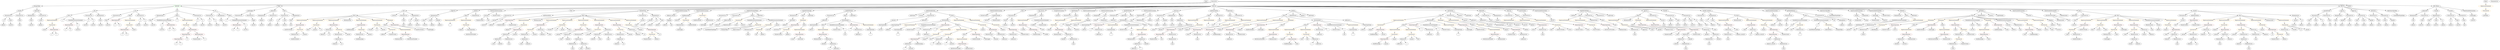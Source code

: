 strict digraph {
	graph [bb="0,0,31695,756"];
	node [label="\N"];
	Enter	[height=0.5,
		pos="15334,738",
		width=0.83628];
	FunctionCall_Unnamed_41	[color=orange,
		height=0.5,
		label=FunctionCall,
		pos="7951.6,378",
		width=1.6125];
	Identifier_require_15	[color=black,
		height=0.5,
		label=require,
		pos="8199.6,306",
		width=1.0026];
	FunctionCall_Unnamed_41 -> Identifier_require_15	[pos="e,8172.1,317.89 7995.1,365.89 8050.1,351.83 8139.4,328.84 8154.6,324 8156.8,323.29 8159.1,322.53 8161.4,321.74"];
	BinaryOperation_Unnamed_59	[color=brown,
		height=0.5,
		label=BinaryOperation,
		pos="8350.6,306",
		width=1.9867];
	FunctionCall_Unnamed_41 -> BinaryOperation_Unnamed_59	[pos="e,8291.4,316.5 7994.3,365.54 8002.4,363.56 8010.7,361.62 8018.6,360 8118.2,339.47 8144.2,340.05 8244.6,324 8256.1,322.16 8268.3,\
320.21 8280.2,318.3"];
	Parameter__amount_2	[color=black,
		height=0.5,
		label=_amount,
		pos="8222.6,450",
		width=1.1967];
	ElementaryTypeName_uint256_45	[color=black,
		height=0.5,
		label=uint256,
		pos="8138.6,378",
		width=1.0442];
	Parameter__amount_2 -> ElementaryTypeName_uint256_45	[pos="e,8156.6,394.01 8203.9,433.46 8192.6,424 8177.9,411.75 8165.3,401.27"];
	ExpressionStatement_Unnamed_55	[color=orange,
		height=0.5,
		label=ExpressionStatement,
		pos="28009,450",
		width=2.458];
	BinaryOperation_Unnamed_57	[color=brown,
		height=0.5,
		label=BinaryOperation,
		pos="28010,378",
		width=1.9867];
	ExpressionStatement_Unnamed_55 -> BinaryOperation_Unnamed_57	[pos="e,28009,396.1 28009,431.7 28009,424.41 28009,415.73 28009,407.54"];
	Identifier__	[color=black,
		height=0.5,
		label=_,
		pos="5722.6,378",
		width=0.75];
	Identifier_balances_7	[color=black,
		height=0.5,
		label=balances,
		pos="27712,90",
		width=1.1828];
	FunctionDefinition_distr_1	[color=black,
		height=0.5,
		label=distr,
		pos="5108.6,594",
		width=0.75311];
	Block_Unnamed_15	[color=black,
		height=0.5,
		label=Block,
		pos="4479.6,522",
		width=0.90558];
	FunctionDefinition_distr_1 -> Block_Unnamed_15	[pos="e,4511.3,526.53 5082,590.04 4984.1,579.14 4643.7,541.26 4522.7,527.79"];
	ModifierInvocation_canDistr_1	[color=black,
		height=0.5,
		label=canDistr,
		pos="4987.6,522",
		width=1.1551];
	FunctionDefinition_distr_1 -> ModifierInvocation_canDistr_1	[pos="e,5011.8,536.99 5088.6,581.44 5070.4,570.91 5043.2,555.15 5021.6,542.65"];
	ParameterList_Unnamed_45	[color=black,
		height=0.5,
		label=ParameterList,
		pos="5108.6,522",
		width=1.7095];
	FunctionDefinition_distr_1 -> ParameterList_Unnamed_45	[pos="e,5108.6,540.1 5108.6,575.7 5108.6,568.41 5108.6,559.73 5108.6,551.54"];
	ParameterList_Unnamed_44	[color=black,
		height=0.5,
		label=ParameterList,
		pos="5249.6,522",
		width=1.7095];
	FunctionDefinition_distr_1 -> ParameterList_Unnamed_44	[pos="e,5219.3,538.02 5130,582.37 5150.9,571.98 5183.3,555.91 5209.1,543.11"];
	VariableDeclaration__from	[color=black,
		height=0.5,
		label=_from,
		pos="21387,450",
		width=0.93331];
	ElementaryTypeName_address_20	[color=black,
		height=0.5,
		label=address,
		pos="21395,378",
		width=1.0996];
	VariableDeclaration__from -> ElementaryTypeName_address_20	[pos="e,21393,396.1 21389,431.7 21389,424.41 21390,415.73 21391,407.54"];
	VariableDeclaration_c	[color=black,
		height=0.5,
		label=c,
		pos="2057.6,378",
		width=0.75];
	ElementaryTypeName_uint256_3	[color=black,
		height=0.5,
		label=uint256,
		pos="2057.6,306",
		width=1.0442];
	VariableDeclaration_c -> ElementaryTypeName_uint256_3	[pos="e,2057.6,324.1 2057.6,359.7 2057.6,352.41 2057.6,343.73 2057.6,335.54"];
	EventDefinition_Approval_1	[color=black,
		height=0.5,
		label=Approval,
		pos="5758.6,594",
		width=1.266];
	ParameterList_Unnamed_31	[color=black,
		height=0.5,
		label=ParameterList,
		pos="5519.6,522",
		width=1.7095];
	EventDefinition_Approval_1 -> ParameterList_Unnamed_31	[pos="e,5562.1,535.44 5722.8,582.52 5683.1,570.89 5618.6,552.01 5573,538.63"];
	ExpressionStatement_Unnamed_2	[color=orange,
		height=0.5,
		label=ExpressionStatement,
		pos="648.59,450",
		width=2.458];
	FunctionCall_Unnamed_2	[color=orange,
		height=0.5,
		label=FunctionCall,
		pos="648.59,378",
		width=1.6125];
	ExpressionStatement_Unnamed_2 -> FunctionCall_Unnamed_2	[pos="e,648.59,396.1 648.59,431.7 648.59,424.41 648.59,415.73 648.59,407.54"];
	ContractDefinition_ForeignToken	[color=black,
		height=0.5,
		label=ForeignToken,
		pos="455.59,666",
		width=1.7511];
	FunctionDefinition_transfer	[color=black,
		height=0.5,
		label=transfer,
		pos="244.59,594",
		width=1.0719];
	ContractDefinition_ForeignToken -> FunctionDefinition_transfer	[pos="e,275.53,605.26 415.9,651.83 378.85,639.54 323.77,621.27 286.13,608.78"];
	FunctionDefinition_balanceOf	[color=black,
		height=0.5,
		label=balanceOf,
		pos="455.59,594",
		width=1.3491];
	ContractDefinition_ForeignToken -> FunctionDefinition_balanceOf	[pos="e,455.59,612.1 455.59,647.7 455.59,640.41 455.59,631.73 455.59,623.54"];
	ElementaryTypeName_bool	[color=black,
		height=0.5,
		label=bool,
		pos="244.59,378",
		width=0.76697];
	FunctionCall_Unnamed_56	[color=orange,
		height=0.5,
		label=FunctionCall,
		pos="26269,306",
		width=1.6125];
	Identifier__value_6	[color=black,
		height=0.5,
		label=_value,
		pos="26208,234",
		width=0.96103];
	FunctionCall_Unnamed_56 -> Identifier__value_6	[pos="e,26221,250.51 26254,288.41 26246,279.62 26237,268.66 26228,258.96"];
	MemberAccess_Unnamed_47	[color=black,
		height=0.5,
		label=MemberAccess,
		pos="26330,234",
		width=1.9174];
	FunctionCall_Unnamed_56 -> MemberAccess_Unnamed_47	[pos="e,26315,251.96 26283,288.41 26290,280.08 26299,269.8 26307,260.49"];
	Mapping_Unnamed_4	[color=black,
		height=0.5,
		label=Mapping,
		pos="8484.6,450",
		width=1.2105];
	ElementaryTypeName_address_48	[color=black,
		height=0.5,
		label=address,
		pos="8427.6,378",
		width=1.0996];
	Mapping_Unnamed_4 -> ElementaryTypeName_address_48	[pos="e,8440.6,394.99 8471.1,432.41 8464.1,423.83 8455.4,413.19 8447.7,403.67"];
	ElementaryTypeName_uint_8	[color=black,
		height=0.5,
		label=uint,
		pos="8512.6,378",
		width=0.75];
	Mapping_Unnamed_4 -> ElementaryTypeName_uint_8	[pos="e,8505.9,395.79 8491.4,432.05 8494.5,424.32 8498.2,414.96 8501.7,406.27"];
	BinaryOperation_Unnamed_19	[color=brown,
		height=0.5,
		label=BinaryOperation,
		pos="14528,234",
		width=1.9867];
	BooleanLiteral_Unnamed_4	[color=black,
		height=0.5,
		label=BooleanLiteral,
		pos="14400,162",
		width=1.7788];
	BinaryOperation_Unnamed_19 -> BooleanLiteral_Unnamed_4	[pos="e,14428,178.58 14499,217.12 14481,207.34 14458,194.69 14438,184.07"];
	IndexAccess_Unnamed_3	[color=black,
		height=0.5,
		label=IndexAccess,
		pos="14541,162",
		width=1.6402];
	BinaryOperation_Unnamed_19 -> IndexAccess_Unnamed_3	[pos="e,14537,180.1 14531,215.7 14532,208.32 14534,199.52 14535,191.25"];
	ParameterList_Unnamed_55	[color=black,
		height=0.5,
		label=ParameterList,
		pos="27659,522",
		width=1.7095];
	Parameter_success	[color=black,
		height=0.5,
		label=success,
		pos="27654,450",
		width=1.1135];
	ParameterList_Unnamed_55 -> Parameter_success	[pos="e,27655,468.1 27657,503.7 27657,496.41 27656,487.73 27656,479.54"];
	Parameter_None_3	[color=black,
		height=0.5,
		label=None,
		pos="1265.6,450",
		width=0.85014];
	ElementaryTypeName_uint256_13	[color=black,
		height=0.5,
		label=uint256,
		pos="1269.6,378",
		width=1.0442];
	Parameter_None_3 -> ElementaryTypeName_uint256_13	[pos="e,1268.6,396.1 1266.6,431.7 1267,424.41 1267.5,415.73 1268,407.54"];
	Identifier_a_7	[color=black,
		height=0.5,
		label=a,
		pos="629.59,234",
		width=0.75];
	ParameterList_Unnamed_19	[color=black,
		height=0.5,
		label=ParameterList,
		pos="29368,522",
		width=1.7095];
	Parameter_value_1	[color=black,
		height=0.5,
		label=value,
		pos="29280,450",
		width=0.82242];
	ParameterList_Unnamed_19 -> Parameter_value_1	[pos="e,29297,464.79 29347,504.76 29335,494.92 29319,482.26 29306,471.7"];
	Parameter_from	[color=black,
		height=0.5,
		label=from,
		pos="29365,450",
		width=0.7947];
	ParameterList_Unnamed_19 -> Parameter_from	[pos="e,29365,468.1 29367,503.7 29367,496.41 29366,487.73 29366,479.54"];
	Parameter_to_1	[color=black,
		height=0.5,
		label=to,
		pos="29450,450",
		width=0.75];
	ParameterList_Unnamed_19 -> Parameter_to_1	[pos="e,29433,464.79 29387,504.76 29398,495.01 29413,482.51 29425,472.01"];
	VariableDeclarationStatement_Unnamed_11	[color=black,
		height=0.5,
		label=VariableDeclarationStatement,
		pos="22873,450",
		width=3.3174];
	VariableDeclaration_bal	[color=black,
		height=0.5,
		label=bal,
		pos="22776,378",
		width=0.75];
	VariableDeclarationStatement_Unnamed_11 -> VariableDeclaration_bal	[pos="e,22793,391.84 22849,432.05 22835,421.9 22817,408.95 22802,398.39"];
	FunctionCall_Unnamed_51	[color=orange,
		height=0.5,
		label=FunctionCall,
		pos="22879,378",
		width=1.6125];
	VariableDeclarationStatement_Unnamed_11 -> FunctionCall_Unnamed_51	[pos="e,22877,396.1 22874,431.7 22875,424.41 22875,415.73 22876,407.54"];
	ParameterList_Unnamed_22	[color=black,
		height=0.5,
		label=ParameterList,
		pos="29656,522",
		width=1.7095];
	Parameter_None_10	[color=black,
		height=0.5,
		label=None,
		pos="29620,450",
		width=0.85014];
	ParameterList_Unnamed_22 -> Parameter_None_10	[pos="e,29628,467.62 29647,503.7 29643,495.87 29638,486.44 29633,477.73"];
	Identifier_totalDistributed_9	[color=black,
		height=0.5,
		label=totalDistributed,
		pos="24398,306",
		width=1.8759];
	Identifier__amount_6	[color=black,
		height=0.5,
		label=_amount,
		pos="28302,234",
		width=1.1967];
	VariableDeclaration_balances_intou26	[color=black,
		height=0.5,
		label=balances_intou26,
		pos="8511.6,522",
		width=2.0838];
	VariableDeclaration_balances_intou26 -> Mapping_Unnamed_4	[pos="e,8491.2,468.1 8504.9,503.7 8502,496.15 8498.5,487.12 8495.3,478.68"];
	VariableDeclaration__value	[color=black,
		height=0.5,
		label=_value,
		pos="21473,450",
		width=0.96103];
	ElementaryTypeName_uint256_35	[color=black,
		height=0.5,
		label=uint256,
		pos="21490,378",
		width=1.0442];
	VariableDeclaration__value -> ElementaryTypeName_uint256_35	[pos="e,21485,396.1 21477,431.7 21479,424.32 21481,415.52 21483,407.25"];
	Block_Unnamed_21	[color=black,
		height=0.5,
		label=Block,
		pos="17855,378",
		width=0.90558];
	ExpressionStatement_Unnamed_34	[color=orange,
		height=0.5,
		label=ExpressionStatement,
		pos="17731,306",
		width=2.458];
	Block_Unnamed_21 -> ExpressionStatement_Unnamed_34	[pos="e,17760,323.36 17832,364.49 17815,354.62 17790,340.61 17769,328.9"];
	ExpressionStatement_Unnamed_35	[color=orange,
		height=0.5,
		label=ExpressionStatement,
		pos="17926,306",
		width=2.458];
	Block_Unnamed_21 -> ExpressionStatement_Unnamed_35	[pos="e,17908,324.13 17870,361.81 17879,353.14 17890,342.05 17900,332.12"];
	Identifier_distributionFinished_5	[color=black,
		height=0.5,
		label=distributionFinished,
		pos="12153,18",
		width=2.3333];
	Identifier_assert	[color=black,
		height=0.5,
		label=assert,
		pos="2346.6,306",
		width=0.89172];
	ElementaryTypeName_address_30	[color=black,
		height=0.5,
		label=address,
		pos="5193.6,378",
		width=1.0996];
	ElementaryTypeName_address_29	[color=black,
		height=0.5,
		label=address,
		pos="13778,306",
		width=1.0996];
	ModifierInvocation_onlyOwner_8	[color=black,
		height=0.5,
		label=onlyOwner,
		pos="26310,522",
		width=1.4323];
	ElementaryTypeName_uint_2	[color=black,
		height=0.5,
		label=uint,
		pos="14395,234",
		width=0.75];
	ElementaryTypeName_uint256_34	[color=black,
		height=0.5,
		label=uint256,
		pos="19727,450",
		width=1.0442];
	FunctionDefinition_transferFrom	[color=black,
		height=0.5,
		label=transferFrom,
		pos="29515,594",
		width=1.6402];
	FunctionDefinition_transferFrom -> ParameterList_Unnamed_19	[pos="e,29399,537.9 29484,578.33 29462,567.99 29433,554.03 29409,542.72"];
	ParameterList_Unnamed_20	[color=black,
		height=0.5,
		label=ParameterList,
		pos="29515,522",
		width=1.7095];
	FunctionDefinition_transferFrom -> ParameterList_Unnamed_20	[pos="e,29515,540.1 29515,575.7 29515,568.41 29515,559.73 29515,551.54"];
	ParameterList_Unnamed_68	[color=black,
		height=0.5,
		label=ParameterList,
		pos="21629,522",
		width=1.7095];
	Parameter_None_17	[color=black,
		height=0.5,
		label=None,
		pos="21629,450",
		width=0.85014];
	ParameterList_Unnamed_68 -> Parameter_None_17	[pos="e,21629,468.1 21629,503.7 21629,496.41 21629,487.73 21629,479.54"];
	ExpressionStatement_Unnamed_74	[color=orange,
		height=0.5,
		label=ExpressionStatement,
		pos="21926,450",
		width=2.458];
	BinaryOperation_Unnamed_78	[color=brown,
		height=0.5,
		label=BinaryOperation,
		pos="21959,378",
		width=1.9867];
	ExpressionStatement_Unnamed_74 -> BinaryOperation_Unnamed_78	[pos="e,21951,396.1 21934,431.7 21937,424.07 21942,414.92 21946,406.4"];
	ParameterList_Unnamed_33	[color=black,
		height=0.5,
		label=ParameterList,
		pos="19413,522",
		width=1.7095];
	UnaryOperation_Unnamed_2	[color=black,
		height=0.5,
		label=UnaryOperation,
		pos="14134,306",
		width=1.9452];
	Identifier_i_4	[color=black,
		height=0.5,
		label=i,
		pos="14134,234",
		width=0.75];
	UnaryOperation_Unnamed_2 -> Identifier_i_4	[pos="e,14134,252.1 14134,287.7 14134,280.41 14134,271.73 14134,263.54"];
	ModifierInvocation_onlyPayloadSize	[color=black,
		height=0.5,
		label=onlyPayloadSize,
		pos="27827,522",
		width=2.0006];
	BinaryOperation_Unnamed_58	[color=brown,
		height=0.5,
		label=BinaryOperation,
		pos="27827,450",
		width=1.9867];
	ModifierInvocation_onlyPayloadSize -> BinaryOperation_Unnamed_58	[pos="e,27827,468.1 27827,503.7 27827,496.41 27827,487.73 27827,479.54"];
	Identifier_Burn	[color=black,
		height=0.5,
		label=Burn,
		pos="26527,306",
		width=0.7947];
	ElementaryTypeName_address_37	[color=black,
		height=0.5,
		label=address,
		pos="29174,378",
		width=1.0996];
	Identifier___1	[color=black,
		height=0.5,
		label=_,
		pos="15512,378",
		width=0.75];
	Block_Unnamed_17	[color=black,
		height=0.5,
		label=Block,
		pos="16305,522",
		width=0.90558];
	ExpressionStatement_Unnamed_26	[color=orange,
		height=0.5,
		label=ExpressionStatement,
		pos="16030,450",
		width=2.458];
	Block_Unnamed_17 -> ExpressionStatement_Unnamed_26	[pos="e,16083,464.7 16275,513.58 16233,502.69 16152,482.11 16095,467.53"];
	ExpressionStatement_Unnamed_25	[color=orange,
		height=0.5,
		label=ExpressionStatement,
		pos="16225,450",
		width=2.458];
	Block_Unnamed_17 -> ExpressionStatement_Unnamed_25	[pos="e,16244,468.04 16288,506.15 16277,497.26 16264,485.74 16253,475.53"];
	IfStatement_Unnamed_2	[color=orange,
		height=0.5,
		label=IfStatement,
		pos="16385,450",
		width=1.4739];
	Block_Unnamed_17 -> IfStatement_Unnamed_2	[pos="e,16366,467.29 16322,506.15 16332,497.07 16345,485.24 16357,474.87"];
	ForStatement_Unnamed_2	[color=black,
		height=0.5,
		label=ForStatement,
		pos="16758,450",
		width=1.6818];
	Block_Unnamed_17 -> ForStatement_Unnamed_2	[pos="e,16698,453.71 16329,509.67 16334,507.51 16340,505.47 16346,504 16463,472.78 16604,459.71 16687,454.41"];
	ElementaryTypeName_uint8	[color=black,
		height=0.5,
		label=uint8,
		pos="11671,234",
		width=0.7947];
	ModifierDefinition_canDistr	[color=black,
		height=0.5,
		label=canDistr,
		pos="6051.6,594",
		width=1.1551];
	Block_Unnamed_4	[color=black,
		height=0.5,
		label=Block,
		pos="5917.6,522",
		width=0.90558];
	ModifierDefinition_canDistr -> Block_Unnamed_4	[pos="e,5940.7,535.05 6025.8,579.5 6004.4,568.34 5973.9,552.41 5950.7,540.31"];
	ParameterList_Unnamed_35	[color=black,
		height=0.5,
		label=ParameterList,
		pos="6051.6,522",
		width=1.7095];
	ModifierDefinition_canDistr -> ParameterList_Unnamed_35	[pos="e,6051.6,540.1 6051.6,575.7 6051.6,568.41 6051.6,559.73 6051.6,551.54"];
	ExpressionStatement_Unnamed_71	[color=orange,
		height=0.5,
		label=ExpressionStatement,
		pos="26462,450",
		width=2.458];
	BinaryOperation_Unnamed_75	[color=brown,
		height=0.5,
		label=BinaryOperation,
		pos="26430,378",
		width=1.9867];
	ExpressionStatement_Unnamed_71 -> BinaryOperation_Unnamed_75	[pos="e,26437,396.1 26454,431.7 26450,424.07 26446,414.92 26442,406.4"];
	Identifier__from_5	[color=black,
		height=0.5,
		label=_from,
		pos="7412.6,18",
		width=0.93331];
	Parameter_balance	[color=black,
		height=0.5,
		label=balance,
		pos="3328.6,450",
		width=1.0719];
	ElementaryTypeName_uint256_27	[color=black,
		height=0.5,
		label=uint256,
		pos="3328.6,378",
		width=1.0442];
	Parameter_balance -> ElementaryTypeName_uint256_27	[pos="e,3328.6,396.1 3328.6,431.7 3328.6,424.41 3328.6,415.73 3328.6,407.54"];
	NumberLiteral_Unnamed_6	[color=black,
		height=0.5,
		label=NumberLiteral,
		pos="12522,522",
		width=1.765];
	BinaryOperation_Unnamed_23	[color=brown,
		height=0.5,
		label=BinaryOperation,
		pos="4223.6,378",
		width=1.9867];
	IndexAccess_Unnamed_5	[color=black,
		height=0.5,
		label=IndexAccess,
		pos="4136.6,306",
		width=1.6402];
	BinaryOperation_Unnamed_23 -> IndexAccess_Unnamed_5	[pos="e,4156.8,323.23 4203,360.41 4191.8,351.45 4177.9,340.25 4165.7,330.42"];
	FunctionCall_Unnamed_13	[color=orange,
		height=0.5,
		label=FunctionCall,
		pos="4271.6,306",
		width=1.6125];
	BinaryOperation_Unnamed_23 -> FunctionCall_Unnamed_13	[pos="e,4260.1,323.79 4235.2,360.05 4240.7,351.97 4247.5,342.12 4253.7,333.11"];
	ExpressionStatement_Unnamed_67	[color=orange,
		height=0.5,
		label=ExpressionStatement,
		pos="13005,450",
		width=2.458];
	BinaryOperation_Unnamed_70	[color=brown,
		height=0.5,
		label=BinaryOperation,
		pos="13000,378",
		width=1.9867];
	ExpressionStatement_Unnamed_67 -> BinaryOperation_Unnamed_70	[pos="e,13001,396.1 13003,431.7 13003,424.41 13002,415.73 13002,407.54"];
	ParameterList_Unnamed_40	[color=black,
		height=0.5,
		label=ParameterList,
		pos="10567,522",
		width=1.7095];
	Parameter_addresses	[color=black,
		height=0.5,
		label=addresses,
		pos="10494,450",
		width=1.3214];
	ParameterList_Unnamed_40 -> Parameter_addresses	[pos="e,10511,467.23 10549,504.41 10540,495.63 10529,484.69 10519,475"];
	ElementaryTypeName_address_43	[color=black,
		height=0.5,
		label=address,
		pos="14714,378",
		width=1.0996];
	MemberAccess_Unnamed_12	[color=black,
		height=0.5,
		label=MemberAccess,
		pos="15641,234",
		width=1.9174];
	Identifier_addresses_4	[color=black,
		height=0.5,
		label=addresses,
		pos="15641,162",
		width=1.3214];
	MemberAccess_Unnamed_12 -> Identifier_addresses_4	[pos="e,15641,180.1 15641,215.7 15641,208.41 15641,199.73 15641,191.54"];
	BooleanLiteral_Unnamed_11	[color=black,
		height=0.5,
		label=BooleanLiteral,
		pos="12319,18",
		width=1.7788];
	ExpressionStatement_Unnamed_19	[color=orange,
		height=0.5,
		label=ExpressionStatement,
		pos="3833.6,450",
		width=2.458];
	BinaryOperation_Unnamed_21	[color=brown,
		height=0.5,
		label=BinaryOperation,
		pos="3815.6,378",
		width=1.9867];
	ExpressionStatement_Unnamed_19 -> BinaryOperation_Unnamed_21	[pos="e,3820,396.1 3829.1,431.7 3827.2,424.32 3825,415.52 3822.9,407.25"];
	BinaryOperation_Unnamed_34	[color=brown,
		height=0.5,
		label=BinaryOperation,
		pos="17977,378",
		width=1.9867];
	Identifier_i_9	[color=black,
		height=0.5,
		label=i,
		pos="18059,306",
		width=0.75];
	BinaryOperation_Unnamed_34 -> Identifier_i_9	[pos="e,18042,320.88 17996,360.41 18007,350.81 18022,338.63 18034,328.32"];
	MemberAccess_Unnamed_15	[color=black,
		height=0.5,
		label=MemberAccess,
		pos="18173,306",
		width=1.9174];
	BinaryOperation_Unnamed_34 -> MemberAccess_Unnamed_15	[pos="e,18133,321.08 18017,362.67 18047,351.74 18090,336.63 18122,324.91"];
	FunctionCall_Unnamed_46	[color=orange,
		height=0.5,
		label=FunctionCall,
		pos="7569.6,306",
		width=1.6125];
	MemberAccess_Unnamed_34	[color=black,
		height=0.5,
		label=MemberAccess,
		pos="7373.6,234",
		width=1.9174];
	FunctionCall_Unnamed_46 -> MemberAccess_Unnamed_34	[pos="e,7413,249.07 7532.7,291.83 7501.9,280.83 7457.7,265.02 7423.6,252.87"];
	Identifier__amount_12	[color=black,
		height=0.5,
		label=_amount,
		pos="7503.6,234",
		width=1.1967];
	FunctionCall_Unnamed_46 -> Identifier__amount_12	[pos="e,7518.7,250.99 7553.9,288.41 7545.7,279.66 7535.4,268.75 7526.3,259.08"];
	Identifier__to_4	[color=black,
		height=0.5,
		label=_to,
		pos="28806,234",
		width=0.75];
	Parameter_a_1	[color=black,
		height=0.5,
		label=a,
		pos="2675.6,450",
		width=0.75];
	ElementaryTypeName_uint256_4	[color=black,
		height=0.5,
		label=uint256,
		pos="2680.6,378",
		width=1.0442];
	Parameter_a_1 -> ElementaryTypeName_uint256_4	[pos="e,2679.4,396.1 2676.8,431.7 2677.3,424.41 2678,415.73 2678.5,407.54"];
	ExpressionStatement_Unnamed_59	[color=orange,
		height=0.5,
		label=ExpressionStatement,
		pos="6657.6,450",
		width=2.458];
	FunctionCall_Unnamed_44	[color=orange,
		height=0.5,
		label=FunctionCall,
		pos="6657.6,378",
		width=1.6125];
	ExpressionStatement_Unnamed_59 -> FunctionCall_Unnamed_44	[pos="e,6657.6,396.1 6657.6,431.7 6657.6,424.41 6657.6,415.73 6657.6,407.54"];
	FunctionDefinition_totalSupply	[color=black,
		height=0.5,
		label=totalSupply,
		pos="3187.6,594",
		width=1.4739];
	ParameterList_Unnamed_26	[color=black,
		height=0.5,
		label=ParameterList,
		pos="3046.6,522",
		width=1.7095];
	FunctionDefinition_totalSupply -> ParameterList_Unnamed_26	[pos="e,3076.7,537.97 3158.4,578.5 3137.7,568.22 3109.6,554.3 3086.8,542.97"];
	ParameterList_Unnamed_27	[color=black,
		height=0.5,
		label=ParameterList,
		pos="3187.6,522",
		width=1.7095];
	FunctionDefinition_totalSupply -> ParameterList_Unnamed_27	[pos="e,3187.6,540.1 3187.6,575.7 3187.6,568.41 3187.6,559.73 3187.6,551.54"];
	ElementaryTypeName_uint256_33	[color=black,
		height=0.5,
		label=uint256,
		pos="8583.6,450",
		width=1.0442];
	Identifier_balances_1	[color=black,
		height=0.5,
		label=balances,
		pos="4217.6,90",
		width=1.1828];
	Mapping_Unnamed_2	[color=black,
		height=0.5,
		label=Mapping,
		pos="13584,378",
		width=1.2105];
	ElementaryTypeName_address_18	[color=black,
		height=0.5,
		label=address,
		pos="13588,306",
		width=1.0996];
	Mapping_Unnamed_2 -> ElementaryTypeName_address_18	[pos="e,13587,324.1 13585,359.7 13585,352.41 13585,343.73 13586,335.54"];
	ElementaryTypeName_uint256_30	[color=black,
		height=0.5,
		label=uint256,
		pos="13683,306",
		width=1.0442];
	Mapping_Unnamed_2 -> ElementaryTypeName_uint256_30	[pos="e,13662,321.35 13605,362.15 13619,352.18 13637,338.9 13653,327.87"];
	Identifier_require_2	[color=black,
		height=0.5,
		label=require,
		pos="13333,306",
		width=1.0026];
	Identifier_require_7	[color=black,
		height=0.5,
		label=require,
		pos="17427,306",
		width=1.0026];
	Parameter_None_9	[color=black,
		height=0.5,
		label=None,
		pos="29532,450",
		width=0.85014];
	ElementaryTypeName_bool_2	[color=black,
		height=0.5,
		label=bool,
		pos="29546,378",
		width=0.76697];
	Parameter_None_9 -> ElementaryTypeName_bool_2	[pos="e,29542,396.1 29535,431.7 29537,424.32 29538,415.52 29540,407.25"];
	Identifier_distributionFinished_4	[color=black,
		height=0.5,
		label=distributionFinished,
		pos="18919,162",
		width=2.3333];
	Identifier_i_8	[color=black,
		height=0.5,
		label=i,
		pos="16675,90",
		width=0.75];
	ElementaryTypeName_uint256_41	[color=black,
		height=0.5,
		label=uint256,
		pos="11187,306",
		width=1.0442];
	Identifier_require_10	[color=black,
		height=0.5,
		label=require,
		pos="12494,306",
		width=1.0026];
	MemberAccess_Unnamed_51	[color=black,
		height=0.5,
		label=MemberAccess,
		pos="9231.6,378",
		width=1.9174];
	Identifier_token_1	[color=black,
		height=0.5,
		label=token,
		pos="8857.6,306",
		width=0.864];
	MemberAccess_Unnamed_51 -> Identifier_token_1	[pos="e,8880.9,318.12 9180.9,365.38 9171.8,363.46 9162.5,361.59 9153.6,360 9040.5,339.75 9008.3,354.73 8897.6,324 8895.6,323.45 8893.6,\
322.82 8891.6,322.14"];
	Parameter_a_2	[color=black,
		height=0.5,
		label=a,
		pos="1775.6,450",
		width=0.75];
	ElementaryTypeName_uint256_8	[color=black,
		height=0.5,
		label=uint256,
		pos="1755.6,378",
		width=1.0442];
	Parameter_a_2 -> ElementaryTypeName_uint256_8	[pos="e,1760.5,396.28 1770.7,432.05 1768.6,424.6 1766.1,415.64 1763.7,407.22"];
	Identifier_allowed_2	[color=black,
		height=0.5,
		label=allowed,
		pos="7503.6,18",
		width=1.0858];
	ElementaryTypeName_bool_3	[color=black,
		height=0.5,
		label=bool,
		pos="29619,378",
		width=0.76697];
	Identifier_Transfer	[color=black,
		height=0.5,
		label=Transfer,
		pos="4673.6,306",
		width=1.1689];
	StateVariableDeclaration_Unnamed_7	[color=black,
		height=0.5,
		label=StateVariableDeclaration,
		pos="6310.6,594",
		width=2.8184];
	VariableDeclaration_decimals	[color=black,
		height=0.5,
		label=decimals,
		pos="6185.6,522",
		width=1.1967];
	StateVariableDeclaration_Unnamed_7 -> VariableDeclaration_decimals	[pos="e,6210.4,536.88 6281,576.41 6262.7,566.2 6239.3,553.06 6220.2,542.37"];
	NumberLiteral_Unnamed_2	[color=black,
		height=0.5,
		label=NumberLiteral,
		pos="6310.6,522",
		width=1.765];
	StateVariableDeclaration_Unnamed_7 -> NumberLiteral_Unnamed_2	[pos="e,6310.6,540.1 6310.6,575.7 6310.6,568.41 6310.6,559.73 6310.6,551.54"];
	ParameterList_Unnamed_5	[color=black,
		height=0.5,
		label=ParameterList,
		pos="1468.6,522",
		width=1.7095];
	Parameter_None_2	[color=black,
		height=0.5,
		label=None,
		pos="1344.6,450",
		width=0.85014];
	ParameterList_Unnamed_5 -> Parameter_None_2	[pos="e,1366.3,463.24 1441.1,505.46 1421.9,494.63 1396.2,480.14 1376.2,468.83"];
	ElementaryTypeName_uint256_18	[color=black,
		height=0.5,
		label=uint256,
		pos="30702,378",
		width=1.0442];
	Parameter_b_2	[color=black,
		height=0.5,
		label=b,
		pos="1847.6,450",
		width=0.75];
	ElementaryTypeName_uint256_9	[color=black,
		height=0.5,
		label=uint256,
		pos="1848.6,378",
		width=1.0442];
	Parameter_b_2 -> ElementaryTypeName_uint256_9	[pos="e,1848.3,396.1 1847.8,431.7 1847.9,424.41 1848.1,415.73 1848.2,407.54"];
	VariableDeclaration_vundflw	[color=black,
		height=0.5,
		label=vundflw,
		pos="13130,378",
		width=1.1274];
	ElementaryTypeName_uint8_1	[color=black,
		height=0.5,
		label=uint8,
		pos="13250,306",
		width=0.7947];
	VariableDeclaration_vundflw -> ElementaryTypeName_uint8_1	[pos="e,13229,318.88 13154,363 13173,351.94 13199,336.45 13219,324.56"];
	FunctionCall_Unnamed_10	[color=orange,
		height=0.5,
		label=FunctionCall,
		pos="20226,378",
		width=1.6125];
	Identifier_DistrFinished	[color=black,
		height=0.5,
		label=DistrFinished,
		pos="20292,306",
		width=1.6679];
	FunctionCall_Unnamed_10 -> Identifier_DistrFinished	[pos="e,20276,323.47 20241,360.41 20249,351.87 20259,341.28 20268,331.79"];
	Parameter_None_13	[color=black,
		height=0.5,
		label=None,
		pos="5108.6,450",
		width=0.85014];
	ElementaryTypeName_bool_8	[color=black,
		height=0.5,
		label=bool,
		pos="5108.6,378",
		width=0.76697];
	Parameter_None_13 -> ElementaryTypeName_bool_8	[pos="e,5108.6,396.1 5108.6,431.7 5108.6,424.41 5108.6,415.73 5108.6,407.54"];
	Identifier_distributionFinished_1	[color=black,
		height=0.5,
		label=distributionFinished,
		pos="20454,306",
		width=2.3333];
	ParameterList_Unnamed_37	[color=black,
		height=0.5,
		label=ParameterList,
		pos="13540,522",
		width=1.7095];
	ParameterList_Unnamed_64	[color=black,
		height=0.5,
		label=ParameterList,
		pos="24103,522",
		width=1.7095];
	ParameterList_Unnamed_21	[color=black,
		height=0.5,
		label=ParameterList,
		pos="29797,522",
		width=1.7095];
	Parameter_spender_1	[color=black,
		height=0.5,
		label=spender,
		pos="29710,450",
		width=1.1135];
	ParameterList_Unnamed_21 -> Parameter_spender_1	[pos="e,29728,466.19 29776,504.76 29765,495.4 29750,483.5 29737,473.28"];
	Parameter_value_2	[color=black,
		height=0.5,
		label=value,
		pos="29799,450",
		width=0.82242];
	ParameterList_Unnamed_21 -> Parameter_value_2	[pos="e,29798,468.1 29797,503.7 29797,496.41 29798,487.73 29798,479.54"];
	VariableDeclaration__value_1	[color=black,
		height=0.5,
		label=_value,
		pos="5377.6,450",
		width=0.96103];
	ElementaryTypeName_uint256_36	[color=black,
		height=0.5,
		label=uint256,
		pos="5381.6,378",
		width=1.0442];
	VariableDeclaration__value_1 -> ElementaryTypeName_uint256_36	[pos="e,5380.6,396.1 5378.6,431.7 5379,424.41 5379.5,415.73 5380,407.54"];
	ModifierInvocation_onlyOwner_6	[color=black,
		height=0.5,
		label=onlyOwner,
		pos="11572,522",
		width=1.4323];
	NumberLiteral_Unnamed_23	[color=black,
		height=0.5,
		label=NumberLiteral,
		pos="27712,378",
		width=1.765];
	BinaryOperation_Unnamed_58 -> NumberLiteral_Unnamed_23	[pos="e,27737,394.74 27800,432.94 27784,423.36 27764,411.06 27747,400.63"];
	NumberLiteral_Unnamed_24	[color=black,
		height=0.5,
		label=NumberLiteral,
		pos="27857,378",
		width=1.765];
	BinaryOperation_Unnamed_58 -> NumberLiteral_Unnamed_24	[pos="e,27849,396.1 27834,431.7 27837,424.15 27841,415.12 27845,406.68"];
	ElementaryTypeName_uint_1	[color=black,
		height=0.5,
		label=uint,
		pos="10718,234",
		width=0.75];
	Identifier__to_12	[color=black,
		height=0.5,
		label=_to,
		pos="22245,234",
		width=0.75];
	MemberAccess_Unnamed_19	[color=black,
		height=0.5,
		label=MemberAccess,
		pos="11785,306",
		width=1.9174];
	Identifier_addresses_12	[color=black,
		height=0.5,
		label=addresses,
		pos="11775,234",
		width=1.3214];
	MemberAccess_Unnamed_19 -> Identifier_addresses_12	[pos="e,11777,252.1 11782,287.7 11781,280.32 11780,271.52 11779,263.25"];
	Identifier__from_1	[color=black,
		height=0.5,
		label=_from,
		pos="6184.6,90",
		width=0.93331];
	Parameter_amounts	[color=black,
		height=0.5,
		label=amounts,
		pos="11350,450",
		width=1.1689];
	ArrayTypeName_Unnamed_5	[color=black,
		height=0.5,
		label=ArrayTypeName,
		pos="11214,378",
		width=2.0145];
	Parameter_amounts -> ArrayTypeName_Unnamed_5	[pos="e,11244,394.65 11323,435.5 11304,425.42 11277,411.45 11254,399.92"];
	FunctionCall_Unnamed_40	[color=orange,
		height=0.5,
		label=FunctionCall,
		pos="28965,378",
		width=1.6125];
	MemberAccess_Unnamed_30	[color=black,
		height=0.5,
		label=MemberAccess,
		pos="28965,306",
		width=1.9174];
	FunctionCall_Unnamed_40 -> MemberAccess_Unnamed_30	[pos="e,28965,324.1 28965,359.7 28965,352.41 28965,343.73 28965,335.54"];
	Identifier_Transfer_1	[color=black,
		height=0.5,
		label=Transfer,
		pos="29094,306",
		width=1.1689];
	FunctionCall_Unnamed_40 -> Identifier_Transfer_1	[pos="e,29068,320.74 28993,361.81 29012,351.35 29038,337.38 29058,326.16"];
	Identifier__to_7	[color=black,
		height=0.5,
		label=_to,
		pos="29181,306",
		width=0.75];
	FunctionCall_Unnamed_40 -> Identifier__to_7	[pos="e,29160,317.62 29009,366.01 29046,356.39 29099,341.27 29145,324 29146,323.42 29148,322.79 29149,322.15"];
	Identifier__amount_8	[color=black,
		height=0.5,
		label=_amount,
		pos="29269,306",
		width=1.1967];
	FunctionCall_Unnamed_40 -> Identifier__amount_8	[pos="e,29236,318.24 29008,365.67 29016,363.7 29024,361.73 29032,360 29113,341.69 29136,345.05 29217,324 29220,323.24 29222,322.41 29225,\
321.54"];
	IfStatement_Unnamed_6	[color=orange,
		height=0.5,
		label=IfStatement,
		pos="24505,450",
		width=1.4739];
	BinaryOperation_Unnamed_47	[color=brown,
		height=0.5,
		label=BinaryOperation,
		pos="24082,378",
		width=1.9867];
	IfStatement_Unnamed_6 -> BinaryOperation_Unnamed_47	[pos="e,24146,386.17 24465,437.58 24457,435.56 24449,433.59 24442,432 24344,411.78 24231,396.39 24157,387.54"];
	Block_Unnamed_29	[color=black,
		height=0.5,
		label=Block,
		pos="24319,378",
		width=0.90558];
	IfStatement_Unnamed_6 -> Block_Unnamed_29	[pos="e,24345,388.99 24470,436 24438,423.78 24389,405.54 24356,393.01"];
	Identifier_distr_3	[color=black,
		height=0.5,
		label=distr,
		pos="11820,162",
		width=0.75311];
	FunctionCall_Unnamed_54	[color=orange,
		height=0.5,
		label=FunctionCall,
		pos="27064,306",
		width=1.6125];
	Identifier__value_4	[color=black,
		height=0.5,
		label=_value,
		pos="26945,234",
		width=0.96103];
	FunctionCall_Unnamed_54 -> Identifier__value_4	[pos="e,26967,248.21 27037,289.64 27020,279.13 26996,265.13 26977,253.94"];
	MemberAccess_Unnamed_45	[color=black,
		height=0.5,
		label=MemberAccess,
		pos="27067,234",
		width=1.9174];
	FunctionCall_Unnamed_54 -> MemberAccess_Unnamed_45	[pos="e,27066,252.1 27064,287.7 27065,280.41 27065,271.73 27065,263.54"];
	ElementaryTypeName_address_35	[color=black,
		height=0.5,
		label=address,
		pos="25569,306",
		width=1.0996];
	Identifier_distr	[color=black,
		height=0.5,
		label=distr,
		pos="19726,306",
		width=0.75311];
	ForStatement_Unnamed	[color=black,
		height=0.5,
		label=ForStatement,
		pos="10753,450",
		width=1.6818];
	Block_Unnamed_11	[color=black,
		height=0.5,
		label=Block,
		pos="10478,378",
		width=0.90558];
	ForStatement_Unnamed -> Block_Unnamed_11	[pos="e,10503,389.92 10702,439.93 10654,430.82 10581,415.38 10520,396 10518,395.35 10515,394.63 10513,393.89"];
	VariableDeclarationStatement_Unnamed_3	[color=black,
		height=0.5,
		label=VariableDeclarationStatement,
		pos="10648,378",
		width=3.3174];
	ForStatement_Unnamed -> VariableDeclarationStatement_Unnamed_3	[pos="e,10673,396.04 10729,433.12 10715,424.05 10698,412.51 10683,402.42"];
	BinaryOperation_Unnamed_16	[color=brown,
		height=0.5,
		label=BinaryOperation,
		pos="10857,378",
		width=1.9867];
	ForStatement_Unnamed -> BinaryOperation_Unnamed_16	[pos="e,10832,395.31 10776,433.12 10790,423.76 10808,411.78 10823,401.47"];
	ExpressionStatement_Unnamed_13	[color=orange,
		height=0.5,
		label=ExpressionStatement,
		pos="11035,378",
		width=2.458];
	ForStatement_Unnamed -> ExpressionStatement_Unnamed_13	[pos="e,10980,392.5 10798,437.75 10844,426.24 10917,408.24 10969,395.2"];
	Identifier_addresses_9	[color=black,
		height=0.5,
		label=addresses,
		pos="17788,90",
		width=1.3214];
	Identifier_i	[color=black,
		height=0.5,
		label=i,
		pos="10790,306",
		width=0.75];
	Identifier_this_1	[color=black,
		height=0.5,
		label=this,
		pos="9599.6,234",
		width=0.75];
	Identifier_balances_12	[color=black,
		height=0.5,
		label=balances,
		pos="7881.6,90",
		width=1.1828];
	Identifier_owner_3	[color=black,
		height=0.5,
		label=owner,
		pos="10054,162",
		width=0.93331];
	FunctionCall_Unnamed_31	[color=orange,
		height=0.5,
		label=FunctionCall,
		pos="25946,378",
		width=1.6125];
	Identifier_toGive	[color=black,
		height=0.5,
		label=toGive,
		pos="25987,306",
		width=0.98875];
	FunctionCall_Unnamed_31 -> Identifier_toGive	[pos="e,25977,323.79 25956,360.05 25960,352.14 25966,342.54 25971,333.69"];
	Identifier_distr_4	[color=black,
		height=0.5,
		label=distr,
		pos="26068,306",
		width=0.75311];
	FunctionCall_Unnamed_31 -> Identifier_distr_4	[pos="e,26048,318.42 25972,361.64 25992,350.53 26018,335.53 26038,324.06"];
	Identifier_investor	[color=black,
		height=0.5,
		label=investor,
		pos="26153,306",
		width=1.1135];
	FunctionCall_Unnamed_31 -> Identifier_investor	[pos="e,26121,317.84 25984,364.15 26016,353.49 26063,337.87 26104,324 26106,323.2 26108,322.37 26111,321.53"];
	Block_Unnamed_15 -> ExpressionStatement_Unnamed_19	[pos="e,3897.5,462.81 4447.1,518.71 4362.1,512.56 4126.5,494.29 3931.6,468 3924.2,467 3916.5,465.85 3908.8,464.63"];
	ExpressionStatement_Unnamed_22	[color=orange,
		height=0.5,
		label=ExpressionStatement,
		pos="4028.6,450",
		width=2.458];
	Block_Unnamed_15 -> ExpressionStatement_Unnamed_22	[pos="e,4093.9,462.55 4448.4,516.56 4386.8,507.74 4245.3,487.2 4126.6,468 4119.7,466.88 4112.4,465.68 4105.2,464.47"];
	ExpressionStatement_Unnamed_21	[color=orange,
		height=0.5,
		label=ExpressionStatement,
		pos="4223.6,450",
		width=2.458];
	Block_Unnamed_15 -> ExpressionStatement_Unnamed_21	[pos="e,4274.9,465.02 4450.7,513.11 4410.9,502.22 4338.2,482.33 4285.7,467.99"];
	BooleanLiteral_Unnamed_7	[color=black,
		height=0.5,
		label=BooleanLiteral,
		pos="4394.6,450",
		width=1.7788];
	Block_Unnamed_15 -> BooleanLiteral_Unnamed_7	[pos="e,4414.6,467.45 4462,506.5 4450.8,497.26 4436,485.07 4423.1,474.47"];
	ExpressionStatement_Unnamed_20	[color=orange,
		height=0.5,
		label=ExpressionStatement,
		pos="4565.6,450",
		width=2.458];
	Block_Unnamed_15 -> ExpressionStatement_Unnamed_20	[pos="e,4544.8,467.95 4497.4,506.5 4508.6,497.39 4523.3,485.41 4536.2,474.92"];
	ExpressionStatement_Unnamed_23	[color=orange,
		height=0.5,
		label=ExpressionStatement,
		pos="4760.6,450",
		width=2.458];
	Block_Unnamed_15 -> ExpressionStatement_Unnamed_23	[pos="e,4706.2,464.56 4508.9,513.71 4552.6,502.8 4636.3,481.96 4695.1,467.31"];
	IfStatement_Unnamed_1	[color=orange,
		height=0.5,
		label=IfStatement,
		pos="4920.6,450",
		width=1.4739];
	Block_Unnamed_15 -> IfStatement_Unnamed_1	[pos="e,4881.1,462.46 4511.7,517.86 4577.1,511.16 4730.7,493.92 4857.6,468 4861.7,467.17 4865.9,466.23 4870.1,465.22"];
	UserDefinedTypeName_Unnamed	[color=black,
		height=0.5,
		label=UserDefinedTypeName,
		pos="30431,522",
		width=2.7214];
	Identifier___2	[color=black,
		height=0.5,
		label=_,
		pos="13495,378",
		width=0.75];
	Identifier_require_13	[color=black,
		height=0.5,
		label=require,
		pos="28680,306",
		width=1.0026];
	MemberAccess_Unnamed_38	[color=black,
		height=0.5,
		label=MemberAccess,
		pos="21718,162",
		width=1.9174];
	Identifier_msg_15	[color=black,
		height=0.5,
		label=msg,
		pos="21718,90",
		width=0.75];
	MemberAccess_Unnamed_38 -> Identifier_msg_15	[pos="e,21718,108.1 21718,143.7 21718,136.41 21718,127.73 21718,119.54"];
	FunctionCall_Unnamed_8	[color=orange,
		height=0.5,
		label=FunctionCall,
		pos="19800,378",
		width=1.6125];
	FunctionCall_Unnamed_8 -> Identifier_distr	[pos="e,19741,321.11 19782,360.41 19772,350.97 19759,339.03 19749,328.83"];
	Identifier_totalDistributed_2	[color=black,
		height=0.5,
		label=totalDistributed,
		pos="19839,306",
		width=1.8759];
	FunctionCall_Unnamed_8 -> Identifier_totalDistributed_2	[pos="e,19829,324.28 19809,360.05 19813,352.26 19819,342.82 19824,334.08"];
	Identifier_owner_2	[color=black,
		height=0.5,
		label=owner,
		pos="19958,306",
		width=0.93331];
	FunctionCall_Unnamed_8 -> Identifier_owner_2	[pos="e,19933,318.1 19832,362.67 19858,351.01 19895,334.6 19922,322.61"];
	ExpressionStatement_Unnamed_32	[color=orange,
		height=0.5,
		label=ExpressionStatement,
		pos="17785,450",
		width=2.458];
	FunctionCall_Unnamed_22	[color=orange,
		height=0.5,
		label=FunctionCall,
		pos="17553,378",
		width=1.6125];
	ExpressionStatement_Unnamed_32 -> FunctionCall_Unnamed_22	[pos="e,17593,391.27 17737,434.5 17698,422.84 17644,406.51 17604,394.58"];
	EventDefinition_Distr	[color=black,
		height=0.5,
		label=Distr,
		pos="7220.6,594",
		width=0.7947];
	ParameterList_Unnamed_32	[color=black,
		height=0.5,
		label=ParameterList,
		pos="6453.6,522",
		width=1.7095];
	EventDefinition_Distr -> ParameterList_Unnamed_32	[pos="e,6511.8,528.32 7192.4,590.43 7083,580.45 6685.3,544.14 6523.1,529.34"];
	FunctionDefinition_approve	[color=black,
		height=0.5,
		label=approve,
		pos="29711,594",
		width=1.1412];
	FunctionDefinition_approve -> ParameterList_Unnamed_22	[pos="e,29669,539.63 29698,576.76 29691,568.4 29683,558.02 29676,548.61"];
	FunctionDefinition_approve -> ParameterList_Unnamed_21	[pos="e,29776,539.38 29729,577.81 29740,568.69 29755,556.88 29768,546.57"];
	BooleanLiteral_Unnamed_15	[color=black,
		height=0.5,
		label=BooleanLiteral,
		pos="6828.6,450",
		width=1.7788];
	FunctionCall_Unnamed_57	[color=orange,
		height=0.5,
		label=FunctionCall,
		pos="26633,378",
		width=1.6125];
	FunctionCall_Unnamed_57 -> Identifier_Burn	[pos="e,26546,319.62 26609,361.29 26593,350.78 26572,336.89 26555,325.79"];
	Identifier_burner_2	[color=black,
		height=0.5,
		label=burner,
		pos="26608,306",
		width=0.96103];
	FunctionCall_Unnamed_57 -> Identifier_burner_2	[pos="e,26614,324.1 26626,359.7 26624,352.15 26620,343.12 26617,334.68"];
	Identifier__value_7	[color=black,
		height=0.5,
		label=_value,
		pos="26695,306",
		width=0.96103];
	FunctionCall_Unnamed_57 -> Identifier__value_7	[pos="e,26681,322.51 26647,360.41 26655,351.62 26665,340.66 26673,330.96"];
	NumberLiteral_Unnamed_25	[color=black,
		height=0.5,
		label=NumberLiteral,
		pos="8289.6,162",
		width=1.765];
	ElementaryTypeName_address_10	[color=black,
		height=0.5,
		label=address,
		pos="29704,378",
		width=1.0996];
	Parameter_spender_1 -> ElementaryTypeName_address_10	[pos="e,29705,396.1 29708,431.7 29707,424.41 29707,415.73 29706,407.54"];
	IfStatement_Unnamed_7	[color=orange,
		height=0.5,
		label=IfStatement,
		pos="24668,450",
		width=1.4739];
	BinaryOperation_Unnamed_49	[color=brown,
		height=0.5,
		label=BinaryOperation,
		pos="24537,378",
		width=1.9867];
	IfStatement_Unnamed_7 -> BinaryOperation_Unnamed_49	[pos="e,24566,394.63 24640,434.33 24622,424.38 24597,411.08 24576,400.02"];
	Block_Unnamed_30	[color=black,
		height=0.5,
		label=Block,
		pos="24683,378",
		width=0.90558];
	IfStatement_Unnamed_7 -> Block_Unnamed_30	[pos="e,24679,396.1 24671,431.7 24673,424.32 24675,415.52 24677,407.25"];
	Identifier_totalSupply_6	[color=black,
		height=0.5,
		label=totalSupply,
		pos="24537,306",
		width=1.4739];
	Identifier_require_1	[color=black,
		height=0.5,
		label=require,
		pos="15106,306",
		width=1.0026];
	Block_Unnamed_35	[color=black,
		height=0.5,
		label=Block,
		pos="20793,522",
		width=0.90558];
	ExpressionStatement_Unnamed_65	[color=orange,
		height=0.5,
		label=ExpressionStatement,
		pos="20487,450",
		width=2.458];
	Block_Unnamed_35 -> ExpressionStatement_Unnamed_65	[pos="e,20544,464.1 20763,514.16 20715,503.22 20620,481.49 20555,466.61"];
	BooleanLiteral_Unnamed_17	[color=black,
		height=0.5,
		label=BooleanLiteral,
		pos="20658,450",
		width=1.7788];
	Block_Unnamed_35 -> BooleanLiteral_Unnamed_17	[pos="e,20687,466.3 20769,508.97 20750,498.68 20721,483.66 20697,471.49"];
	IfStatement_Unnamed_8	[color=orange,
		height=0.5,
		label=IfStatement,
		pos="20793,450",
		width=1.4739];
	Block_Unnamed_35 -> IfStatement_Unnamed_8	[pos="e,20793,468.1 20793,503.7 20793,496.41 20793,487.73 20793,479.54"];
	ExpressionStatement_Unnamed_64	[color=orange,
		height=0.5,
		label=ExpressionStatement,
		pos="20953,450",
		width=2.458];
	Block_Unnamed_35 -> ExpressionStatement_Unnamed_64	[pos="e,20916,466.8 20818,510.06 20841,499.72 20877,483.94 20906,471.3"];
	Identifier__owner_1	[color=black,
		height=0.5,
		label=_owner,
		pos="14673,306",
		width=1.0719];
	ExpressionStatement_Unnamed_49	[color=orange,
		height=0.5,
		label=ExpressionStatement,
		pos="24828,450",
		width=2.458];
	BinaryOperation_Unnamed_51	[color=brown,
		height=0.5,
		label=BinaryOperation,
		pos="24833,378",
		width=1.9867];
	ExpressionStatement_Unnamed_49 -> BinaryOperation_Unnamed_51	[pos="e,24831,396.1 24829,431.7 24829,424.41 24830,415.73 24831,407.54"];
	Identifier_tokenAddress	[color=black,
		height=0.5,
		label=tokenAddress,
		pos="23221,306",
		width=1.7372];
	Block_Unnamed_31	[color=black,
		height=0.5,
		label=Block,
		pos="18795,522",
		width=0.90558];
	IndexAccess_Unnamed_13	[color=black,
		height=0.5,
		label=IndexAccess,
		pos="18853,450",
		width=1.6402];
	Block_Unnamed_31 -> IndexAccess_Unnamed_13	[pos="e,18839,467.8 18808,505.12 18815,496.68 18824,486.1 18831,476.55"];
	NumberLiteral_Unnamed_1	[color=black,
		height=0.5,
		label=NumberLiteral,
		pos="6087.6,450",
		width=1.765];
	VariableDeclaration_decimals -> NumberLiteral_Unnamed_1	[pos="e,6110,467.04 6164.8,506.15 6151.6,496.74 6134.3,484.37 6119.4,473.73"];
	ElementaryTypeName_uint	[color=black,
		height=0.5,
		label=uint,
		pos="6196.6,450",
		width=0.75];
	VariableDeclaration_decimals -> ElementaryTypeName_uint	[pos="e,6193.9,468.1 6188.3,503.7 6189.5,496.32 6190.8,487.52 6192.1,479.25"];
	BinaryOperation_Unnamed_65	[color=brown,
		height=0.5,
		label=BinaryOperation,
		pos="6479.6,450",
		width=1.9867];
	NumberLiteral_Unnamed_27	[color=black,
		height=0.5,
		label=NumberLiteral,
		pos="6372.6,378",
		width=1.765];
	BinaryOperation_Unnamed_65 -> NumberLiteral_Unnamed_27	[pos="e,6396.9,394.91 6454.8,432.76 6440.4,423.33 6422,411.32 6406.3,401.04"];
	NumberLiteral_Unnamed_26	[color=black,
		height=0.5,
		label=NumberLiteral,
		pos="6517.6,378",
		width=1.765];
	BinaryOperation_Unnamed_65 -> NumberLiteral_Unnamed_26	[pos="e,6508.3,396.1 6489,431.7 6493.2,423.98 6498.2,414.71 6502.9,406.11"];
	Identifier_i_11	[color=black,
		height=0.5,
		label=i,
		pos="17881,90",
		width=0.75];
	ElementaryTypeName_uint256_39	[color=black,
		height=0.5,
		label=uint256,
		pos="5288.6,378",
		width=1.0442];
	BinaryOperation_Unnamed_30	[color=brown,
		height=0.5,
		label=BinaryOperation,
		pos="16032,378",
		width=1.9867];
	Identifier_totalDistributed_6	[color=black,
		height=0.5,
		label=totalDistributed,
		pos="15893,306",
		width=1.8759];
	BinaryOperation_Unnamed_30 -> Identifier_totalDistributed_6	[pos="e,15923,322.49 16001,361.46 15981,351.5 15955,338.44 15934,327.61"];
	Identifier_totalSupply_3	[color=black,
		height=0.5,
		label=totalSupply,
		pos="16032,306",
		width=1.4739];
	BinaryOperation_Unnamed_30 -> Identifier_totalSupply_3	[pos="e,16032,324.1 16032,359.7 16032,352.41 16032,343.73 16032,335.54"];
	Identifier__owner	[color=black,
		height=0.5,
		label=_owner,
		pos="19192,378",
		width=1.0719];
	Identifier_require_6	[color=black,
		height=0.5,
		label=require,
		pos="19145,306",
		width=1.0026];
	ParameterList_Unnamed_41	[color=black,
		height=0.5,
		label=ParameterList,
		pos="14139,522",
		width=1.7095];
	Parameter_addresses_1	[color=black,
		height=0.5,
		label=addresses,
		pos="14140,450",
		width=1.3214];
	ParameterList_Unnamed_41 -> Parameter_addresses_1	[pos="e,14139,468.1 14139,503.7 14139,496.41 14139,487.73 14139,479.54"];
	Identifier_require_5	[color=black,
		height=0.5,
		label=require,
		pos="16298,162",
		width=1.0026];
	ArrayTypeName_Unnamed_4	[color=black,
		height=0.5,
		label=ArrayTypeName,
		pos="11377,378",
		width=2.0145];
	ElementaryTypeName_address_34	[color=black,
		height=0.5,
		label=address,
		pos="11282,306",
		width=1.0996];
	ArrayTypeName_Unnamed_4 -> ElementaryTypeName_address_34	[pos="e,11302,321.8 11354,360.41 11341,350.88 11325,338.81 11311,328.56"];
	Identifier__from	[color=black,
		height=0.5,
		label=_from,
		pos="7146.6,162",
		width=0.93331];
	ForStatement_Unnamed_1	[color=black,
		height=0.5,
		label=ForStatement,
		pos="14266,450",
		width=1.6818];
	BinaryOperation_Unnamed_18	[color=brown,
		height=0.5,
		label=BinaryOperation,
		pos="13977,378",
		width=1.9867];
	ForStatement_Unnamed_1 -> BinaryOperation_Unnamed_18	[pos="e,14027,391.14 14220,437.72 14212,435.8 14204,433.84 14197,432 14143,419 14083,404.39 14038,393.8"];
	ExpressionStatement_Unnamed_15	[color=orange,
		height=0.5,
		label=ExpressionStatement,
		pos="14155,378",
		width=2.458];
	ForStatement_Unnamed_1 -> ExpressionStatement_Unnamed_15	[pos="e,14181,395.63 14241,433.29 14226,423.92 14207,411.87 14190,401.51"];
	VariableDeclarationStatement_Unnamed_4	[color=black,
		height=0.5,
		label=VariableDeclarationStatement,
		pos="14381,378",
		width=3.3174];
	ForStatement_Unnamed_1 -> VariableDeclarationStatement_Unnamed_4	[pos="e,14353,395.88 14291,433.29 14307,423.99 14326,412.05 14343,401.73"];
	Block_Unnamed_13	[color=black,
		height=0.5,
		label=Block,
		pos="14551,378",
		width=0.90558];
	ForStatement_Unnamed_1 -> Block_Unnamed_13	[pos="e,14526,389.99 14311,437.72 14319,435.76 14328,433.79 14336,432 14412,414.73 14433,418.82 14509,396 14511,395.37 14513,394.67 14515,\
393.93"];
	Identifier_msg_9	[color=black,
		height=0.5,
		label=msg,
		pos="28497,18",
		width=0.75];
	FunctionDefinition_transferFrom_1	[color=black,
		height=0.5,
		label=transferFrom,
		pos="8121.6,594",
		width=1.6402];
	ModifierInvocation_onlyPayloadSize_1	[color=black,
		height=0.5,
		label=onlyPayloadSize,
		pos="6935.6,522",
		width=2.0006];
	FunctionDefinition_transferFrom_1 -> ModifierInvocation_onlyPayloadSize_1	[pos="e,7005.2,527.11 8064,589.6 7870.2,578.16 7241.5,541.05 7016.5,527.78"];
	Block_Unnamed_34	[color=black,
		height=0.5,
		label=Block,
		pos="7389.6,522",
		width=0.90558];
	FunctionDefinition_transferFrom_1 -> Block_Unnamed_34	[pos="e,7421.8,526.08 8065.7,587.65 7925.2,574.22 7559.5,539.25 7433.2,527.17"];
	ParameterList_Unnamed_57	[color=black,
		height=0.5,
		label=ParameterList,
		pos="8121.6,522",
		width=1.7095];
	FunctionDefinition_transferFrom_1 -> ParameterList_Unnamed_57	[pos="e,8121.6,540.1 8121.6,575.7 8121.6,568.41 8121.6,559.73 8121.6,551.54"];
	ParameterList_Unnamed_56	[color=black,
		height=0.5,
		label=ParameterList,
		pos="8286.6,522",
		width=1.7095];
	FunctionDefinition_transferFrom_1 -> ParameterList_Unnamed_56	[pos="e,8252.7,537.38 8155,578.83 8180.1,568.18 8214.7,553.49 8242.2,541.84"];
	Identifier_burner	[color=black,
		height=0.5,
		label=burner,
		pos="27193,234",
		width=0.96103];
	BinaryOperation_Unnamed_32	[color=brown,
		height=0.5,
		label=BinaryOperation,
		pos="19271,306",
		width=1.9867];
	NumberLiteral_Unnamed_14	[color=black,
		height=0.5,
		label=NumberLiteral,
		pos="19213,234",
		width=1.765];
	BinaryOperation_Unnamed_32 -> NumberLiteral_Unnamed_14	[pos="e,19226,251.79 19257,288.05 19250,279.8 19241,269.7 19234,260.54"];
	MemberAccess_Unnamed_14	[color=black,
		height=0.5,
		label=MemberAccess,
		pos="19364,234",
		width=1.9174];
	BinaryOperation_Unnamed_32 -> MemberAccess_Unnamed_14	[pos="e,19342,251.47 19293,288.41 19305,279.43 19319,268.19 19333,258.34"];
	MemberAccess_Unnamed_32	[color=black,
		height=0.5,
		label=MemberAccess,
		pos="6602.6,234",
		width=1.9174];
	IndexAccess_Unnamed_23	[color=black,
		height=0.5,
		label=IndexAccess,
		pos="6602.6,162",
		width=1.6402];
	MemberAccess_Unnamed_32 -> IndexAccess_Unnamed_23	[pos="e,6602.6,180.1 6602.6,215.7 6602.6,208.41 6602.6,199.73 6602.6,191.54"];
	FunctionCall_Unnamed	[color=orange,
		height=0.5,
		label=FunctionCall,
		pos="2380.6,378",
		width=1.6125];
	FunctionCall_Unnamed -> Identifier_assert	[pos="e,2354.7,323.62 2372.2,359.7 2368.4,351.87 2363.8,342.44 2359.6,333.73"];
	BinaryOperation_Unnamed_1	[color=brown,
		height=0.5,
		label=BinaryOperation,
		pos="2468.6,306",
		width=1.9867];
	FunctionCall_Unnamed -> BinaryOperation_Unnamed_1	[pos="e,2447.7,323.63 2401,360.76 2412.3,351.79 2426.5,340.49 2439,330.56"];
	ElementaryTypeName_address_2	[color=black,
		height=0.5,
		label=address,
		pos="30607,378",
		width=1.0996];
	Identifier_balances_6	[color=black,
		height=0.5,
		label=balances,
		pos="27886,234",
		width=1.1828];
	ModifierInvocation_canDistr_4	[color=black,
		height=0.5,
		label=canDistr,
		pos="11683,522",
		width=1.1551];
	NumberLiteral_Unnamed_31	[color=black,
		height=0.5,
		label=NumberLiteral,
		pos="13168,234",
		width=1.765];
	FunctionCall_Unnamed_18	[color=orange,
		height=0.5,
		label=FunctionCall,
		pos="15749,378",
		width=1.6125];
	BinaryOperation_Unnamed_27	[color=brown,
		height=0.5,
		label=BinaryOperation,
		pos="15393,306",
		width=1.9867];
	FunctionCall_Unnamed_18 -> BinaryOperation_Unnamed_27	[pos="e,15446,318.43 15705,365.53 15698,363.58 15689,361.65 15682,360 15590,340.45 15566,341.64 15474,324 15468,322.95 15462,321.82 15457,\
320.67"];
	Identifier_require_4	[color=black,
		height=0.5,
		label=require,
		pos="15519,306",
		width=1.0026];
	FunctionCall_Unnamed_18 -> Identifier_require_4	[pos="e,15546,317.79 15705,365.68 15668,355.57 15612,339.93 15564,324 15561,323.26 15559,322.48 15557,321.67"];
	MemberAccess_Unnamed_13	[color=black,
		height=0.5,
		label=MemberAccess,
		pos="16758,306",
		width=1.9174];
	Identifier_addresses_5	[color=black,
		height=0.5,
		label=addresses,
		pos="16758,234",
		width=1.3214];
	MemberAccess_Unnamed_13 -> Identifier_addresses_5	[pos="e,16758,252.1 16758,287.7 16758,280.41 16758,271.73 16758,263.54"];
	MemberAccess_Unnamed_42	[color=black,
		height=0.5,
		label=MemberAccess,
		pos="23681,306",
		width=1.9174];
	Identifier_owner_4	[color=black,
		height=0.5,
		label=owner,
		pos="23681,234",
		width=0.93331];
	MemberAccess_Unnamed_42 -> Identifier_owner_4	[pos="e,23681,252.1 23681,287.7 23681,280.41 23681,271.73 23681,263.54"];
	ElementaryTypeName_address_31	[color=black,
		height=0.5,
		label=address,
		pos="4852.6,234",
		width=1.0996];
	Parameter__to_2	[color=black,
		height=0.5,
		label=_to,
		pos="5193.6,450",
		width=0.75];
	Parameter__to_2 -> ElementaryTypeName_address_30	[pos="e,5193.6,396.1 5193.6,431.7 5193.6,424.41 5193.6,415.73 5193.6,407.54"];
	BinaryOperation_Unnamed_46	[color=brown,
		height=0.5,
		label=BinaryOperation,
		pos="25771,306",
		width=1.9867];
	Identifier_value_6	[color=black,
		height=0.5,
		label=value,
		pos="25714,234",
		width=0.82242];
	BinaryOperation_Unnamed_46 -> Identifier_value_6	[pos="e,25726,250.36 25757,288.05 25750,279.35 25741,268.59 25733,259.03"];
	Identifier_totalRemaining_9	[color=black,
		height=0.5,
		label=totalRemaining,
		pos="25827,234",
		width=1.8204];
	BinaryOperation_Unnamed_46 -> Identifier_totalRemaining_9	[pos="e,25813,251.79 25784,288.05 25791,279.8 25799,269.7 25806,260.54"];
	Identifier_msg_10	[color=black,
		height=0.5,
		label=msg,
		pos="29012,234",
		width=0.75];
	ElementaryTypeName_address_4	[color=black,
		height=0.5,
		label=address,
		pos="30797,378",
		width=1.0996];
	BinaryOperation_Unnamed_14	[color=brown,
		height=0.5,
		label=BinaryOperation,
		pos="10110,378",
		width=1.9867];
	Identifier_newOwner	[color=black,
		height=0.5,
		label=newOwner,
		pos="9854.6,306",
		width=1.4046];
	BinaryOperation_Unnamed_14 -> Identifier_newOwner	[pos="e,9893.3,318.03 10062,364.18 10022,353.54 9964.8,337.93 9914.6,324 9911.3,323.07 9907.8,322.11 9904.4,321.14"];
	FunctionCall_Unnamed_9	[color=orange,
		height=0.5,
		label=FunctionCall,
		pos="9981.6,306",
		width=1.6125];
	BinaryOperation_Unnamed_14 -> FunctionCall_Unnamed_9	[pos="e,10009,322.1 10081,361.12 10062,351.15 10039,338.21 10019,327.48"];
	IndexAccess_Unnamed_12	[color=black,
		height=0.5,
		label=IndexAccess,
		pos="24154,162",
		width=1.6402];
	Identifier_blacklist_3	[color=black,
		height=0.5,
		label=blacklist,
		pos="24104,90",
		width=1.1412];
	IndexAccess_Unnamed_12 -> Identifier_blacklist_3	[pos="e,24115,107.31 24141,144.05 24136,135.77 24128,125.62 24122,116.42"];
	Identifier_investor_1	[color=black,
		height=0.5,
		label=investor,
		pos="24203,90",
		width=1.1135];
	IndexAccess_Unnamed_12 -> Identifier_investor_1	[pos="e,24191,107.31 24165,144.05 24171,135.85 24178,125.83 24185,116.71"];
	ParameterList_Unnamed_52	[color=black,
		height=0.5,
		label=ParameterList,
		pos="18907,522",
		width=1.7095];
	Parameter_None_14	[color=black,
		height=0.5,
		label=None,
		pos="18961,450",
		width=0.85014];
	ParameterList_Unnamed_52 -> Parameter_None_14	[pos="e,18948,466.83 18920,504.05 18926,495.56 18934,485.11 18942,475.73"];
	StateVariableDeclaration_Unnamed_13	[color=black,
		height=0.5,
		label=StateVariableDeclaration,
		pos="8579.6,594",
		width=2.8184];
	StateVariableDeclaration_Unnamed_13 -> VariableDeclaration_balances_intou26	[pos="e,8527.9,539.79 8563.1,576.05 8554.9,567.63 8544.9,557.28 8535.8,547.97"];
	Block_Unnamed_32	[color=black,
		height=0.5,
		label=Block,
		pos="15374,522",
		width=0.90558];
	ExpressionStatement_Unnamed_50	[color=orange,
		height=0.5,
		label=ExpressionStatement,
		pos="15179,450",
		width=2.458];
	Block_Unnamed_32 -> ExpressionStatement_Unnamed_50	[pos="e,15221,466.24 15347,511.41 15317,500.81 15269,483.47 15232,470.08"];
	ExpressionStatement_Unnamed_51	[color=orange,
		height=0.5,
		label=ExpressionStatement,
		pos="15374,450",
		width=2.458];
	Block_Unnamed_32 -> ExpressionStatement_Unnamed_51	[pos="e,15374,468.1 15374,503.7 15374,496.41 15374,487.73 15374,479.54"];
	FunctionCall_Unnamed_52	[color=orange,
		height=0.5,
		label=FunctionCall,
		pos="23910,378",
		width=1.6125];
	FunctionCall_Unnamed_52 -> MemberAccess_Unnamed_42	[pos="e,23724,320.3 23869,364.65 23832,353.25 23776,336.24 23735,323.65"];
	Identifier_etherBalance	[color=black,
		height=0.5,
		label=etherBalance,
		pos="23826,306",
		width=1.5986];
	FunctionCall_Unnamed_52 -> Identifier_etherBalance	[pos="e,23845,323.39 23890,360.76 23879,351.82 23866,340.55 23854,330.64"];
	ElementaryTypeName_uint256_7	[color=black,
		height=0.5,
		label=uint256,
		pos="3133.6,306",
		width=1.0442];
	ExpressionStatement_Unnamed_26 -> FunctionCall_Unnamed_18	[pos="e,15793,390.19 15975,435.47 15931,424.81 15870,409.54 15816,396 15812,395.01 15808,393.98 15803,392.94"];
	VariableDeclaration_totalRemaining	[color=black,
		height=0.5,
		label=totalRemaining,
		pos="8697.6,522",
		width=1.8204];
	VariableDeclaration_totalRemaining -> ElementaryTypeName_uint256_33	[pos="e,8605.9,464.7 8671.7,505.12 8655,494.84 8633.1,481.39 8615.3,470.47"];
	FunctionCall_Unnamed_3	[color=orange,
		height=0.5,
		label=FunctionCall,
		pos="8697.6,450",
		width=1.6125];
	VariableDeclaration_totalRemaining -> FunctionCall_Unnamed_3	[pos="e,8697.6,468.1 8697.6,503.7 8697.6,496.41 8697.6,487.73 8697.6,479.54"];
	Identifier__to_3	[color=black,
		height=0.5,
		label=_to,
		pos="4760.6,306",
		width=0.75];
	ExpressionStatement_Unnamed_60	[color=orange,
		height=0.5,
		label=ExpressionStatement,
		pos="6999.6,450",
		width=2.458];
	BinaryOperation_Unnamed_62	[color=brown,
		height=0.5,
		label=BinaryOperation,
		pos="6819.6,378",
		width=1.9867];
	ExpressionStatement_Unnamed_60 -> BinaryOperation_Unnamed_62	[pos="e,6857.5,393.73 6960.1,433.64 6933,423.11 6896.9,409.08 6868.1,397.87"];
	ContractDefinition_SafeMath	[color=green,
		height=0.5,
		label=SafeMath,
		pos="2255.6,666",
		width=1.2798];
	FunctionDefinition_add	[color=black,
		height=0.5,
		label=add,
		pos="1194.6,594",
		width=0.75];
	ContractDefinition_SafeMath -> FunctionDefinition_add	[pos="e,1221.4,596.77 2210.3,662.01 2034.2,650.39 1396,608.29 1232.8,597.52"];
	FunctionDefinition_sub	[color=black,
		height=0.5,
		label=sub,
		pos="1708.6,594",
		width=0.75];
	ContractDefinition_SafeMath -> FunctionDefinition_sub	[pos="e,1735.1,598.4 2212.2,659.45 2107.9,646.1 1844.5,612.39 1746.3,599.82"];
	FunctionDefinition_mul	[color=black,
		height=0.5,
		label=mul,
		pos="2255.6,594",
		width=0.75];
	ContractDefinition_SafeMath -> FunctionDefinition_mul	[pos="e,2255.6,612.1 2255.6,647.7 2255.6,640.41 2255.6,631.73 2255.6,623.54"];
	FunctionDefinition_div	[color=black,
		height=0.5,
		label=div,
		pos="2748.6,594",
		width=0.75];
	ContractDefinition_SafeMath -> FunctionDefinition_div	[pos="e,2722.1,598.77 2298.5,658.91 2393.5,645.41 2620.6,613.17 2710.8,600.37"];
	Identifier_addresses	[color=black,
		height=0.5,
		label=addresses,
		pos="10904,234",
		width=1.3214];
	ParameterList_Unnamed_20 -> Parameter_None_9	[pos="e,29527,468.1 29519,503.7 29521,496.32 29523,487.52 29525,479.25"];
	BooleanLiteral_Unnamed_18	[color=black,
		height=0.5,
		label=BooleanLiteral,
		pos="22097,450",
		width=1.7788];
	VariableDeclaration_from	[color=black,
		height=0.5,
		label=from,
		pos="30807,450",
		width=0.7947];
	VariableDeclaration_from -> ElementaryTypeName_address_4	[pos="e,30799,396.1 30804,431.7 30803,424.32 30802,415.52 30801,407.25"];
	MemberAccess_Unnamed_22	[color=black,
		height=0.5,
		label=MemberAccess,
		pos="24800,90",
		width=1.9174];
	Identifier_value_9	[color=black,
		height=0.5,
		label=value,
		pos="24800,18",
		width=0.82242];
	MemberAccess_Unnamed_22 -> Identifier_value_9	[pos="e,24800,36.104 24800,71.697 24800,64.407 24800,55.726 24800,47.536"];
	stringLiteral_Unnamed_2	[color=black,
		height=0.5,
		label=stringLiteral,
		pos="23609,450",
		width=1.5016];
	FunctionCall_Unnamed_14	[color=orange,
		height=0.5,
		label=FunctionCall,
		pos="3996.6,378",
		width=1.6125];
	ExpressionStatement_Unnamed_22 -> FunctionCall_Unnamed_14	[pos="e,4004.4,396.1 4020.7,431.7 4017.2,424.07 4013,414.92 4009.1,406.4"];
	Identifier_a	[color=black,
		height=0.5,
		label=a,
		pos="2157.6,306",
		width=0.75];
	Parameter__to_1	[color=black,
		height=0.5,
		label=_to,
		pos="3526.6,450",
		width=0.75];
	ElementaryTypeName_address_13	[color=black,
		height=0.5,
		label=address,
		pos="3520.6,378",
		width=1.0996];
	Parameter__to_1 -> ElementaryTypeName_address_13	[pos="e,3522.1,396.1 3525.1,431.7 3524.5,424.41 3523.7,415.73 3523,407.54"];
	ExpressionStatement_Unnamed_18	[color=orange,
		height=0.5,
		label=ExpressionStatement,
		pos="19871,450",
		width=2.458];
	ExpressionStatement_Unnamed_18 -> FunctionCall_Unnamed_10	[pos="e,20181,389.85 19936,437.6 19994,427.41 20079,411.7 20154,396 20159,394.88 20164,393.67 20170,392.42"];
	BinaryOperation_Unnamed_74	[color=brown,
		height=0.5,
		label=BinaryOperation,
		pos="26852,378",
		width=1.9867];
	FunctionCall_Unnamed_55	[color=orange,
		height=0.5,
		label=FunctionCall,
		pos="26806,306",
		width=1.6125];
	BinaryOperation_Unnamed_74 -> FunctionCall_Unnamed_55	[pos="e,26817,323.79 26840,360.05 26835,352.06 26829,342.33 26823,333.4"];
	Identifier_totalSupply_7	[color=black,
		height=0.5,
		label=totalSupply,
		pos="26935,306",
		width=1.4739];
	BinaryOperation_Unnamed_74 -> Identifier_totalSupply_7	[pos="e,26915,323.23 26871,360.41 26882,351.45 26895,340.25 26907,330.42"];
	Identifier_totalRemaining	[color=black,
		height=0.5,
		label=totalRemaining,
		pos="4413.6,306",
		width=1.8204];
	Parameter__owner_1	[color=black,
		height=0.5,
		label=_owner,
		pos="3430.6,450",
		width=1.0719];
	ElementaryTypeName_address_14	[color=black,
		height=0.5,
		label=address,
		pos="3423.6,378",
		width=1.0996];
	Parameter__owner_1 -> ElementaryTypeName_address_14	[pos="e,3425.3,396.1 3428.9,431.7 3428.1,424.41 3427.3,415.73 3426.4,407.54"];
	Block_Unnamed_27	[color=black,
		height=0.5,
		label=Block,
		pos="25054,522",
		width=0.90558];
	Block_Unnamed_27 -> IfStatement_Unnamed_6	[pos="e,24551,459.26 25021,517.75 24948,510.16 24761,490.26 24606,468 24591,465.97 24576,463.54 24562,461.15"];
	Block_Unnamed_27 -> IfStatement_Unnamed_7	[pos="e,24707,462.31 25022,516.92 24964,509.16 24837,490.95 24731,468 24727,467.12 24722,466.15 24718,465.12"];
	Block_Unnamed_27 -> ExpressionStatement_Unnamed_49	[pos="e,24875,465.64 25026,512.42 24991,501.66 24931,482.94 24886,468.98"];
	VariableDeclarationStatement_Unnamed_9	[color=black,
		height=0.5,
		label=VariableDeclarationStatement,
		pos="25054,450",
		width=3.3174];
	Block_Unnamed_27 -> VariableDeclarationStatement_Unnamed_9	[pos="e,25054,468.1 25054,503.7 25054,496.41 25054,487.73 25054,479.54"];
	IfStatement_Unnamed_5	[color=orange,
		height=0.5,
		label=IfStatement,
		pos="25244,450",
		width=1.4739];
	Block_Unnamed_27 -> IfStatement_Unnamed_5	[pos="e,25207,463.44 25079,510.37 25084,508.21 25089,505.99 25095,504 25128,491.01 25167,477.36 25196,467.17"];
	VariableDeclarationStatement_Unnamed_8	[color=black,
		height=0.5,
		label=VariableDeclarationStatement,
		pos="25434,450",
		width=3.3174];
	Block_Unnamed_27 -> VariableDeclarationStatement_Unnamed_8	[pos="e,25349,463.08 25078,509.78 25083,507.61 25089,505.54 25095,504 25118,497.5 25246,478.16 25338,464.73"];
	ExpressionStatement_Unnamed_45	[color=orange,
		height=0.5,
		label=ExpressionStatement,
		pos="25660,450",
		width=2.458];
	Block_Unnamed_27 -> ExpressionStatement_Unnamed_45	[pos="e,25596,462.9 25078,509.45 25083,507.31 25089,505.33 25095,504 25297,455.53 25355,493.82 25562,468 25569,467.05 25577,465.91 25585,\
464.68"];
	ExpressionStatement_Unnamed_46	[color=orange,
		height=0.5,
		label=ExpressionStatement,
		pos="25855,450",
		width=2.458];
	Block_Unnamed_27 -> ExpressionStatement_Unnamed_46	[pos="e,25792,463.03 25077,509.53 25083,507.33 25089,505.3 25095,504 25382,438.64 25464,501.24 25757,468 25764,467.12 25772,466.02 25780,\
464.81"];
	Identifier_totalDistributed_8	[color=black,
		height=0.5,
		label=totalDistributed,
		pos="12400,162",
		width=1.8759];
	ExpressionStatement_Unnamed_75	[color=orange,
		height=0.5,
		label=ExpressionStatement,
		pos="22268,450",
		width=2.458];
	BinaryOperation_Unnamed_79	[color=brown,
		height=0.5,
		label=BinaryOperation,
		pos="22262,378",
		width=1.9867];
	ExpressionStatement_Unnamed_75 -> BinaryOperation_Unnamed_79	[pos="e,22263,396.1 22266,431.7 22265,424.41 22265,415.73 22264,407.54"];
	BinaryOperation_Unnamed_45	[color=brown,
		height=0.5,
		label=BinaryOperation,
		pos="25197,234",
		width=1.9867];
	Identifier_totalRemaining_8	[color=black,
		height=0.5,
		label=totalRemaining,
		pos="25141,162",
		width=1.8204];
	BinaryOperation_Unnamed_45 -> Identifier_totalRemaining_8	[pos="e,25154,179.79 25183,216.05 25176,207.8 25168,197.7 25161,188.54"];
	Identifier_value_5	[color=black,
		height=0.5,
		label=value,
		pos="25254,162",
		width=0.82242];
	BinaryOperation_Unnamed_45 -> Identifier_value_5	[pos="e,25241,178.36 25210,216.05 25217,207.35 25226,196.59 25234,187.03"];
	ExpressionStatement_Unnamed_63	[color=orange,
		height=0.5,
		label=ExpressionStatement,
		pos="7194.6,450",
		width=2.458];
	FunctionCall_Unnamed_48	[color=orange,
		height=0.5,
		label=FunctionCall,
		pos="7113.6,378",
		width=1.6125];
	ExpressionStatement_Unnamed_63 -> FunctionCall_Unnamed_48	[pos="e,7132.5,395.31 7175,432.05 7164.8,423.24 7152.2,412.33 7141,402.69"];
	BinaryOperation_Unnamed_25	[color=brown,
		height=0.5,
		label=BinaryOperation,
		pos="5132.6,234",
		width=1.9867];
	BooleanLiteral_Unnamed_8	[color=black,
		height=0.5,
		label=BooleanLiteral,
		pos="5049.6,162",
		width=1.7788];
	BinaryOperation_Unnamed_25 -> BooleanLiteral_Unnamed_8	[pos="e,5069.1,179.47 5112.9,216.41 5102.4,207.52 5089.2,196.41 5077.6,186.63"];
	Identifier_distributionFinished_2	[color=black,
		height=0.5,
		label=distributionFinished,
		pos="5215.6,162",
		width=2.3333];
	BinaryOperation_Unnamed_25 -> Identifier_distributionFinished_2	[pos="e,5195.5,179.96 5152.3,216.41 5162.5,207.73 5175.3,196.95 5186.7,187.34"];
	ExpressionStatement_Unnamed_12	[color=orange,
		height=0.5,
		label=ExpressionStatement,
		pos="10147,306",
		width=2.458];
	BinaryOperation_Unnamed_15	[color=brown,
		height=0.5,
		label=BinaryOperation,
		pos="10147,234",
		width=1.9867];
	ExpressionStatement_Unnamed_12 -> BinaryOperation_Unnamed_15	[pos="e,10147,252.1 10147,287.7 10147,280.41 10147,271.73 10147,263.54"];
	ParameterList_Unnamed_46	[color=black,
		height=0.5,
		label=ParameterList,
		pos="16417,522",
		width=1.7095];
	Parameter_addresses_2	[color=black,
		height=0.5,
		label=addresses,
		pos="17128,450",
		width=1.3214];
	ParameterList_Unnamed_46 -> Parameter_addresses_2	[pos="e,17081,453.91 16461,509.16 16469,507.19 16478,505.36 16487,504 16598,485.96 16934,463.32 17070,454.63"];
	ExpressionStatement_Unnamed_48	[color=orange,
		height=0.5,
		label=ExpressionStatement,
		pos="24697,306",
		width=2.458];
	BinaryOperation_Unnamed_50	[color=brown,
		height=0.5,
		label=BinaryOperation,
		pos="24697,234",
		width=1.9867];
	ExpressionStatement_Unnamed_48 -> BinaryOperation_Unnamed_50	[pos="e,24697,252.1 24697,287.7 24697,280.41 24697,271.73 24697,263.54"];
	UnaryOperation_Unnamed_4	[color=black,
		height=0.5,
		label=UnaryOperation,
		pos="18548,306",
		width=1.9452];
	Identifier_i_10	[color=black,
		height=0.5,
		label=i,
		pos="18548,234",
		width=0.75];
	UnaryOperation_Unnamed_4 -> Identifier_i_10	[pos="e,18548,252.1 18548,287.7 18548,280.41 18548,271.73 18548,263.54"];
	FunctionCall_Unnamed_47	[color=orange,
		height=0.5,
		label=FunctionCall,
		pos="7925.6,306",
		width=1.6125];
	MemberAccess_Unnamed_36	[color=black,
		height=0.5,
		label=MemberAccess,
		pos="7925.6,234",
		width=1.9174];
	FunctionCall_Unnamed_47 -> MemberAccess_Unnamed_36	[pos="e,7925.6,252.1 7925.6,287.7 7925.6,280.41 7925.6,271.73 7925.6,263.54"];
	Identifier__amount_13	[color=black,
		height=0.5,
		label=_amount,
		pos="8055.6,234",
		width=1.1967];
	FunctionCall_Unnamed_47 -> Identifier__amount_13	[pos="e,8030.1,248.74 7953.8,289.81 7973.2,279.35 7999.2,265.38 8020,254.16"];
	MemberAccess_Unnamed_50	[color=black,
		height=0.5,
		label=MemberAccess,
		pos="9489.6,306",
		width=1.9174];
	Identifier_token	[color=black,
		height=0.5,
		label=token,
		pos="9489.6,234",
		width=0.864];
	MemberAccess_Unnamed_50 -> Identifier_token	[pos="e,9489.6,252.1 9489.6,287.7 9489.6,280.41 9489.6,271.73 9489.6,263.54"];
	Block_Unnamed_3	[color=black,
		height=0.5,
		label=Block,
		pos="863.59,522",
		width=0.90558];
	FunctionDefinition_add -> Block_Unnamed_3	[pos="e,893.75,529.38 1168.9,587.57 1111.8,575.49 973.85,546.32 904.64,531.68"];
	ParameterList_Unnamed_6	[color=black,
		height=0.5,
		label=ParameterList,
		pos="1124.6,522",
		width=1.7095];
	FunctionDefinition_add -> ParameterList_Unnamed_6	[pos="e,1141.3,539.7 1180.1,578.5 1171.2,569.59 1159.5,557.94 1149.2,547.62"];
	ParameterList_Unnamed_7	[color=black,
		height=0.5,
		label=ParameterList,
		pos="1265.6,522",
		width=1.7095];
	FunctionDefinition_add -> ParameterList_Unnamed_7	[pos="e,1248.6,539.7 1209.3,578.5 1218.3,569.59 1230.2,557.94 1240.6,547.62"];
	Identifier__to_10	[color=black,
		height=0.5,
		label=_to,
		pos="7969.6,90",
		width=0.75];
	Identifier_allowed_3	[color=black,
		height=0.5,
		label=allowed,
		pos="21299,90",
		width=1.0858];
	Identifier_ForeignToken	[color=black,
		height=0.5,
		label=ForeignToken,
		pos="23365,306",
		width=1.7511];
	IndexAccess_Unnamed_13 -> Identifier__owner	[pos="e,19163,390.38 18896,437.47 18904,435.52 18913,433.61 18921,432 19019,411.75 19047,421.26 19145,396 19147,395.37 19149,394.67 19152,\
393.92"];
	Identifier_balances_2	[color=black,
		height=0.5,
		label=balances,
		pos="19291,378",
		width=1.1828];
	IndexAccess_Unnamed_13 -> Identifier_balances_2	[pos="e,19259,390.57 18896,437.34 18904,435.36 18912,433.47 18921,432 19061,406.64 19100,426.73 19240,396 19243,395.35 19246,394.6 19249,\
393.78"];
	ElementaryTypeName_address_12	[color=black,
		height=0.5,
		label=address,
		pos="30084,378",
		width=1.0996];
	Identifier_msg_18	[color=black,
		height=0.5,
		label=msg,
		pos="27303,306",
		width=0.75];
	FunctionCall_Unnamed_37	[color=orange,
		height=0.5,
		label=FunctionCall,
		pos="28193,378",
		width=1.6125];
	Identifier_require_14	[color=black,
		height=0.5,
		label=require,
		pos="28067,306",
		width=1.0026];
	FunctionCall_Unnamed_37 -> Identifier_require_14	[pos="e,28090,320.04 28165,361.81 28146,351.15 28120,336.83 28100,325.5"];
	BinaryOperation_Unnamed_55	[color=brown,
		height=0.5,
		label=BinaryOperation,
		pos="28193,306",
		width=1.9867];
	FunctionCall_Unnamed_37 -> BinaryOperation_Unnamed_55	[pos="e,28193,324.1 28193,359.7 28193,352.41 28193,343.73 28193,335.54"];
	ElementaryTypeName_address_19	[color=black,
		height=0.5,
		label=address,
		pos="26062,378",
		width=1.0996];
	BinaryOperation_Unnamed_36	[color=brown,
		height=0.5,
		label=BinaryOperation,
		pos="18590,378",
		width=1.9867];
	Identifier_totalSupply_4	[color=black,
		height=0.5,
		label=totalSupply,
		pos="18689,306",
		width=1.4739];
	BinaryOperation_Unnamed_36 -> Identifier_totalSupply_4	[pos="e,18667,322.59 18613,360.59 18626,351.17 18643,339.23 18657,329.01"];
	Identifier_totalDistributed_7	[color=black,
		height=0.5,
		label=totalDistributed,
		pos="18828,306",
		width=1.8759];
	BinaryOperation_Unnamed_36 -> Identifier_totalDistributed_7	[pos="e,18784,319.93 18635,363.67 18674,352.13 18731,335.4 18773,323.11"];
	ParameterList_Unnamed_50	[color=black,
		height=0.5,
		label=ParameterList,
		pos="25166,522",
		width=1.7095];
	Identifier_who	[color=black,
		height=0.5,
		label=who,
		pos="22743,306",
		width=0.75];
	Parameter_None_15	[color=black,
		height=0.5,
		label=None,
		pos="14905,450",
		width=0.85014];
	ElementaryTypeName_uint256_47	[color=black,
		height=0.5,
		label=uint256,
		pos="14906,378",
		width=1.0442];
	Parameter_None_15 -> ElementaryTypeName_uint256_47	[pos="e,14905,396.1 14905,431.7 14905,424.41 14905,415.73 14905,407.54"];
	Identifier_totalSupply_5	[color=black,
		height=0.5,
		label=totalSupply,
		pos="12539,162",
		width=1.4739];
	ElementaryTypeName_uint256_21	[color=black,
		height=0.5,
		label=uint256,
		pos="30179,378",
		width=1.0442];
	ExpressionStatement_Unnamed_4	[color=orange,
		height=0.5,
		label=ExpressionStatement,
		pos="5722.6,450",
		width=2.458];
	ExpressionStatement_Unnamed_4 -> Identifier__	[pos="e,5722.6,396.1 5722.6,431.7 5722.6,424.41 5722.6,415.73 5722.6,407.54"];
	ModifierInvocation_canDistr_2	[color=black,
		height=0.5,
		label=canDistr,
		pos="16538,522",
		width=1.1551];
	Identifier_this	[color=black,
		height=0.5,
		label=this,
		pos="23567,306",
		width=0.75];
	ExpressionStatement_Unnamed_58	[color=orange,
		height=0.5,
		label=ExpressionStatement,
		pos="7389.6,450",
		width=2.458];
	FunctionCall_Unnamed_43	[color=orange,
		height=0.5,
		label=FunctionCall,
		pos="7389.6,378",
		width=1.6125];
	ExpressionStatement_Unnamed_58 -> FunctionCall_Unnamed_43	[pos="e,7389.6,396.1 7389.6,431.7 7389.6,424.41 7389.6,415.73 7389.6,407.54"];
	Parameter_None_18	[color=black,
		height=0.5,
		label=None,
		pos="9114.6,450",
		width=0.85014];
	ElementaryTypeName_bool_13	[color=black,
		height=0.5,
		label=bool,
		pos="9019.6,378",
		width=0.76697];
	Parameter_None_18 -> ElementaryTypeName_bool_13	[pos="e,9037.5,392.22 9096.3,435.5 9082.1,425.08 9062.3,410.49 9046.4,398.75"];
	ElementaryTypeName_uint256_17	[color=black,
		height=0.5,
		label=uint256,
		pos="31358,450",
		width=1.0442];
	FunctionCall_Unnamed_60	[color=orange,
		height=0.5,
		label=FunctionCall,
		pos="9770.6,378",
		width=1.6125];
	FunctionCall_Unnamed_60 -> MemberAccess_Unnamed_50	[pos="e,9538.5,319.02 9726.6,365.81 9718.9,363.86 9711,361.87 9703.6,360 9651.6,346.97 9592.5,332.34 9549.6,321.76"];
	FunctionCall_Unnamed_61	[color=orange,
		height=0.5,
		label=FunctionCall,
		pos="9634.6,306",
		width=1.6125];
	FunctionCall_Unnamed_60 -> FunctionCall_Unnamed_61	[pos="e,9663.7,321.99 9741.4,361.98 9721.7,351.83 9695.4,338.31 9673.9,327.22"];
	ElementaryTypeName_uint256_32	[color=black,
		height=0.5,
		label=uint256,
		pos="12552,450",
		width=1.0442];
	ElementaryTypeName_address_44	[color=black,
		height=0.5,
		label=address,
		pos="14811,378",
		width=1.0996];
	ExpressionStatement_Unnamed_53	[color=orange,
		height=0.5,
		label=ExpressionStatement,
		pos="28204,450",
		width=2.458];
	ExpressionStatement_Unnamed_53 -> FunctionCall_Unnamed_37	[pos="e,28195,396.1 28201,431.7 28200,424.32 28198,415.52 28197,407.25"];
	ElementaryTypeName_address_45	[color=black,
		height=0.5,
		label=address,
		pos="23402,378",
		width=1.0996];
	VariableDeclaration__to	[color=black,
		height=0.5,
		label=_to,
		pos="21553,450",
		width=0.75];
	ElementaryTypeName_address_21	[color=black,
		height=0.5,
		label=address,
		pos="21585,378",
		width=1.0996];
	VariableDeclaration__to -> ElementaryTypeName_address_21	[pos="e,21577,395.96 21560,432.41 21564,424.59 21568,415.06 21572,406.23"];
	ElementaryTypeName_string	[color=black,
		height=0.5,
		label=string,
		pos="13917,450",
		width=0.864];
	Identifier_ForeignToken_1	[color=black,
		height=0.5,
		label=ForeignToken,
		pos="9183.6,306",
		width=1.7511];
	Block_Unnamed_39	[color=black,
		height=0.5,
		label=Block,
		pos="24215,522",
		width=0.90558];
	VariableDeclarationStatement_Unnamed_12	[color=black,
		height=0.5,
		label=VariableDeclarationStatement,
		pos="24119,450",
		width=3.3174];
	Block_Unnamed_39 -> VariableDeclarationStatement_Unnamed_12	[pos="e,24142,468.02 24196,507.17 24183,497.87 24166,485.36 24151,474.52"];
	ExpressionStatement_Unnamed_66	[color=orange,
		height=0.5,
		label=ExpressionStatement,
		pos="24345,450",
		width=2.458];
	Block_Unnamed_39 -> ExpressionStatement_Unnamed_66	[pos="e,24314,467.25 24237,508.81 24256,498.87 24282,484.57 24304,472.69"];
	ExpressionStatement_Unnamed_54	[color=orange,
		height=0.5,
		label=ExpressionStatement,
		pos="28399,450",
		width=2.458];
	BinaryOperation_Unnamed_56	[color=brown,
		height=0.5,
		label=BinaryOperation,
		pos="28416,378",
		width=1.9867];
	ExpressionStatement_Unnamed_54 -> BinaryOperation_Unnamed_56	[pos="e,28411,396.1 28403,431.7 28405,424.32 28407,415.52 28409,407.25"];
	Identifier_msg_8	[color=black,
		height=0.5,
		label=msg,
		pos="28588,162",
		width=0.75];
	BinaryOperation_Unnamed_3	[color=brown,
		height=0.5,
		label=BinaryOperation,
		pos="2387.6,234",
		width=1.9867];
	BinaryOperation_Unnamed_4	[color=brown,
		height=0.5,
		label=BinaryOperation,
		pos="2283.6,162",
		width=1.9867];
	BinaryOperation_Unnamed_3 -> BinaryOperation_Unnamed_4	[pos="e,2307.9,179.39 2363.5,216.76 2349.8,207.55 2332.4,195.88 2317.4,185.77"];
	Identifier_b_1	[color=black,
		height=0.5,
		label=b,
		pos="2400.6,162",
		width=0.75];
	BinaryOperation_Unnamed_3 -> Identifier_b_1	[pos="e,2397.4,180.1 2390.8,215.7 2392.2,208.32 2393.8,199.52 2395.3,191.25"];
	NumberLiteral_Unnamed_10	[color=black,
		height=0.5,
		label=NumberLiteral,
		pos="14286,306",
		width=1.765];
	ElementaryTypeName_uint256_38	[color=black,
		height=0.5,
		label=uint256,
		pos="12873,378",
		width=1.0442];
	NumberLiteral_Unnamed_18	[color=black,
		height=0.5,
		label=NumberLiteral,
		pos="23965,306",
		width=1.765];
	ExpressionStatement_Unnamed_21 -> BinaryOperation_Unnamed_23	[pos="e,4223.6,396.1 4223.6,431.7 4223.6,424.41 4223.6,415.73 4223.6,407.54"];
	Identifier_assert_2	[color=black,
		height=0.5,
		label=assert,
		pos="543.59,306",
		width=0.89172];
	ElementaryTypeName_address_7	[color=black,
		height=0.5,
		label=address,
		pos="30371,378",
		width=1.0996];
	ExpressionStatement_Unnamed_39	[color=orange,
		height=0.5,
		label=ExpressionStatement,
		pos="11556,378",
		width=2.458];
	UnaryOperation_Unnamed_5	[color=black,
		height=0.5,
		label=UnaryOperation,
		pos="11410,306",
		width=1.9452];
	ExpressionStatement_Unnamed_39 -> UnaryOperation_Unnamed_5	[pos="e,11442,322.38 11522,360.94 11501,350.94 11474,337.99 11452,327.28"];
	Identifier__to_6	[color=black,
		height=0.5,
		label=_to,
		pos="27800,90",
		width=0.75];
	ParameterList_Unnamed_59	[color=black,
		height=0.5,
		label=ParameterList,
		pos="20984,522",
		width=1.7095];
	Parameter_success_2	[color=black,
		height=0.5,
		label=success,
		pos="21100,450",
		width=1.1135];
	ParameterList_Unnamed_59 -> Parameter_success_2	[pos="e,21076,465 21010,505.29 21026,495.13 21049,481.83 21067,470.93"];
	MemberAccess_Unnamed_18	[color=black,
		height=0.5,
		label=MemberAccess,
		pos="12560,234",
		width=1.9174];
	Identifier_amounts	[color=black,
		height=0.5,
		label=amounts,
		pos="12652,162",
		width=1.1689];
	MemberAccess_Unnamed_18 -> Identifier_amounts	[pos="e,12632,178.19 12581,216.76 12593,207.31 12609,195.27 12623,184.98"];
	Identifier_totalDistributed_5	[color=black,
		height=0.5,
		label=totalDistributed,
		pos="5306.6,306",
		width=1.8759];
	ParameterList_Unnamed_66	[color=black,
		height=0.5,
		label=ParameterList,
		pos="26441,522",
		width=1.7095];
	Parameter__value_3	[color=black,
		height=0.5,
		label=_value,
		pos="26321,450",
		width=0.96103];
	ParameterList_Unnamed_66 -> Parameter__value_3	[pos="e,26343,464.14 26414,505.46 26396,494.95 26372,481 26353,469.85"];
	Identifier__spender_3	[color=black,
		height=0.5,
		label=_spender,
		pos="15007,378",
		width=1.2521];
	Parameter_supply	[color=black,
		height=0.5,
		label=supply,
		pos="3236.6,450",
		width=0.98875];
	ElementaryTypeName_uint256_26	[color=black,
		height=0.5,
		label=uint256,
		pos="3235.6,378",
		width=1.0442];
	Parameter_supply -> ElementaryTypeName_uint256_26	[pos="e,3235.8,396.1 3236.3,431.7 3236.2,424.41 3236.1,415.73 3236,407.54"];
	ElementaryTypeName_bool_12	[color=black,
		height=0.5,
		label=bool,
		pos="21670,378",
		width=0.76697];
	Identifier_totalDistributed_10	[color=black,
		height=0.5,
		label=totalDistributed,
		pos="26413,306",
		width=1.8759];
	NumberLiteral_Unnamed_21	[color=black,
		height=0.5,
		label=NumberLiteral,
		pos="14722,162",
		width=1.765];
	Identifier__to_1	[color=black,
		height=0.5,
		label=_to,
		pos="4305.6,90",
		width=0.75];
	Block_Unnamed_2	[color=black,
		height=0.5,
		label=Block,
		pos="1642.6,522",
		width=0.90558];
	BinaryOperation_Unnamed_7	[color=brown,
		height=0.5,
		label=BinaryOperation,
		pos="1464.6,450",
		width=1.9867];
	Block_Unnamed_2 -> BinaryOperation_Unnamed_7	[pos="e,1502,465.71 1616.7,510.82 1589.5,500.11 1546,483.01 1512.5,469.84"];
	ExpressionStatement_Unnamed_1	[color=orange,
		height=0.5,
		label=ExpressionStatement,
		pos="1642.6,450",
		width=2.458];
	Block_Unnamed_2 -> ExpressionStatement_Unnamed_1	[pos="e,1642.6,468.1 1642.6,503.7 1642.6,496.41 1642.6,487.73 1642.6,479.54"];
	ParameterList_Unnamed_1	[color=black,
		height=0.5,
		label=ParameterList,
		pos="2033.6,522",
		width=1.7095];
	Parameter_None	[color=black,
		height=0.5,
		label=None,
		pos="1923.6,450",
		width=0.85014];
	ParameterList_Unnamed_1 -> Parameter_None	[pos="e,1943.7,463.78 2008.6,505.12 1992.2,494.66 1970.6,480.93 1953.3,469.91"];
	BinaryOperation_Unnamed_63	[color=brown,
		height=0.5,
		label=BinaryOperation,
		pos="7584.6,378",
		width=1.9867];
	BinaryOperation_Unnamed_63 -> FunctionCall_Unnamed_46	[pos="e,7573.3,324.1 7580.9,359.7 7579.3,352.32 7577.4,343.52 7575.6,335.25"];
	IndexAccess_Unnamed_24	[color=black,
		height=0.5,
		label=IndexAccess,
		pos="7704.6,306",
		width=1.6402];
	BinaryOperation_Unnamed_63 -> IndexAccess_Unnamed_24	[pos="e,7678,322.5 7612.1,360.94 7628.7,351.25 7650.1,338.78 7668.1,328.27"];
	NumberLiteral_Unnamed_30	[color=black,
		height=0.5,
		label=NumberLiteral,
		pos="13252,378",
		width=1.765];
	ElementaryTypeName_address_24	[color=black,
		height=0.5,
		label=address,
		pos="6251.6,378",
		width=1.0996];
	Identifier_totalDistributed_11	[color=black,
		height=0.5,
		label=totalDistributed,
		pos="26330,162",
		width=1.8759];
	MemberAccess_Unnamed_47 -> Identifier_totalDistributed_11	[pos="e,26330,180.1 26330,215.7 26330,208.41 26330,199.73 26330,191.54"];
	ElementaryTypeName_address_41	[color=black,
		height=0.5,
		label=address,
		pos="8410.6,162",
		width=1.0996];
	NumberLiteral_Unnamed_3	[color=black,
		height=0.5,
		label=NumberLiteral,
		pos="23825,450",
		width=1.765];
	ElementaryTypeName_address_28	[color=black,
		height=0.5,
		label=address,
		pos="10293,306",
		width=1.0996];
	FunctionCall_Unnamed_25	[color=orange,
		height=0.5,
		label=FunctionCall,
		pos="12662,378",
		width=1.6125];
	Identifier_require_9	[color=black,
		height=0.5,
		label=require,
		pos="12746,306",
		width=1.0026];
	FunctionCall_Unnamed_25 -> Identifier_require_9	[pos="e,12728,321.95 12681,360.76 12692,351.34 12707,339.34 12719,329.06"];
	BinaryOperation_Unnamed_38	[color=brown,
		height=0.5,
		label=BinaryOperation,
		pos="12872,306",
		width=1.9867];
	FunctionCall_Unnamed_25 -> BinaryOperation_Unnamed_38	[pos="e,12830,320.96 12700,364.16 12734,353.02 12782,336.8 12819,324.48"];
	ExpressionStatement_Unnamed_17	[color=orange,
		height=0.5,
		label=ExpressionStatement,
		pos="20066,450",
		width=2.458];
	BinaryOperation_Unnamed_20	[color=brown,
		height=0.5,
		label=BinaryOperation,
		pos="20380,378",
		width=1.9867];
	ExpressionStatement_Unnamed_17 -> BinaryOperation_Unnamed_20	[pos="e,20327,390.68 20124,436.08 20178,423.89 20260,405.68 20316,393.12"];
	Identifier_toGive_1	[color=black,
		height=0.5,
		label=toGive,
		pos="24082,306",
		width=0.98875];
	ElementaryTypeName_uint_7	[color=black,
		height=0.5,
		label=uint,
		pos="22671,306",
		width=0.75];
	VariableDeclaration_bal -> ElementaryTypeName_uint_7	[pos="e,22689,319.41 22757,364.49 22741,353.69 22717,337.93 22699,325.65"];
	VariableDeclaration_allowed	[color=black,
		height=0.5,
		label=allowed,
		pos="13804,522",
		width=1.0858];
	Mapping_Unnamed_1	[color=black,
		height=0.5,
		label=Mapping,
		pos="13802,450",
		width=1.2105];
	VariableDeclaration_allowed -> Mapping_Unnamed_1	[pos="e,13802,468.1 13803,503.7 13803,496.41 13803,487.73 13802,479.54"];
	ElementaryTypeName_uint_4	[color=black,
		height=0.5,
		label=uint,
		pos="18287,234",
		width=0.75];
	Parameter_newOwner	[color=black,
		height=0.5,
		label=newOwner,
		pos="10035,450",
		width=1.4046];
	ElementaryTypeName_address_26	[color=black,
		height=0.5,
		label=address,
		pos="9980.6,378",
		width=1.0996];
	Parameter_newOwner -> ElementaryTypeName_address_26	[pos="e,9993.3,395.47 10022,432.41 10015,424.04 10007,413.71 10000,404.37"];
	Block_Unnamed_20	[color=black,
		height=0.5,
		label=Block,
		pos="18319,522",
		width=0.90558];
	Block_Unnamed_20 -> ExpressionStatement_Unnamed_32	[pos="e,17857,460.51 18287,516.88 18206,506.29 17989,477.84 17869,462.01"];
	ForStatement_Unnamed_3	[color=black,
		height=0.5,
		label=ForStatement,
		pos="18186,450",
		width=1.6818];
	Block_Unnamed_20 -> ForStatement_Unnamed_3	[pos="e,18215,466.23 18295,508.81 18276,498.55 18248,483.66 18225,471.56"];
	IfStatement_Unnamed_3	[color=orange,
		height=0.5,
		label=IfStatement,
		pos="18319,450",
		width=1.4739];
	Block_Unnamed_20 -> IfStatement_Unnamed_3	[pos="e,18319,468.1 18319,503.7 18319,496.41 18319,487.73 18319,479.54"];
	ExpressionStatement_Unnamed_31	[color=orange,
		height=0.5,
		label=ExpressionStatement,
		pos="18479,450",
		width=2.458];
	Block_Unnamed_20 -> ExpressionStatement_Unnamed_31	[pos="e,18442,466.8 18344,510.06 18367,499.72 18403,483.94 18432,471.3"];
	VariableDeclaration_totalDistributed	[color=black,
		height=0.5,
		label=totalDistributed,
		pos="12671,522",
		width=1.8759];
	VariableDeclaration_totalDistributed -> ElementaryTypeName_uint256_32	[pos="e,12574,464.47 12644,505.12 12626,494.77 12603,481.21 12584,470.25"];
	NumberLiteral_Unnamed_5	[color=black,
		height=0.5,
		label=NumberLiteral,
		pos="12671,450",
		width=1.765];
	VariableDeclaration_totalDistributed -> NumberLiteral_Unnamed_5	[pos="e,12671,468.1 12671,503.7 12671,496.41 12671,487.73 12671,479.54"];
	ParameterList_Unnamed_48	[color=black,
		height=0.5,
		label=ParameterList,
		pos="11804,522",
		width=1.7095];
	ParameterList_Unnamed_48 -> Parameter_amounts	[pos="e,11390,455.23 11759,509.35 11750,507.42 11742,505.54 11734,504 11616,481.59 11476,464.67 11401,456.47"];
	Parameter_addresses_4	[color=black,
		height=0.5,
		label=addresses,
		pos="11729,450",
		width=1.3214];
	ParameterList_Unnamed_48 -> Parameter_addresses_4	[pos="e,11746,467.23 11786,504.41 11776,495.63 11765,484.69 11754,475"];
	ElementaryTypeName_uint256_50	[color=black,
		height=0.5,
		label=uint256,
		pos="9748.6,306",
		width=1.0442];
	MemberAccess_Unnamed_16	[color=black,
		height=0.5,
		label=MemberAccess,
		pos="12872,234",
		width=1.9174];
	Identifier_addresses_10	[color=black,
		height=0.5,
		label=addresses,
		pos="12873,162",
		width=1.3214];
	MemberAccess_Unnamed_16 -> Identifier_addresses_10	[pos="e,12872,180.1 12872,215.7 12872,208.41 12872,199.73 12872,191.54"];
	FunctionCall_Unnamed_39	[color=orange,
		height=0.5,
		label=FunctionCall,
		pos="27756,306",
		width=1.6125];
	BinaryOperation_Unnamed_57 -> FunctionCall_Unnamed_39	[pos="e,27798,318.68 27963,364.08 27919,352.07 27854,334.21 27809,321.67"];
	IndexAccess_Unnamed_17	[color=black,
		height=0.5,
		label=IndexAccess,
		pos="27954,306",
		width=1.6402];
	BinaryOperation_Unnamed_57 -> IndexAccess_Unnamed_17	[pos="e,27967,323.79 27996,360.05 27989,351.8 27981,341.7 27974,332.54"];
	ElementaryTypeName_address_32	[color=black,
		height=0.5,
		label=address,
		pos="17333,306",
		width=1.0996];
	ElementaryTypeName_uint256_12	[color=black,
		height=0.5,
		label=uint256,
		pos="1176.6,378",
		width=1.0442];
	Parameter_size	[color=black,
		height=0.5,
		label=size,
		pos="15507,450",
		width=0.75];
	ElementaryTypeName_uint_5	[color=black,
		height=0.5,
		label=uint,
		pos="15440,378",
		width=0.75];
	Parameter_size -> ElementaryTypeName_uint_5	[pos="e,15453,393.49 15493,434.5 15484,425.02 15472,412.44 15461,401.66"];
	Identifier_totalSupply_8	[color=black,
		height=0.5,
		label=totalSupply,
		pos="26708,162",
		width=1.4739];
	Identifier_totalDistributed_1	[color=black,
		height=0.5,
		label=totalDistributed,
		pos="8841.6,450",
		width=1.8759];
	ElementaryTypeName_uint256_15	[color=black,
		height=0.5,
		label=uint256,
		pos="385.59,378",
		width=1.0442];
	StateVariableDeclaration_Unnamed_10	[color=black,
		height=0.5,
		label=StateVariableDeclaration,
		pos="8910.6,594",
		width=2.8184];
	StateVariableDeclaration_Unnamed_10 -> VariableDeclaration_totalRemaining	[pos="e,8738.5,536.44 8863.8,577.64 8830,566.53 8784.3,551.51 8749.4,540.03"];
	FunctionCall_Unnamed_4	[color=orange,
		height=0.5,
		label=FunctionCall,
		pos="8910.6,522",
		width=1.6125];
	StateVariableDeclaration_Unnamed_10 -> FunctionCall_Unnamed_4	[pos="e,8910.6,540.1 8910.6,575.7 8910.6,568.41 8910.6,559.73 8910.6,551.54"];
	Identifier__amount_9	[color=black,
		height=0.5,
		label=_amount,
		pos="7107.6,234",
		width=1.1967];
	Parameter_a	[color=black,
		height=0.5,
		label=a,
		pos="2521.6,450",
		width=0.75];
	ElementaryTypeName_uint256	[color=black,
		height=0.5,
		label=uint256,
		pos="2494.6,378",
		width=1.0442];
	Parameter_a -> ElementaryTypeName_uint256	[pos="e,2501.1,395.79 2515.1,432.05 2512.1,424.32 2508.5,414.96 2505.1,406.27"];
	FunctionDefinition_withdrawForeignTokens	[color=black,
		height=0.5,
		label=withdrawForeignTokens,
		pos="9473.6,594",
		width=2.8045];
	ParameterList_Unnamed_70	[color=black,
		height=0.5,
		label=ParameterList,
		pos="9214.6,522",
		width=1.7095];
	FunctionDefinition_withdrawForeignTokens -> ParameterList_Unnamed_70	[pos="e,9258.6,534.9 9419.6,578.41 9375.6,566.52 9313.7,549.79 9269.5,537.83"];
	ParameterList_Unnamed_69	[color=black,
		height=0.5,
		label=ParameterList,
		pos="9359.6,522",
		width=1.7095];
	FunctionDefinition_withdrawForeignTokens -> ParameterList_Unnamed_69	[pos="e,9385.1,538.67 9446.3,576.23 9430.8,566.7 9411.1,554.66 9394.5,544.44"];
	Block_Unnamed_43	[color=black,
		height=0.5,
		label=Block,
		pos="9473.6,522",
		width=0.90558];
	FunctionDefinition_withdrawForeignTokens -> Block_Unnamed_43	[pos="e,9473.6,540.1 9473.6,575.7 9473.6,568.41 9473.6,559.73 9473.6,551.54"];
	ModifierInvocation_onlyOwner_9	[color=black,
		height=0.5,
		label=onlyOwner,
		pos="9575.6,522",
		width=1.4323];
	FunctionDefinition_withdrawForeignTokens -> ModifierInvocation_onlyOwner_9	[pos="e,9553.1,538.43 9498,576.23 9511.7,566.81 9529,554.94 9543.8,544.8"];
	Identifier_value_1	[color=black,
		height=0.5,
		label=value,
		pos="15368,234",
		width=0.82242];
	Identifier_msg_1	[color=black,
		height=0.5,
		label=msg,
		pos="14372,450",
		width=0.75];
	ElementaryTypeName_uint256_22	[color=black,
		height=0.5,
		label=uint256,
		pos="29269,378",
		width=1.0442];
	Parameter_value_1 -> ElementaryTypeName_uint256_22	[pos="e,29271,396.1 29277,431.7 29276,424.32 29274,415.52 29273,407.25"];
	ElementaryTypeName_uint_6	[color=black,
		height=0.5,
		label=uint,
		pos="22704,378",
		width=0.75];
	VariableDeclaration__owner	[color=black,
		height=0.5,
		label=_owner,
		pos="5468.6,450",
		width=1.0719];
	ElementaryTypeName_address_22	[color=black,
		height=0.5,
		label=address,
		pos="5476.6,378",
		width=1.0996];
	VariableDeclaration__owner -> ElementaryTypeName_address_22	[pos="e,5474.6,396.1 5470.6,431.7 5471.4,424.41 5472.4,415.73 5473.3,407.54"];
	FunctionCall_Unnamed_51 -> Identifier_who	[pos="e,22763,317.66 22849,361.98 22827,350.47 22796,334.62 22773,322.89"];
	MemberAccess_Unnamed_40	[color=black,
		height=0.5,
		label=MemberAccess,
		pos="22857,306",
		width=1.9174];
	FunctionCall_Unnamed_51 -> MemberAccess_Unnamed_40	[pos="e,22862,324.1 22873,359.7 22871,352.24 22868,343.32 22865,334.97"];
	ElementaryTypeName_uint256_31	[color=black,
		height=0.5,
		label=uint256,
		pos="23944,450",
		width=1.0442];
	BinaryOperation_Unnamed_27 -> Identifier_value_1	[pos="e,15374,252.1 15386,287.7 15384,280.15 15380,271.12 15377,262.68"];
	Identifier_totalRemaining_2	[color=black,
		height=0.5,
		label=totalRemaining,
		pos="15481,234",
		width=1.8204];
	BinaryOperation_Unnamed_27 -> Identifier_totalRemaining_2	[pos="e,15460,251.47 15413,288.41 15425,279.52 15439,268.41 15451,258.63"];
	ExpressionStatement_Unnamed_36	[color=orange,
		height=0.5,
		label=ExpressionStatement,
		pos="19002,306",
		width=2.458];
	BinaryOperation_Unnamed_37	[color=brown,
		height=0.5,
		label=BinaryOperation,
		pos="19002,234",
		width=1.9867];
	ExpressionStatement_Unnamed_36 -> BinaryOperation_Unnamed_37	[pos="e,19002,252.1 19002,287.7 19002,280.41 19002,271.73 19002,263.54"];
	Identifier_totalRemaining_3	[color=black,
		height=0.5,
		label=totalRemaining,
		pos="16367,90",
		width=1.8204];
	IndexAccess_Unnamed_35	[color=black,
		height=0.5,
		label=IndexAccess,
		pos="15129,378",
		width=1.6402];
	IndexAccess_Unnamed_35 -> Identifier__owner_1	[pos="e,14701,318.45 15086,365.3 15077,363.32 15069,361.44 15061,360 14911,333.51 14869,357.6 14721,324 14718,323.38 14715,322.64 14712,\
321.84"];
	Identifier_allowed_5	[color=black,
		height=0.5,
		label=allowed,
		pos="14769,306",
		width=1.0858];
	IndexAccess_Unnamed_35 -> Identifier_allowed_5	[pos="e,14798,318.34 15085,365.48 15077,363.51 15069,361.59 15061,360 14953,338.68 14923,350.42 14817,324 14814,323.35 14811,322.62 14809,\
321.83"];
	Identifier_balances_intou26	[color=black,
		height=0.5,
		label=balances_intou26,
		pos="22507,90",
		width=2.0838];
	Mapping_Unnamed	[color=black,
		height=0.5,
		label=Mapping,
		pos="22613,450",
		width=1.2105];
	ElementaryTypeName_address_16	[color=black,
		height=0.5,
		label=address,
		pos="22526,378",
		width=1.0996];
	Mapping_Unnamed -> ElementaryTypeName_address_16	[pos="e,22545,394.25 22593,433.46 22581,423.97 22566,411.68 22553,401.18"];
	ElementaryTypeName_uint256_29	[color=black,
		height=0.5,
		label=uint256,
		pos="22621,378",
		width=1.0442];
	Mapping_Unnamed -> ElementaryTypeName_uint256_29	[pos="e,22619,396.1 22615,431.7 22615,424.41 22616,415.73 22617,407.54"];
	VariableDeclaration_investor	[color=black,
		height=0.5,
		label=investor,
		pos="25499,378",
		width=1.1135];
	VariableDeclaration_investor -> ElementaryTypeName_address_35	[pos="e,25553,322.82 25514,361.12 25523,352.17 25535,340.81 25545,330.81"];
	ForStatement_Unnamed_3 -> Block_Unnamed_21	[pos="e,17879,390.11 18130,442.41 18071,434.59 17975,419.57 17896,396 17894,395.42 17892,394.78 17890,394.09"];
	ForStatement_Unnamed_3 -> BinaryOperation_Unnamed_34	[pos="e,18018,393.01 18147,436 18114,424.88 18065,408.78 18029,396.52"];
	VariableDeclarationStatement_Unnamed_6	[color=black,
		height=0.5,
		label=VariableDeclarationStatement,
		pos="18186,378",
		width=3.3174];
	ForStatement_Unnamed_3 -> VariableDeclarationStatement_Unnamed_6	[pos="e,18186,396.1 18186,431.7 18186,424.41 18186,415.73 18186,407.54"];
	ExpressionStatement_Unnamed_33	[color=orange,
		height=0.5,
		label=ExpressionStatement,
		pos="18412,378",
		width=2.458];
	ForStatement_Unnamed_3 -> ExpressionStatement_Unnamed_33	[pos="e,18364,393.64 18227,436.32 18262,425.34 18314,409.32 18353,397.01"];
	Parameter__value_1	[color=black,
		height=0.5,
		label=_value,
		pos="3612.6,450",
		width=0.96103];
	ElementaryTypeName_uint256_25	[color=black,
		height=0.5,
		label=uint256,
		pos="3615.6,378",
		width=1.0442];
	Parameter__value_1 -> ElementaryTypeName_uint256_25	[pos="e,3614.9,396.1 3613.3,431.7 3613.6,424.41 3614,415.73 3614.4,407.54"];
	VariableDeclaration_etherBalance	[color=black,
		height=0.5,
		label=etherBalance,
		pos="23620,378",
		width=1.5986];
	ElementaryTypeName_uint256_48	[color=black,
		height=0.5,
		label=uint256,
		pos="23484,306",
		width=1.0442];
	VariableDeclaration_etherBalance -> ElementaryTypeName_uint256_48	[pos="e,23508,319.71 23591,362.15 23570,351.28 23541,336.46 23518,324.92"];
	VariableDeclaration_i_3	[color=black,
		height=0.5,
		label=i,
		pos="18287,306",
		width=0.75];
	VariableDeclarationStatement_Unnamed_6 -> VariableDeclaration_i_3	[pos="e,18268,319.62 18210,360.05 18225,349.83 18244,336.78 18259,326.18"];
	NumberLiteral_Unnamed_15	[color=black,
		height=0.5,
		label=NumberLiteral,
		pos="18396,306",
		width=1.765];
	VariableDeclarationStatement_Unnamed_6 -> NumberLiteral_Unnamed_15	[pos="e,18356,320.35 18233,361.12 18267,350.01 18311,335.21 18345,323.89"];
	ArrayTypeName_Unnamed	[color=black,
		height=0.5,
		label=ArrayTypeName,
		pos="10355,378",
		width=2.0145];
	ArrayTypeName_Unnamed -> ElementaryTypeName_address_28	[pos="e,10307,322.83 10340,360.05 10332,351.47 10323,340.89 10314,331.44"];
	BinaryOperation_Unnamed_69	[color=brown,
		height=0.5,
		label=BinaryOperation,
		pos="21003,378",
		width=1.9867];
	IndexAccess_Unnamed_32	[color=black,
		height=0.5,
		label=IndexAccess,
		pos="21691,306",
		width=1.6402];
	BinaryOperation_Unnamed_69 -> IndexAccess_Unnamed_32	[pos="e,21648,318.88 21054,365.02 21063,363.1 21073,361.31 21083,360 21321,326.92 21385,361.32 21623,324 21627,323.27 21632,322.37 21637,\
321.36"];
	Identifier__value_1	[color=black,
		height=0.5,
		label=_value,
		pos="21803,306",
		width=0.96103];
	BinaryOperation_Unnamed_69 -> Identifier__value_1	[pos="e,21777,318.46 21053,365.01 21063,363.06 21073,361.26 21083,360 21381,320.61 21464,387 21759,324 21761,323.47 21764,322.82 21766,\
322.09"];
	Identifier__from_3	[color=black,
		height=0.5,
		label=_from,
		pos="6555.6,90",
		width=0.93331];
	BinaryOperation_Unnamed_52	[color=brown,
		height=0.5,
		label=BinaryOperation,
		pos="14898,306",
		width=1.9867];
	BinaryOperation_Unnamed_53	[color=brown,
		height=0.5,
		label=BinaryOperation,
		pos="14809,234",
		width=1.9867];
	BinaryOperation_Unnamed_52 -> BinaryOperation_Unnamed_53	[pos="e,14830,251.47 14876,288.41 14865,279.43 14851,268.19 14838,258.34"];
	MemberAccess_Unnamed_23	[color=black,
		height=0.5,
		label=MemberAccess,
		pos="14968,234",
		width=1.9174];
	BinaryOperation_Unnamed_52 -> MemberAccess_Unnamed_23	[pos="e,14951,251.79 14915,288.05 14923,279.54 14934,269.07 14943,259.68"];
	FunctionCall_Unnamed_7	[color=orange,
		height=0.5,
		label=FunctionCall,
		pos="13392,378",
		width=1.6125];
	FunctionCall_Unnamed_7 -> Identifier_require_2	[pos="e,13346,322.99 13378,360.41 13370,351.83 13361,341.19 13353,331.67"];
	BinaryOperation_Unnamed_11	[color=brown,
		height=0.5,
		label=BinaryOperation,
		pos="13459,306",
		width=1.9867];
	FunctionCall_Unnamed_7 -> BinaryOperation_Unnamed_11	[pos="e,13442,323.96 13407,360.41 13416,351.99 13425,341.58 13434,332.2"];
	Identifier_value_2	[color=black,
		height=0.5,
		label=value,
		pos="16480,90",
		width=0.82242];
	Identifier_addresses_2	[color=black,
		height=0.5,
		label=addresses,
		pos="13977,234",
		width=1.3214];
	Identifier__value_3	[color=black,
		height=0.5,
		label=_value,
		pos="27394,234",
		width=0.96103];
	ExpressionStatement_Unnamed_9	[color=orange,
		height=0.5,
		label=ExpressionStatement,
		pos="19193,450",
		width=2.458];
	BinaryOperation_Unnamed_12	[color=brown,
		height=0.5,
		label=BinaryOperation,
		pos="19613,378",
		width=1.9867];
	ExpressionStatement_Unnamed_9 -> BinaryOperation_Unnamed_12	[pos="e,19560,390.62 19258,437.44 19269,435.58 19280,433.7 19291,432 19398,414.71 19426,415.31 19533,396 19538,395.04 19543,393.99 19549,\
392.9"];
	BinaryOperation_Unnamed_22	[color=brown,
		height=0.5,
		label=BinaryOperation,
		pos="4555.6,378",
		width=1.9867];
	BinaryOperation_Unnamed_22 -> Identifier_totalRemaining	[pos="e,4444.5,322.25 4524.1,361.46 4503.6,351.38 4476.7,338.14 4454.6,327.23"];
	FunctionCall_Unnamed_12	[color=orange,
		height=0.5,
		label=FunctionCall,
		pos="4555.6,306",
		width=1.6125];
	BinaryOperation_Unnamed_22 -> FunctionCall_Unnamed_12	[pos="e,4555.6,324.1 4555.6,359.7 4555.6,352.41 4555.6,343.73 4555.6,335.54"];
	BinaryOperation_Unnamed_29	[color=brown,
		height=0.5,
		label=BinaryOperation,
		pos="16424,162",
		width=1.9867];
	BinaryOperation_Unnamed_29 -> Identifier_totalRemaining_3	[pos="e,16380,107.79 16410,144.05 16403,135.8 16395,125.7 16387,116.54"];
	BinaryOperation_Unnamed_29 -> Identifier_value_2	[pos="e,16467,106.36 16437,144.05 16444,135.44 16453,124.81 16460,115.33"];
	ExpressionStatement_Unnamed_72	[color=orange,
		height=0.5,
		label=ExpressionStatement,
		pos="26657,450",
		width=2.458];
	ExpressionStatement_Unnamed_72 -> FunctionCall_Unnamed_57	[pos="e,26638,396.1 26651,431.7 26648,424.24 26645,415.32 26642,406.97"];
	VariableDeclarationStatement_Unnamed_12 -> VariableDeclaration_etherBalance	[pos="e,23662,390.63 24032,437.31 24018,435.5 24004,433.68 23991,432 23856,415.04 23820,420.78 23687,396 23682,395.19 23678,394.25 23673,\
393.25"];
	MemberAccess_Unnamed_41	[color=black,
		height=0.5,
		label=MemberAccess,
		pos="23765,378",
		width=1.9174];
	VariableDeclarationStatement_Unnamed_12 -> MemberAccess_Unnamed_41	[pos="e,23816,390.34 24045,435.43 23990,425.01 23911,410.06 23843,396 23837,394.94 23832,393.82 23827,392.69"];
	ContractDefinition_Token	[color=black,
		height=0.5,
		label=Token,
		pos="3540.6,666",
		width=0.96103];
	ContractDefinition_Token -> FunctionDefinition_totalSupply	[pos="e,3232.6,603.93 3508.6,658.66 3448.7,646.77 3318.6,620.97 3243.7,606.12"];
	FunctionDefinition_balanceOf_2	[color=black,
		height=0.5,
		label=balanceOf,
		pos="3469.6,594",
		width=1.3491];
	ContractDefinition_Token -> FunctionDefinition_balanceOf_2	[pos="e,3486.2,611.38 3525.2,649.81 3516.1,640.86 3504.4,629.34 3494.1,619.17"];
	FunctionDefinition_distr	[color=black,
		height=0.5,
		label=distr,
		pos="3610.6,594",
		width=0.75311];
	ContractDefinition_Token -> FunctionDefinition_distr	[pos="e,3596.1,609.54 3556.1,649.46 3565.5,640.06 3577.7,627.9 3588.1,617.46"];
	Identifier__amount_4	[color=black,
		height=0.5,
		label=_amount,
		pos="4848.6,306",
		width=1.1967];
	Identifier_owner_1	[color=black,
		height=0.5,
		label=owner,
		pos="19491,306",
		width=0.93331];
	BinaryOperation_Unnamed_13	[color=brown,
		height=0.5,
		label=BinaryOperation,
		pos="20073,378",
		width=1.9867];
	NumberLiteral_Unnamed_7	[color=black,
		height=0.5,
		label=NumberLiteral,
		pos="20073,306",
		width=1.765];
	BinaryOperation_Unnamed_13 -> NumberLiteral_Unnamed_7	[pos="e,20073,324.1 20073,359.7 20073,352.41 20073,343.73 20073,335.54"];
	Identifier_value	[color=black,
		height=0.5,
		label=value,
		pos="20184,306",
		width=0.82242];
	BinaryOperation_Unnamed_13 -> Identifier_value	[pos="e,20164,319.66 20098,360.76 20115,350.3 20137,336.65 20154,325.73"];
	BinaryOperation_Unnamed_26	[color=brown,
		height=0.5,
		label=BinaryOperation,
		pos="15645,306",
		width=1.9867];
	BinaryOperation_Unnamed_26 -> MemberAccess_Unnamed_12	[pos="e,15642,252.1 15644,287.7 15643,280.41 15643,271.73 15642,263.54"];
	NumberLiteral_Unnamed_12	[color=black,
		height=0.5,
		label=NumberLiteral,
		pos="15792,234",
		width=1.765];
	BinaryOperation_Unnamed_26 -> NumberLiteral_Unnamed_12	[pos="e,15760,249.97 15677,289.64 15698,279.41 15727,265.88 15750,254.84"];
	BinaryOperation_Unnamed_53 -> NumberLiteral_Unnamed_21	[pos="e,14742,179.47 14788,216.41 14777,207.52 14763,196.41 14751,186.63"];
	Identifier_size	[color=black,
		height=0.5,
		label=size,
		pos="14831,162",
		width=0.75];
	BinaryOperation_Unnamed_53 -> Identifier_size	[pos="e,14825,180.1 14814,215.7 14816,208.24 14819,199.32 14822,190.97"];
	ParameterList_Unnamed_10	[color=black,
		height=0.5,
		label=ParameterList,
		pos="103.59,522",
		width=1.7095];
	Parameter__to	[color=black,
		height=0.5,
		label=_to,
		pos="46.587,450",
		width=0.75];
	ParameterList_Unnamed_10 -> Parameter__to	[pos="e,59.091,466.36 89.789,504.05 82.698,495.35 73.935,484.59 66.158,475.03"];
	Parameter__value	[color=black,
		height=0.5,
		label=_value,
		pos="130.59,450",
		width=0.96103];
	ParameterList_Unnamed_10 -> Parameter__value	[pos="e,123.99,468.1 110.26,503.7 113.17,496.15 116.66,487.12 119.91,478.68"];
	VariableDeclaration_amount	[color=black,
		height=0.5,
		label=amount,
		pos="6279.6,450",
		width=1.0581];
	ElementaryTypeName_uint256_37	[color=black,
		height=0.5,
		label=uint256,
		pos="6156.6,378",
		width=1.0442];
	VariableDeclaration_amount -> ElementaryTypeName_uint256_37	[pos="e,6180.2,392.46 6255.9,435.5 6237.2,424.85 6210.8,409.86 6190,398"];
	Identifier_balances_11	[color=black,
		height=0.5,
		label=balances,
		pos="8159.6,234",
		width=1.1828];
	ElementaryTypeName_uint256_49	[color=black,
		height=0.5,
		label=uint256,
		pos="26303,378",
		width=1.0442];
	ElementaryTypeName_uint256_20	[color=black,
		height=0.5,
		label=uint256,
		pos="30892,378",
		width=1.0442];
	ParameterList_Unnamed_18	[color=black,
		height=0.5,
		label=ParameterList,
		pos="30112,522",
		width=1.7095];
	Parameter_None_8	[color=black,
		height=0.5,
		label=None,
		pos="30173,450",
		width=0.85014];
	ParameterList_Unnamed_18 -> Parameter_None_8	[pos="e,30159,466.36 30126,504.05 30134,495.35 30143,484.59 30152,475.03"];
	NumberLiteral_Unnamed_9	[color=black,
		height=0.5,
		label=NumberLiteral,
		pos="10609,306",
		width=1.765];
	Identifier_newOwner_1	[color=black,
		height=0.5,
		label=newOwner,
		pos="10156,162",
		width=1.4046];
	EventDefinition_Approval	[color=black,
		height=0.5,
		label=Approval,
		pos="29872,594",
		width=1.266];
	ParameterList_Unnamed_23	[color=black,
		height=0.5,
		label=ParameterList,
		pos="29960,522",
		width=1.7095];
	EventDefinition_Approval -> ParameterList_Unnamed_23	[pos="e,29939,539.22 29891,577.46 29903,568.32 29917,556.59 29930,546.35"];
	MemberAccess_Unnamed_9	[color=black,
		height=0.5,
		label=MemberAccess,
		pos="3684.6,234",
		width=1.9174];
	Identifier_totalDistributed_4	[color=black,
		height=0.5,
		label=totalDistributed,
		pos="3684.6,162",
		width=1.8759];
	MemberAccess_Unnamed_9 -> Identifier_totalDistributed_4	[pos="e,3684.6,180.1 3684.6,215.7 3684.6,208.41 3684.6,199.73 3684.6,191.54"];
	Identifier_require_12	[color=black,
		height=0.5,
		label=require,
		pos="25897,306",
		width=1.0026];
	IndexAccess_Unnamed_8	[color=black,
		height=0.5,
		label=IndexAccess,
		pos="17835,162",
		width=1.6402];
	IndexAccess_Unnamed_8 -> Identifier_addresses_9	[pos="e,17799,107.79 17823,144.05 17818,135.97 17811,126.12 17805,117.11"];
	IndexAccess_Unnamed_8 -> Identifier_i_11	[pos="e,17870,106.83 17846,144.05 17851,135.73 17858,125.54 17864,116.32"];
	NumberLiteral_Unnamed_8	[color=black,
		height=0.5,
		label=NumberLiteral,
		pos="9878.6,234",
		width=1.765];
	ForStatement_Unnamed_4	[color=black,
		height=0.5,
		label=ForStatement,
		pos="11991,450",
		width=1.6818];
	ForStatement_Unnamed_4 -> ExpressionStatement_Unnamed_39	[pos="e,11621,390.48 11937,440.91 11871,430.73 11754,412.57 11654,396 11647,394.85 11639,393.64 11632,392.42"];
	VariableDeclarationStatement_Unnamed_7	[color=black,
		height=0.5,
		label=VariableDeclarationStatement,
		pos="11782,378",
		width=3.3174];
	ForStatement_Unnamed_4 -> VariableDeclarationStatement_Unnamed_7	[pos="e,11829,394.88 11952,436 11920,425.46 11876,410.46 11840,398.49"];
	BinaryOperation_Unnamed_40	[color=brown,
		height=0.5,
		label=BinaryOperation,
		pos="11991,378",
		width=1.9867];
	ForStatement_Unnamed_4 -> BinaryOperation_Unnamed_40	[pos="e,11991,396.1 11991,431.7 11991,424.41 11991,415.73 11991,407.54"];
	Block_Unnamed_24	[color=black,
		height=0.5,
		label=Block,
		pos="12170,378",
		width=0.90558];
	ForStatement_Unnamed_4 -> Block_Unnamed_24	[pos="e,12144,389.17 12026,435.17 12057,423.05 12102,405.51 12133,393.26"];
	VariableDeclaration_toGive	[color=black,
		height=0.5,
		label=toGive,
		pos="25053,378",
		width=0.98875];
	VariableDeclarationStatement_Unnamed_9 -> VariableDeclaration_toGive	[pos="e,25053,396.1 25053,431.7 25053,424.41 25053,415.73 25053,407.54"];
	Identifier_value_7	[color=black,
		height=0.5,
		label=value,
		pos="25136,378",
		width=0.82242];
	VariableDeclarationStatement_Unnamed_9 -> Identifier_value_7	[pos="e,25119,393.19 25073,432.05 25085,422.58 25098,410.66 25110,400.53"];
	Parameter_None_8 -> ElementaryTypeName_uint256_21	[pos="e,30177,396.1 30174,431.7 30175,424.41 30175,415.73 30176,407.54"];
	MemberAccess_Unnamed_30 -> Identifier_msg_10	[pos="e,29001,250.83 28976,288.05 28982,279.73 28988,269.54 28995,260.32"];
	ElementaryTypeName_address_33	[color=black,
		height=0.5,
		label=address,
		pos="19400,306",
		width=1.0996];
	BooleanLiteral_Unnamed	[color=black,
		height=0.5,
		label=BooleanLiteral,
		pos="26131,450",
		width=1.7788];
	ElementaryTypeName_address_25	[color=black,
		height=0.5,
		label=address,
		pos="12778,378",
		width=1.0996];
	Identifier_totalDistributed_3	[color=black,
		height=0.5,
		label=totalDistributed,
		pos="3605.6,306",
		width=1.8759];
	MemberAccess_Unnamed_24	[color=black,
		height=0.5,
		label=MemberAccess,
		pos="14968,162",
		width=1.9174];
	MemberAccess_Unnamed_23 -> MemberAccess_Unnamed_24	[pos="e,14968,180.1 14968,215.7 14968,208.41 14968,199.73 14968,191.54"];
	Identifier_b_2	[color=black,
		height=0.5,
		label=b,
		pos="2961.6,306",
		width=0.75];
	Identifier_value_3	[color=black,
		height=0.5,
		label=value,
		pos="16543,162",
		width=0.82242];
	ParameterList_Unnamed_65	[color=black,
		height=0.5,
		label=ParameterList,
		pos="13119,522",
		width=1.7095];
	Identifier_totalSupply	[color=black,
		height=0.5,
		label=totalSupply,
		pos="8626.6,306",
		width=1.4739];
	MemberAccess_Unnamed_39	[color=black,
		height=0.5,
		label=MemberAccess,
		pos="20771,306",
		width=1.9174];
	Identifier_msg_16	[color=black,
		height=0.5,
		label=msg,
		pos="20771,234",
		width=0.75];
	MemberAccess_Unnamed_39 -> Identifier_msg_16	[pos="e,20771,252.1 20771,287.7 20771,280.41 20771,271.73 20771,263.54"];
	FunctionCall_Unnamed_49	[color=orange,
		height=0.5,
		label=FunctionCall,
		pos="20611,378",
		width=1.6125];
	ExpressionStatement_Unnamed_65 -> FunctionCall_Unnamed_49	[pos="e,20583,394.35 20516,432.59 20533,422.84 20555,410.37 20574,399.92"];
	Identifier_require	[color=black,
		height=0.5,
		label=require,
		pos="5855.6,306",
		width=1.0026];
	IndexAccess_Unnamed_30	[color=black,
		height=0.5,
		label=IndexAccess,
		pos="21423,234",
		width=1.6402];
	IndexAccess_Unnamed_31	[color=black,
		height=0.5,
		label=IndexAccess,
		pos="21362,162",
		width=1.6402];
	IndexAccess_Unnamed_30 -> IndexAccess_Unnamed_31	[pos="e,21376,179.47 21408,216.41 21401,207.95 21392,197.49 21383,188.08"];
	Identifier__spender	[color=black,
		height=0.5,
		label=_spender,
		pos="21484,162",
		width=1.2521];
	IndexAccess_Unnamed_30 -> Identifier__spender	[pos="e,21469,179.47 21437,216.41 21444,207.95 21454,197.49 21462,188.08"];
	FunctionDefinition_transferOwnership	[color=black,
		height=0.5,
		label=transferOwnership,
		pos="10266,594",
		width=2.1947];
	ParameterList_Unnamed_39	[color=black,
		height=0.5,
		label=ParameterList,
		pos="10069,522",
		width=1.7095];
	FunctionDefinition_transferOwnership -> ParameterList_Unnamed_39	[pos="e,10106,536.47 10224,578.33 10193,567.23 10150,551.97 10117,540.28"];
	Block_Unnamed_8	[color=black,
		height=0.5,
		label=Block,
		pos="10215,522",
		width=0.90558];
	FunctionDefinition_transferOwnership -> Block_Unnamed_8	[pos="e,10226,538.83 10253,576.05 10247,567.65 10240,557.32 10233,548.02"];
	ModifierInvocation_onlyOwner	[color=black,
		height=0.5,
		label=onlyOwner,
		pos="10317,522",
		width=1.4323];
	FunctionDefinition_transferOwnership -> ModifierInvocation_onlyOwner	[pos="e,10304,539.79 10278,576.05 10284,567.89 10291,557.91 10298,548.82"];
	BinaryOperation_Unnamed_67	[color=brown,
		height=0.5,
		label=BinaryOperation,
		pos="21381,306",
		width=1.9867];
	NumberLiteral_Unnamed_28	[color=black,
		height=0.5,
		label=NumberLiteral,
		pos="21195,234",
		width=1.765];
	BinaryOperation_Unnamed_67 -> NumberLiteral_Unnamed_28	[pos="e,21232,249.01 21342,290.5 21313,279.61 21273,264.63 21242,252.98"];
	Identifier__value	[color=black,
		height=0.5,
		label=_value,
		pos="21311,234",
		width=0.96103];
	BinaryOperation_Unnamed_67 -> Identifier__value	[pos="e,21326,250.36 21364,288.05 21355,279.17 21344,268.14 21334,258.45"];
	Block_Unnamed_41	[color=black,
		height=0.5,
		label=Block,
		pos="26852,522",
		width=0.90558];
	Block_Unnamed_41 -> ExpressionStatement_Unnamed_71	[pos="e,26526,462.61 26821,515.45 26760,504.56 26624,480.1 26538,464.64"];
	Block_Unnamed_41 -> ExpressionStatement_Unnamed_72	[pos="e,26699,466.24 26825,511.41 26795,500.81 26747,483.47 26710,470.08"];
	ExpressionStatement_Unnamed_70	[color=orange,
		height=0.5,
		label=ExpressionStatement,
		pos="26852,450",
		width=2.458];
	Block_Unnamed_41 -> ExpressionStatement_Unnamed_70	[pos="e,26852,468.1 26852,503.7 26852,496.41 26852,487.73 26852,479.54"];
	ExpressionStatement_Unnamed_69	[color=orange,
		height=0.5,
		label=ExpressionStatement,
		pos="27047,450",
		width=2.458];
	Block_Unnamed_41 -> ExpressionStatement_Unnamed_69	[pos="e,27004,466.24 26878,511.41 26908,500.81 26956,483.47 26993,470.08"];
	VariableDeclarationStatement_Unnamed_14	[color=black,
		height=0.5,
		label=VariableDeclarationStatement,
		pos="27273,450",
		width=3.3174];
	Block_Unnamed_41 -> VariableDeclarationStatement_Unnamed_14	[pos="e,27194,463.99 26883,515.85 26945,505.45 27089,481.56 27183,465.87"];
	ExpressionStatement_Unnamed_68	[color=orange,
		height=0.5,
		label=ExpressionStatement,
		pos="27499,450",
		width=2.458];
	Block_Unnamed_41 -> ExpressionStatement_Unnamed_68	[pos="e,27435,462.81 26884,518.74 26969,512.61 27205,494.35 27401,468 27408,467 27416,465.85 27423,464.63"];
	Identifier_owner_5	[color=black,
		height=0.5,
		label=owner,
		pos="9352.6,378",
		width=0.93331];
	UserDefinedTypeName_Unnamed_3	[color=black,
		height=0.5,
		label=UserDefinedTypeName,
		pos="9004.6,306",
		width=2.7214];
	IndexAccess_Unnamed_29	[color=black,
		height=0.5,
		label=IndexAccess,
		pos="7925.6,162",
		width=1.6402];
	MemberAccess_Unnamed_36 -> IndexAccess_Unnamed_29	[pos="e,7925.6,180.1 7925.6,215.7 7925.6,208.41 7925.6,199.73 7925.6,191.54"];
	Identifier__value_8	[color=black,
		height=0.5,
		label=_value,
		pos="22476,162",
		width=0.96103];
	ElementaryTypeName_address_50	[color=black,
		height=0.5,
		label=address,
		pos="9104.6,378",
		width=1.0996];
	ParameterList_Unnamed_16	[color=black,
		height=0.5,
		label=ParameterList,
		pos="30892,522",
		width=1.7095];
	ParameterList_Unnamed_16 -> VariableDeclaration_from	[pos="e,30823,464.79 30872,504.76 30860,495.01 30845,482.51 30832,472.01"];
	VariableDeclaration_value	[color=black,
		height=0.5,
		label=value,
		pos="30892,450",
		width=0.82242];
	ParameterList_Unnamed_16 -> VariableDeclaration_value	[pos="e,30892,468.1 30892,503.7 30892,496.41 30892,487.73 30892,479.54"];
	VariableDeclaration_to	[color=black,
		height=0.5,
		label=to,
		pos="30977,450",
		width=0.75];
	ParameterList_Unnamed_16 -> VariableDeclaration_to	[pos="e,30960,464.56 30911,504.76 30923,494.95 30939,482.34 30951,471.8"];
	BinaryOperation_Unnamed_54	[color=brown,
		height=0.5,
		label=BinaryOperation,
		pos="28806,306",
		width=1.9867];
	BinaryOperation_Unnamed_54 -> Identifier__to_4	[pos="e,28806,252.1 28806,287.7 28806,280.41 28806,271.73 28806,263.54"];
	FunctionCall_Unnamed_36	[color=orange,
		height=0.5,
		label=FunctionCall,
		pos="28909,234",
		width=1.6125];
	BinaryOperation_Unnamed_54 -> FunctionCall_Unnamed_36	[pos="e,28885,250.83 28830,288.59 28843,279.24 28861,267.4 28876,257.23"];
	Block_Unnamed_3 -> ExpressionStatement_Unnamed_2	[pos="e,694.17,465.84 835.92,511.99 803.02,501.28 747.27,483.13 705.12,469.41"];
	Identifier_c_4	[color=black,
		height=0.5,
		label=c,
		pos="781.59,450",
		width=0.75];
	Block_Unnamed_3 -> Identifier_c_4	[pos="e,797.72,464.77 846.6,506.5 834.93,496.54 819.27,483.17 806.24,472.04"];
	VariableDeclarationStatement_Unnamed_2	[color=black,
		height=0.5,
		label=VariableDeclarationStatement,
		pos="945.59,450",
		width=3.3174];
	Block_Unnamed_3 -> VariableDeclarationStatement_Unnamed_2	[pos="e,925.43,468.2 880.58,506.5 891.07,497.54 904.81,485.81 916.95,475.45"];
	NumberLiteral_Unnamed_19	[color=black,
		height=0.5,
		label=NumberLiteral,
		pos="24951,90",
		width=1.765];
	IndexAccess_Unnamed_29 -> Identifier_balances_12	[pos="e,7892.1,107.79 7914.9,144.05 7909.9,136.06 7903.8,126.33 7898.2,117.4"];
	IndexAccess_Unnamed_29 -> Identifier__to_10	[pos="e,7959.6,106.83 7936.2,144.05 7941.5,135.73 7947.9,125.54 7953.7,116.32"];
	Block_Unnamed_10	[color=black,
		height=0.5,
		label=Block,
		pos="10753,522",
		width=0.90558];
	Block_Unnamed_10 -> ForStatement_Unnamed	[pos="e,10753,468.1 10753,503.7 10753,496.41 10753,487.73 10753,479.54"];
	Identifier_value_8	[color=black,
		height=0.5,
		label=value,
		pos="24833,306",
		width=0.82242];
	MemberAccess_Unnamed_1	[color=black,
		height=0.5,
		label=MemberAccess,
		pos="14492,522",
		width=1.9174];
	MemberAccess_Unnamed_1 -> Identifier_msg_1	[pos="e,14392,462.68 14464,505.12 14446,494.17 14421,479.64 14401,468.39"];
	Identifier_i_14	[color=black,
		height=0.5,
		label=i,
		pos="11479,18",
		width=0.75];
	ElementaryTypeName_address_8	[color=black,
		height=0.5,
		label=address,
		pos="29364,378",
		width=1.0996];
	Parameter_from -> ElementaryTypeName_address_8	[pos="e,29364,396.1 29364,431.7 29364,424.41 29364,415.73 29364,407.54"];
	ElementaryTypeName_bool_4	[color=black,
		height=0.5,
		label=bool,
		pos="3698.6,378",
		width=0.76697];
	ParameterList_Unnamed_31 -> VariableDeclaration__value_1	[pos="e,5401.9,462.97 5489.1,505.98 5466.5,494.84 5435.6,479.62 5412.1,468.02"];
	ParameterList_Unnamed_31 -> VariableDeclaration__owner	[pos="e,5480.5,467.31 5507.2,504.05 5501.2,495.77 5493.8,485.62 5487.1,476.42"];
	VariableDeclaration__spender	[color=black,
		height=0.5,
		label=_spender,
		pos="5570.6,450",
		width=1.2521];
	ParameterList_Unnamed_31 -> VariableDeclaration__spender	[pos="e,5558.4,467.79 5531.9,504.05 5537.9,495.89 5545.2,485.91 5551.8,476.82"];
	Identifier_a_2	[color=black,
		height=0.5,
		label=a,
		pos="2247.6,90",
		width=0.75];
	Identifier_require_3	[color=black,
		height=0.5,
		label=require,
		pos="15771,306",
		width=1.0026];
	Identifier_a_3	[color=black,
		height=0.5,
		label=a,
		pos="3033.6,306",
		width=0.75];
	FunctionDefinition_enableWhitelist	[color=black,
		height=0.5,
		label=enableWhitelist,
		pos="10804,594",
		width=1.8481];
	FunctionDefinition_enableWhitelist -> ParameterList_Unnamed_40	[pos="e,10609,535.49 10760,580.08 10720,568.4 10662,551.18 10620,538.71"];
	FunctionDefinition_enableWhitelist -> Block_Unnamed_10	[pos="e,10764,538.83 10791,576.05 10785,567.65 10778,557.32 10771,548.02"];
	ModifierInvocation_onlyOwner_1	[color=black,
		height=0.5,
		label=onlyOwner,
		pos="10855,522",
		width=1.4323];
	FunctionDefinition_enableWhitelist -> ModifierInvocation_onlyOwner_1	[pos="e,10842,539.79 10816,576.05 10822,567.89 10829,557.91 10836,548.82"];
	ParameterList_Unnamed_47	[color=black,
		height=0.5,
		label=ParameterList,
		pos="18446,522",
		width=1.7095];
	Parameter_amount	[color=black,
		height=0.5,
		label=amount,
		pos="18624,450",
		width=1.0581];
	ParameterList_Unnamed_47 -> Parameter_amount	[pos="e,18595,462.32 18481,507 18511,495.26 18554,478.51 18584,466.4"];
	Parameter_addresses_3	[color=black,
		height=0.5,
		label=addresses,
		pos="18728,450",
		width=1.3214];
	ParameterList_Unnamed_47 -> Parameter_addresses_3	[pos="e,18691,462.13 18492,509.69 18500,507.78 18508,505.82 18516,504 18584,487.65 18602,486.12 18671,468 18674,467.13 18677,466.2 18681,\
465.24"];
	FunctionCall_Unnamed_23	[color=orange,
		height=0.5,
		label=FunctionCall,
		pos="17722,234",
		width=1.6125];
	BinaryOperation_Unnamed_35	[color=brown,
		height=0.5,
		label=BinaryOperation,
		pos="17596,162",
		width=1.9867];
	FunctionCall_Unnamed_23 -> BinaryOperation_Unnamed_35	[pos="e,17624,178.89 17694,217.81 17677,208.06 17654,195.26 17634,184.48"];
	Identifier_require_8	[color=black,
		height=0.5,
		label=require,
		pos="17722,162",
		width=1.0026];
	FunctionCall_Unnamed_23 -> Identifier_require_8	[pos="e,17722,180.1 17722,215.7 17722,208.41 17722,199.73 17722,191.54"];
	IndexAccess_Unnamed_20	[color=black,
		height=0.5,
		label=IndexAccess,
		pos="6352.6,234",
		width=1.6402];
	IndexAccess_Unnamed_21	[color=black,
		height=0.5,
		label=IndexAccess,
		pos="6244.6,162",
		width=1.6402];
	IndexAccess_Unnamed_20 -> IndexAccess_Unnamed_21	[pos="e,6268.7,178.66 6328.3,217.29 6313.6,207.74 6294.6,195.41 6278.4,184.91"];
	MemberAccess_Unnamed_31	[color=black,
		height=0.5,
		label=MemberAccess,
		pos="6390.6,162",
		width=1.9174];
	IndexAccess_Unnamed_20 -> MemberAccess_Unnamed_31	[pos="e,6381.2,180.28 6361.8,216.05 6366,208.35 6371,199.03 6375.7,190.36"];
	VariableDeclaration_to_1	[color=black,
		height=0.5,
		label=to,
		pos="6362.6,450",
		width=0.75];
	VariableDeclaration_to_1 -> ElementaryTypeName_address_24	[pos="e,6273.9,393.04 6343.5,436.97 6327,426.58 6302.9,411.36 6283.5,399.13"];
	ExpressionStatement_Unnamed_14	[color=orange,
		height=0.5,
		label=ExpressionStatement,
		pos="10439,306",
		width=2.458];
	Block_Unnamed_11 -> ExpressionStatement_Unnamed_14	[pos="e,10448,323.96 10468,360.41 10464,352.51 10459,342.85 10454,333.94"];
	IndexAccess_Unnamed_34	[color=black,
		height=0.5,
		label=IndexAccess,
		pos="15013,450",
		width=1.6402];
	IndexAccess_Unnamed_34 -> Identifier__spender_3	[pos="e,15008,396.1 15011,431.7 15010,424.41 15010,415.73 15009,407.54"];
	IndexAccess_Unnamed_34 -> IndexAccess_Unnamed_35	[pos="e,15103,394.49 15038,433.46 15055,423.68 15076,410.91 15093,400.2"];
	Identifier_distr_1	[color=black,
		height=0.5,
		label=distr,
		pos="16618,162",
		width=0.75311];
	Block_Unnamed	[color=black,
		height=0.5,
		label=Block,
		pos="2255.6,522",
		width=0.90558];
	VariableDeclarationStatement_Unnamed	[color=black,
		height=0.5,
		label=VariableDeclarationStatement,
		pos="2091.6,450",
		width=3.3174];
	Block_Unnamed -> VariableDeclarationStatement_Unnamed	[pos="e,2130,467.4 2230.3,510.22 2206.5,500.04 2170.1,484.5 2140.5,471.89"];
	Identifier_c_1	[color=black,
		height=0.5,
		label=c,
		pos="2255.6,450",
		width=0.75];
	Block_Unnamed -> Identifier_c_1	[pos="e,2255.6,468.1 2255.6,503.7 2255.6,496.41 2255.6,487.73 2255.6,479.54"];
	ExpressionStatement_Unnamed	[color=orange,
		height=0.5,
		label=ExpressionStatement,
		pos="2388.6,450",
		width=2.458];
	Block_Unnamed -> ExpressionStatement_Unnamed	[pos="e,2357.7,467.25 2278.8,508.81 2297.7,498.82 2325,484.45 2347.7,472.53"];
	Parameter_b	[color=black,
		height=0.5,
		label=b,
		pos="2593.6,450",
		width=0.75];
	ElementaryTypeName_uint256_1	[color=black,
		height=0.5,
		label=uint256,
		pos="2587.6,378",
		width=1.0442];
	Parameter_b -> ElementaryTypeName_uint256_1	[pos="e,2589.1,396.1 2592.1,431.7 2591.5,424.41 2590.7,415.73 2590,407.54"];
	FunctionDefinition_distributeAmounts	[color=black,
		height=0.5,
		label=distributeAmounts,
		pos="11804,594",
		width=2.1947];
	FunctionDefinition_distributeAmounts -> ModifierInvocation_onlyOwner_6	[pos="e,11610,534.54 11757,579 11718,567.08 11661,549.99 11621,537.83"];
	FunctionDefinition_distributeAmounts -> ModifierInvocation_canDistr_4	[pos="e,11707,537.02 11776,576.76 11758,566.61 11735,553.46 11717,542.71"];
	FunctionDefinition_distributeAmounts -> ParameterList_Unnamed_48	[pos="e,11804,540.1 11804,575.7 11804,568.41 11804,559.73 11804,551.54"];
	Block_Unnamed_23	[color=black,
		height=0.5,
		label=Block,
		pos="12074,522",
		width=0.90558];
	FunctionDefinition_distributeAmounts -> Block_Unnamed_23	[pos="e,12044,530.6 11854,579.83 11906,566.41 11985,545.84 12033,533.48"];
	ElementaryTypeName_address_23	[color=black,
		height=0.5,
		label=address,
		pos="5573.6,378",
		width=1.0996];
	VariableDeclaration__spender -> ElementaryTypeName_address_23	[pos="e,5572.9,396.1 5571.3,431.7 5571.6,424.41 5572,415.73 5572.4,407.54"];
	FunctionCall_Unnamed_15	[color=orange,
		height=0.5,
		label=FunctionCall,
		pos="4760.6,378",
		width=1.6125];
	FunctionCall_Unnamed_15 -> Identifier_Transfer	[pos="e,4692.8,322.43 4740.4,360.76 4728.9,351.47 4714.2,339.67 4701.5,329.49"];
	FunctionCall_Unnamed_15 -> Identifier__to_3	[pos="e,4760.6,324.1 4760.6,359.7 4760.6,352.41 4760.6,343.73 4760.6,335.54"];
	FunctionCall_Unnamed_15 -> Identifier__amount_4	[pos="e,4829.2,322.43 4781,360.76 4792.7,351.47 4807.5,339.67 4820.3,329.49"];
	FunctionCall_Unnamed_16	[color=orange,
		height=0.5,
		label=FunctionCall,
		pos="4967.6,306",
		width=1.6125];
	FunctionCall_Unnamed_15 -> FunctionCall_Unnamed_16	[pos="e,4929.5,319.88 4798.6,364.16 4832.4,352.7 4882.3,335.86 4919,323.42"];
	Block_Unnamed_28	[color=black,
		height=0.5,
		label=Block,
		pos="25230,378",
		width=0.90558];
	ExpressionStatement_Unnamed_44	[color=orange,
		height=0.5,
		label=ExpressionStatement,
		pos="25197,306",
		width=2.458];
	Block_Unnamed_28 -> ExpressionStatement_Unnamed_44	[pos="e,25205,324.28 25222,360.05 25218,352.43 25214,343.23 25210,334.65"];
	ModifierInvocation_canDistr	[color=black,
		height=0.5,
		label=canDistr,
		pos="19974,522",
		width=1.1551];
	Identifier__spender_1	[color=black,
		height=0.5,
		label=_spender,
		pos="21691,234",
		width=1.2521];
	IndexAccess_Unnamed_32 -> Identifier__spender_1	[pos="e,21691,252.1 21691,287.7 21691,280.41 21691,271.73 21691,263.54"];
	IndexAccess_Unnamed_33	[color=black,
		height=0.5,
		label=IndexAccess,
		pos="21813,234",
		width=1.6402];
	IndexAccess_Unnamed_32 -> IndexAccess_Unnamed_33	[pos="e,21786,250.33 21717,289.64 21735,279.75 21757,266.76 21776,255.93"];
	ModifierInvocation_onlyOwner_7	[color=black,
		height=0.5,
		label=onlyOwner,
		pos="24317,522",
		width=1.4323];
	Block_Unnamed_16	[color=black,
		height=0.5,
		label=Block,
		pos="4869.6,378",
		width=0.90558];
	ExpressionStatement_Unnamed_24	[color=orange,
		height=0.5,
		label=ExpressionStatement,
		pos="5132.6,306",
		width=2.458];
	Block_Unnamed_16 -> ExpressionStatement_Unnamed_24	[pos="e,5070.1,319.14 4894.5,365.93 4899.8,363.81 4905.3,361.71 4910.6,360 4959.3,344.2 5015.4,330.84 5059,321.49"];
	VariableDeclarationStatement_Unnamed_10	[color=black,
		height=0.5,
		label=VariableDeclarationStatement,
		pos="23130,450",
		width=3.3174];
	VariableDeclaration_t	[color=black,
		height=0.5,
		label=t,
		pos="23080,378",
		width=0.75];
	VariableDeclarationStatement_Unnamed_10 -> VariableDeclaration_t	[pos="e,23091,394.67 23117,431.7 23111,423.28 23104,413.02 23097,403.79"];
	FunctionCall_Unnamed_50	[color=orange,
		height=0.5,
		label=FunctionCall,
		pos="23221,378",
		width=1.6125];
	VariableDeclarationStatement_Unnamed_10 -> FunctionCall_Unnamed_50	[pos="e,23200,395.07 23152,432.05 23163,423 23178,411.73 23191,401.91"];
	Parameter_None_1	[color=black,
		height=0.5,
		label=None,
		pos="2823.6,450",
		width=0.85014];
	ElementaryTypeName_uint256_6	[color=black,
		height=0.5,
		label=uint256,
		pos="2866.6,378",
		width=1.0442];
	Parameter_None_1 -> ElementaryTypeName_uint256_6	[pos="e,2856.4,395.63 2833.6,432.76 2838.6,424.58 2844.8,414.45 2850.5,405.2"];
	IndexAccess_Unnamed_18	[color=black,
		height=0.5,
		label=IndexAccess,
		pos="27756,162",
		width=1.6402];
	IndexAccess_Unnamed_18 -> Identifier_balances_7	[pos="e,27722,107.79 27745,144.05 27740,136.06 27734,126.33 27728,117.4"];
	IndexAccess_Unnamed_18 -> Identifier__to_6	[pos="e,27790,106.83 27766,144.05 27771,135.73 27778,125.54 27784,116.32"];
	Parameter__owner_3	[color=black,
		height=0.5,
		label=_owner,
		pos="14709,450",
		width=1.0719];
	Parameter__owner_3 -> ElementaryTypeName_address_43	[pos="e,14712,396.1 14710,431.7 14710,424.41 14711,415.73 14712,407.54"];
	ElementaryTypeName_bool_9	[color=black,
		height=0.5,
		label=bool,
		pos="27603,378",
		width=0.76697];
	Parameter_success -> ElementaryTypeName_bool_9	[pos="e,27614,394.51 27642,432.41 27635,423.8 27627,413.11 27620,403.56"];
	IndexAccess_Unnamed_19	[color=black,
		height=0.5,
		label=IndexAccess,
		pos="7227.6,234",
		width=1.6402];
	IndexAccess_Unnamed_19 -> Identifier__from	[pos="e,7163.6,177.72 7208.8,216.76 7197.9,207.37 7184.1,195.41 7172.2,185.15"];
	Identifier_balances_8	[color=black,
		height=0.5,
		label=balances,
		pos="7240.6,162",
		width=1.1828];
	IndexAccess_Unnamed_19 -> Identifier_balances_8	[pos="e,7237.4,180.1 7230.8,215.7 7232.2,208.32 7233.8,199.52 7235.3,191.25"];
	VariableDeclaration_value_1	[color=black,
		height=0.5,
		label=value,
		pos="29896,450",
		width=0.82242];
	ParameterList_Unnamed_23 -> VariableDeclaration_value_1	[pos="e,29909,466.04 29944,504.41 29936,495.41 29926,484.13 29917,474.26"];
	VariableDeclaration_owner	[color=black,
		height=0.5,
		label=owner,
		pos="29984,450",
		width=0.93331];
	ParameterList_Unnamed_23 -> VariableDeclaration_owner	[pos="e,29978,468.1 29966,503.7 29968,496.24 29971,487.32 29974,478.97"];
	VariableDeclaration_spender	[color=black,
		height=0.5,
		label=spender,
		pos="30078,450",
		width=1.1135];
	ParameterList_Unnamed_23 -> VariableDeclaration_spender	[pos="e,30054,465 29986,505.29 30003,495.09 30026,481.7 30044,470.78"];
	ParameterList_Unnamed_27 -> Parameter_supply	[pos="e,3225.2,467.31 3199.4,504.05 3205.2,495.85 3212.2,485.83 3218.6,476.71"];
	NumberLiteral_Unnamed_11	[color=black,
		height=0.5,
		label=NumberLiteral,
		pos="4973.6,234",
		width=1.765];
	StateVariableDeclaration_Unnamed_9	[color=black,
		height=0.5,
		label=StateVariableDeclaration,
		pos="12671,594",
		width=2.8184];
	StateVariableDeclaration_Unnamed_9 -> NumberLiteral_Unnamed_6	[pos="e,12553,537.95 12636,576.76 12614,566.61 12586,553.46 12564,542.7"];
	StateVariableDeclaration_Unnamed_9 -> VariableDeclaration_totalDistributed	[pos="e,12671,540.1 12671,575.7 12671,568.41 12671,559.73 12671,551.54"];
	NumberLiteral_Unnamed_17	[color=black,
		height=0.5,
		label=NumberLiteral,
		pos="11562,306",
		width=1.765];
	ContractDefinition_Volkscoin	[color=black,
		height=0.5,
		label=Volkscoin,
		pos="15435,666",
		width=1.3491];
	ContractDefinition_Volkscoin -> FunctionDefinition_distr_1	[pos="e,5135.9,596 15386,664.89 14735,663.43 7764.1,647.04 5703.6,612 5493.5,608.43 5241.8,599.81 5147.1,596.41"];
	ContractDefinition_Volkscoin -> EventDefinition_Approval_1	[pos="e,5802.7,598.96 15386,664.92 14700,663.76 7001.3,649.92 6000.6,612 5936.5,609.57 5863,604.02 5814,599.91"];
	ContractDefinition_Volkscoin -> ModifierDefinition_canDistr	[pos="e,6090.7,600.63 15386,665.04 14708,665.6 7178.5,670.42 6200.6,612 6167.7,610.03 6130.9,605.86 6102.1,602.14"];
	ContractDefinition_Volkscoin -> StateVariableDeclaration_Unnamed_7	[pos="e,6410.6,597.38 15386,664.93 14885,664.19 10629,656.66 7182.6,612 6909.1,608.46 6587.5,601.45 6421.8,597.63"];
	ContractDefinition_Volkscoin -> EventDefinition_Distr	[pos="e,7249.4,595.73 15386,664.9 14915,663.86 11125,654.36 8053.6,612 7748.4,607.79 7380.5,598.97 7260.5,596"];
	ContractDefinition_Volkscoin -> FunctionDefinition_transferFrom_1	[pos="e,8179.1,598.54 15386,664.91 14843,663.85 9930.7,653.23 8469.6,612 8372.6,609.26 8260.6,603.29 8190.5,599.2"];
	ContractDefinition_Volkscoin -> StateVariableDeclaration_Unnamed_13	[pos="e,8668,603.2 15386,665.08 14857,665.85 10189,670.89 8800.6,612 8760.8,610.31 8717,607.21 8679,604.11"];
	ContractDefinition_Volkscoin -> StateVariableDeclaration_Unnamed_10	[pos="e,9007.8,599.46 15386,665.11 14962,665.97 11871,669.98 9363.6,612 9245.8,609.28 9110.8,603.92 9019,599.95"];
	ContractDefinition_Volkscoin -> FunctionDefinition_withdrawForeignTokens	[pos="e,9572.7,597.83 15386,664.77 14996,662.88 12337,648.96 10178,612 9967.7,608.41 9722.7,601.99 9584.1,598.15"];
	ContractDefinition_Volkscoin -> FunctionDefinition_transferOwnership	[pos="e,10342,598.43 15386,664.92 15019,664.25 12652,658.22 10728,612 10597,608.87 10447,602.88 10354,598.91"];
	ContractDefinition_Volkscoin -> FunctionDefinition_enableWhitelist	[pos="e,10870,596.34 15386,664.39 15065,660.32 13219,636.73 11716,612 11407,606.92 11039,599.71 10881,596.57"];
	ContractDefinition_Volkscoin -> FunctionDefinition_distributeAmounts	[pos="e,11882,596.87 15386,664.17 15109,659.47 13706,635.43 12561,612 12319,607.07 12035,600.47 11893,597.13"];
	ContractDefinition_Volkscoin -> StateVariableDeclaration_Unnamed_9	[pos="e,12764,601.38 15386,664.63 15132,662.58 13937,651.18 12960,612 12898,609.55 12830,605.58 12775,602.09"];
	EventDefinition_Burn	[color=black,
		height=0.5,
		label=Burn,
		pos="12998,594",
		width=0.7947];
	ContractDefinition_Volkscoin -> EventDefinition_Burn	[pos="e,13026,598.53 15386,665.27 15145,666.32 14055,667.61 13165,612 13121,609.26 13071,603.85 13037,599.87"];
	FunctionDefinition_bug_intou23	[color=black,
		height=0.5,
		label=bug_intou23,
		pos="13231,594",
		width=1.5848];
	ContractDefinition_Volkscoin -> FunctionDefinition_bug_intou23	[pos="e,13281,602.94 15386,664.46 15112,661.34 13771,644.56 13359,612 13337,610.29 13313,607.43 13292,604.54"];
	UsingForDeclaration_Unnamed	[color=black,
		height=0.5,
		label=UsingForDeclaration,
		pos="13455,594",
		width=2.4303];
	ContractDefinition_Volkscoin -> UsingForDeclaration_Unnamed	[pos="e,13521,606.14 15386,664.4 15129,661.11 13937,644.3 13570,612 13557,610.93 13545,609.42 13532,607.73"];
	ModifierDefinition_onlyWhitelist	[color=black,
		height=0.5,
		label=onlyWhitelist,
		pos="13638,594",
		width=1.6402];
	ContractDefinition_Volkscoin -> ModifierDefinition_onlyWhitelist	[pos="e,13680,606.94 15386,664.89 15141,664.14 14044,658.2 13707,612 13702,611.31 13696,610.41 13691,609.38"];
	StateVariableDeclaration_Unnamed_3	[color=black,
		height=0.5,
		label=StateVariableDeclaration,
		pos="13817,594",
		width=2.8184];
	ContractDefinition_Volkscoin -> StateVariableDeclaration_Unnamed_3	[pos="e,13888,607.16 15386,665.35 15197,666.27 14499,665.63 13928,612 13918,611.13 13909,609.99 13899,608.72"];
	StateVariableDeclaration_Unnamed_5	[color=black,
		height=0.5,
		label=StateVariableDeclaration,
		pos="14038,594",
		width=2.8184];
	ContractDefinition_Volkscoin -> StateVariableDeclaration_Unnamed_5	[pos="e,14126,603.11 15386,663.51 15224,658.38 14686,640.25 14243,612 14208,609.82 14171,606.88 14137,604.06"];
	FunctionDefinition_disableWhitelist	[color=black,
		height=0.5,
		label=disableWhitelist,
		pos="14321,594",
		width=1.9174];
	ContractDefinition_Volkscoin -> FunctionDefinition_disableWhitelist	[pos="e,14384,601.51 15387,662.88 15249,656.69 14841,637.4 14503,612 14467,609.35 14428,605.79 14395,602.61"];
	StateVariableDeclaration_Unnamed_1	[color=black,
		height=0.5,
		label=StateVariableDeclaration,
		pos="14613,594",
		width=2.8184];
	ContractDefinition_Volkscoin -> StateVariableDeclaration_Unnamed_1	[pos="e,14703,602.67 15387,660.99 15258,649.93 14893,618.85 14714,603.62"];
	FunctionDefinition_allowance_1	[color=black,
		height=0.5,
		label=allowance,
		pos="14961,594",
		width=1.3076];
	ContractDefinition_Volkscoin -> FunctionDefinition_allowance_1	[pos="e,15004,601.42 15390,658.41 15303,645.54 15110,617.08 15015,603.09"];
	ModifierDefinition_onlyPayloadSize	[color=black,
		height=0.5,
		label=onlyPayloadSize,
		pos="15435,594",
		width=2.0006];
	ContractDefinition_Volkscoin -> ModifierDefinition_onlyPayloadSize	[pos="e,15435,612.1 15435,647.7 15435,640.41 15435,631.73 15435,623.54"];
	ModifierDefinition_onlyOwner	[color=black,
		height=0.5,
		label=onlyOwner,
		pos="15640,594",
		width=1.4323];
	ContractDefinition_Volkscoin -> ModifierDefinition_onlyOwner	[pos="e,15604,607.29 15469,653.13 15503,641.52 15555,623.76 15593,610.93"];
	FunctionDefinition_airdrop	[color=black,
		height=0.5,
		label=airdrop,
		pos="16417,594",
		width=1.0442];
	ContractDefinition_Volkscoin -> FunctionDefinition_airdrop	[pos="e,16379,597.64 15482,661.62 15648,649.81 16201,610.39 16368,598.46"];
	FunctionDefinition_distribution	[color=black,
		height=0.5,
		label=distribution,
		pos="18446,594",
		width=1.46];
	ContractDefinition_Volkscoin -> FunctionDefinition_distribution	[pos="e,18393,596.22 15483,663.87 15834,655.71 17982,605.77 18382,596.48"];
	FunctionDefinition_balanceOf_3	[color=black,
		height=0.5,
		label=balanceOf,
		pos="18851,594",
		width=1.3491];
	ContractDefinition_Volkscoin -> FunctionDefinition_balanceOf_3	[pos="e,18803,597.87 15483,664.75 15771,663.15 17278,653.05 18508,612 18607,608.67 18723,602.45 18791,598.52"];
	FunctionDefinition_Volkscoin	[color=black,
		height=0.5,
		label=Volkscoin,
		pos="19189,594",
		width=1.3491];
	ContractDefinition_Volkscoin -> FunctionDefinition_Volkscoin	[pos="e,19141,598.54 15484,665.09 15793,665.48 17510,665.09 18909,612 18985,609.1 19073,603.35 19130,599.35"];
	EventDefinition_DistrFinished	[color=black,
		height=0.5,
		label=DistrFinished,
		pos="19364,594",
		width=1.6679];
	ContractDefinition_Volkscoin -> EventDefinition_DistrFinished	[pos="e,19312,603.9 15483,664.71 15900,662.16 18854,643.1 19247,612 19264,610.59 19284,608.18 19301,605.6"];
	StateVariableDeclaration_Unnamed_11	[color=black,
		height=0.5,
		label=StateVariableDeclaration,
		pos="19635,594",
		width=2.8184];
	ContractDefinition_Volkscoin -> StateVariableDeclaration_Unnamed_11	[pos="e,19548,603.67 15483,664.83 15883,663.36 18611,651.98 19433,612 19466,610.36 19503,607.55 19536,604.68"];
	FunctionDefinition_finishDistribution	[color=black,
		height=0.5,
		label=finishDistribution,
		pos="20122,594",
		width=2.056];
	ContractDefinition_Volkscoin -> FunctionDefinition_finishDistribution	[pos="e,20050,598.92 15484,665.01 15833,664.92 17990,662.32 19745,612 19846,609.1 19962,603.5 20039,599.52"];
	FunctionDefinition_approve_1	[color=black,
		height=0.5,
		label=approve,
		pos="20888,594",
		width=1.1412];
	ContractDefinition_Volkscoin -> FunctionDefinition_approve_1	[pos="e,20846,596.22 15483,664.71 15853,662.49 18254,647.12 20205,612 20440,607.76 20721,599.88 20835,596.55"];
	EventDefinition_Transfer_1	[color=black,
		height=0.5,
		label=Transfer,
		pos="21184,594",
		width=1.1689];
	ContractDefinition_Volkscoin -> EventDefinition_Transfer_1	[pos="e,21143,598.57 15483,664.93 15960,664.21 19792,657.05 20938,612 21005,609.37 21082,603.6 21131,599.52"];
	FunctionDefinition_transfer_intou26	[color=black,
		height=0.5,
		label=transfer_intou26,
		pos="21699,594",
		width=1.9729];
	ContractDefinition_Volkscoin -> FunctionDefinition_transfer_intou26	[pos="e,21629,598.14 15483,665.07 15895,665.52 18843,666.73 21235,612 21369,608.92 21525,602.64 21618,598.63"];
	StateVariableDeclaration_Unnamed_2	[color=black,
		height=0.5,
		label=StateVariableDeclaration,
		pos="22277,594",
		width=2.8184];
	ContractDefinition_Volkscoin -> StateVariableDeclaration_Unnamed_2	[pos="e,22179,599.08 15483,665.07 15917,665.63 19154,667.76 21779,612 21912,609.16 22067,603.54 22167,599.54"];
	FunctionDefinition_getTokenBalance	[color=black,
		height=0.5,
		label=getTokenBalance,
		pos="22817,594",
		width=2.0699];
	ContractDefinition_Volkscoin -> FunctionDefinition_getTokenBalance	[pos="e,22744,598.58 15483,664.85 16025,663.09 20928,646.38 22387,612 22507,609.16 22646,603.17 22733,599.11"];
	InheritanceSpecifier_Unnamed_1	[color=black,
		height=0.5,
		label=InheritanceSpecifier,
		pos="23159,594",
		width=2.3333];
	ContractDefinition_Volkscoin -> InheritanceSpecifier_Unnamed_1	[pos="e,23081,601.3 15483,665.05 16047,665.61 21332,669.21 22901,612 22957,609.95 23020,605.82 23070,602.15"];
	StateVariableDeclaration_Unnamed_6	[color=black,
		height=0.5,
		label=StateVariableDeclaration,
		pos="23590,594",
		width=2.8184];
	ContractDefinition_Volkscoin -> StateVariableDeclaration_Unnamed_6	[pos="e,23495,600.86 15483,664.97 16061,664.51 21606,658.93 23252,612 23329,609.78 23417,605.31 23484,601.52"];
	StateVariableDeclaration_Unnamed_8	[color=black,
		height=0.5,
		label=StateVariableDeclaration,
		pos="23825,594",
		width=2.8184];
	ContractDefinition_Volkscoin -> StateVariableDeclaration_Unnamed_8	[pos="e,23751,606.65 15484,665.07 16123,665.97 22827,673.85 23700,612 23713,611.08 23726,609.67 23740,608.05"];
	FunctionDefinition_withdraw	[color=black,
		height=0.5,
		label=withdraw,
		pos="24159,594",
		width=1.2382];
	ContractDefinition_Volkscoin -> FunctionDefinition_withdraw	[pos="e,24116,599.15 15483,664.9 16132,663.6 23035,648.88 23935,612 23993,609.62 24059,604.25 24104,600.18"];
	FunctionDefinition_getTokens	[color=black,
		height=0.5,
		label=getTokens,
		pos="25166,594",
		width=1.3769];
	ContractDefinition_Volkscoin -> FunctionDefinition_getTokens	[pos="e,25116,596.09 15483,664.93 16000,664.11 20539,655.85 24213,612 24550,607.98 24954,599.59 25105,596.34"];
	StateVariableDeclaration_Unnamed_4	[color=black,
		height=0.5,
		label=StateVariableDeclaration,
		pos="25622,594",
		width=2.8184];
	ContractDefinition_Volkscoin -> StateVariableDeclaration_Unnamed_4	[pos="e,25526,600.11 15483,664.99 16137,664.83 23152,661.98 25225,612 25323,609.63 25435,604.63 25515,600.66"];
	StateVariableDeclaration_Unnamed_12	[color=black,
		height=0.5,
		label=StateVariableDeclaration,
		pos="26010,594",
		width=2.8184];
	ContractDefinition_Volkscoin -> StateVariableDeclaration_Unnamed_12	[pos="e,25918,601.92 15483,664.92 16202,663.67 24637,648.26 25732,612 25789,610.08 25854,606.24 25906,602.69"];
	FunctionDefinition_burn	[color=black,
		height=0.5,
		label=burn,
		pos="26375,594",
		width=0.76697];
	ContractDefinition_Volkscoin -> FunctionDefinition_burn	[pos="e,26347,597.39 15484,664.94 16218,664.06 24983,652.67 26120,612 26196,609.25 26286,602.45 26336,598.33"];
	FunctionDefinition_transfer_2	[color=black,
		height=0.5,
		label=transfer,
		pos="27827,594",
		width=1.0719];
	ContractDefinition_Volkscoin -> FunctionDefinition_transfer_2	[pos="e,27788,595.57 15483,664.9 16068,663.68 21788,650.94 26412,612 26946,607.5 27594,598.38 27776,595.73"];
	Identifier_i_16	[color=black,
		height=0.5,
		label=i,
		pos="12017,90",
		width=0.75];
	ExpressionStatement_Unnamed_61	[color=orange,
		height=0.5,
		label=ExpressionStatement,
		pos="7584.6,450",
		width=2.458];
	ExpressionStatement_Unnamed_61 -> BinaryOperation_Unnamed_63	[pos="e,7584.6,396.1 7584.6,431.7 7584.6,424.41 7584.6,415.73 7584.6,407.54"];
	MemberAccess_Unnamed_46	[color=black,
		height=0.5,
		label=MemberAccess,
		pos="26708,234",
		width=1.9174];
	MemberAccess_Unnamed_46 -> Identifier_totalSupply_8	[pos="e,26708,180.1 26708,215.7 26708,208.41 26708,199.73 26708,191.54"];
	Identifier_balances	[color=black,
		height=0.5,
		label=balances,
		pos="4053.6,234",
		width=1.1828];
	IndexAccess_Unnamed_5 -> Identifier_balances	[pos="e,4072.2,250.67 4117.3,288.76 4106.5,279.62 4092.8,268.06 4080.9,258"];
	Identifier__to	[color=black,
		height=0.5,
		label=_to,
		pos="4141.6,234",
		width=0.75];
	IndexAccess_Unnamed_5 -> Identifier__to	[pos="e,4140.4,252.1 4137.8,287.7 4138.3,280.41 4139,271.73 4139.5,263.54"];
	IndexAccess_Unnamed_6	[color=black,
		height=0.5,
		label=IndexAccess,
		pos="4261.6,162",
		width=1.6402];
	IndexAccess_Unnamed_6 -> Identifier_balances_1	[pos="e,4228.1,107.79 4250.9,144.05 4245.9,136.06 4239.8,126.33 4234.2,117.4"];
	IndexAccess_Unnamed_6 -> Identifier__to_1	[pos="e,4295.6,106.83 4272.2,144.05 4277.5,135.73 4283.9,125.54 4289.7,116.32"];
	VariableDeclaration_token	[color=black,
		height=0.5,
		label=token,
		pos="9529.6,378",
		width=0.864];
	VariableDeclaration_token -> UserDefinedTypeName_Unnamed_3	[pos="e,9075.3,318.87 9506.3,365.7 9500.9,363.48 9495.1,361.41 9489.6,360 9326,318.51 9279,345.25 9111.6,324 9103.4,322.96 9094.9,321.78 \
9086.4,320.54"];
	IndexAccess_Unnamed_40	[color=black,
		height=0.5,
		label=IndexAccess,
		pos="21959,306",
		width=1.6402];
	BinaryOperation_Unnamed_78 -> IndexAccess_Unnamed_40	[pos="e,21959,324.1 21959,359.7 21959,352.41 21959,343.73 21959,335.54"];
	Identifier__value_9	[color=black,
		height=0.5,
		label=_value,
		pos="22071,306",
		width=0.96103];
	BinaryOperation_Unnamed_78 -> Identifier__value_9	[pos="e,22049,320.33 21985,360.76 22001,350.5 22022,337.18 22040,326.37"];
	ParameterList_Unnamed_14	[color=black,
		height=0.5,
		label=ParameterList,
		pos="31084,522",
		width=1.7095];
	Parameter_to	[color=black,
		height=0.5,
		label=to,
		pos="31084,450",
		width=0.75];
	ParameterList_Unnamed_14 -> Parameter_to	[pos="e,31084,468.1 31084,503.7 31084,496.41 31084,487.73 31084,479.54"];
	Parameter_value	[color=black,
		height=0.5,
		label=value,
		pos="31169,450",
		width=0.82242];
	ParameterList_Unnamed_14 -> Parameter_value	[pos="e,31152,465.02 31103,504.76 31115,495.08 31130,482.67 31143,472.22"];
	Identifier_require_18	[color=black,
		height=0.5,
		label=require,
		pos="27482,306",
		width=1.0026];
	ElementaryTypeName_address_3	[color=black,
		height=0.5,
		label=address,
		pos="31084,378",
		width=1.0996];
	Parameter_to -> ElementaryTypeName_address_3	[pos="e,31084,396.1 31084,431.7 31084,424.41 31084,415.73 31084,407.54"];
	FunctionCall_Unnamed_5	[color=orange,
		height=0.5,
		label=FunctionCall,
		pos="5917.6,378",
		width=1.6125];
	FunctionCall_Unnamed_5 -> Identifier_require	[pos="e,5869.7,322.99 5902.9,360.41 5895.2,351.74 5885.7,340.97 5877.2,331.38"];
	UnaryOperation_Unnamed	[color=black,
		height=0.5,
		label=UnaryOperation,
		pos="5979.6,306",
		width=1.9452];
	FunctionCall_Unnamed_5 -> UnaryOperation_Unnamed	[pos="e,5964.6,323.96 5932.3,360.41 5939.7,352.08 5948.8,341.8 5957,332.49"];
	IndexAccess_Unnamed_38	[color=black,
		height=0.5,
		label=IndexAccess,
		pos="27067,162",
		width=1.6402];
	Identifier_burner_1	[color=black,
		height=0.5,
		label=burner,
		pos="27019,90",
		width=0.96103];
	IndexAccess_Unnamed_38 -> Identifier_burner_1	[pos="e,27030,107.31 27055,144.05 27049,135.85 27042,125.83 27036,116.71"];
	Identifier_balances_15	[color=black,
		height=0.5,
		label=balances,
		pos="27114,90",
		width=1.1828];
	IndexAccess_Unnamed_38 -> Identifier_balances_15	[pos="e,27102,107.79 27078,144.05 27083,135.97 27090,126.12 27096,117.11"];
	ParameterList_Unnamed_45 -> Parameter_None_13	[pos="e,5108.6,468.1 5108.6,503.7 5108.6,496.41 5108.6,487.73 5108.6,479.54"];
	Identifier_require_17	[color=black,
		height=0.5,
		label=require,
		pos="6370.6,306",
		width=1.0026];
	IfStatement_Unnamed_3 -> BinaryOperation_Unnamed_36	[pos="e,18540,391.33 18359,438.03 18366,436.01 18374,433.93 18382,432 18431,418.97 18488,404.6 18529,394.12"];
	Block_Unnamed_22	[color=black,
		height=0.5,
		label=Block,
		pos="18712,378",
		width=0.90558];
	IfStatement_Unnamed_3 -> Block_Unnamed_22	[pos="e,18687,390.35 18358,437.54 18366,435.49 18374,433.53 18382,432 18509,407.08 18545,429.09 18671,396 18673,395.48 18675,394.88 18677,\
394.23"];
	MemberAccess_Unnamed_44	[color=black,
		height=0.5,
		label=MemberAccess,
		pos="27266,378",
		width=1.9174];
	MemberAccess_Unnamed_44 -> Identifier_msg_18	[pos="e,27294,323.14 27275,359.7 27279,351.67 27284,341.95 27289,333.05"];
	Parameter_owner	[color=black,
		height=0.5,
		label=owner,
		pos="30261,450",
		width=0.93331];
	ElementaryTypeName_address_6	[color=black,
		height=0.5,
		label=address,
		pos="30274,378",
		width=1.0996];
	Parameter_owner -> ElementaryTypeName_address_6	[pos="e,30270,396.1 30264,431.7 30265,424.32 30267,415.52 30268,407.25"];
	MemberAccess_Unnamed_20	[color=black,
		height=0.5,
		label=MemberAccess,
		pos="25626,378",
		width=1.9174];
	Identifier_msg_5	[color=black,
		height=0.5,
		label=msg,
		pos="25654,306",
		width=0.75];
	MemberAccess_Unnamed_20 -> Identifier_msg_5	[pos="e,25647,323.62 25633,359.7 25636,352.04 25639,342.85 25643,334.3"];
	ParameterList_Unnamed_39 -> Parameter_newOwner	[pos="e,10043,468.1 10060,503.7 10056,496.07 10052,486.92 10048,478.4"];
	BinaryOperation_Unnamed_77	[color=brown,
		height=0.5,
		label=BinaryOperation,
		pos="22532,234",
		width=1.9867];
	BinaryOperation_Unnamed_77 -> Identifier__value_8	[pos="e,22488,178.83 22518,216.05 22511,207.56 22503,197.11 22495,187.73"];
	IndexAccess_Unnamed_39	[color=black,
		height=0.5,
		label=IndexAccess,
		pos="22588,162",
		width=1.6402];
	BinaryOperation_Unnamed_77 -> IndexAccess_Unnamed_39	[pos="e,22574,179.79 22545,216.05 22552,207.8 22560,197.7 22567,188.54"];
	ParameterList_Unnamed_63	[color=black,
		height=0.5,
		label=ParameterList,
		pos="22733,522",
		width=1.7095];
	Parameter_None_16	[color=black,
		height=0.5,
		label=None,
		pos="22705,450",
		width=0.85014];
	ParameterList_Unnamed_63 -> Parameter_None_16	[pos="e,22711,467.62 22726,503.7 22723,496.04 22719,486.85 22716,478.3"];
	FunctionCall_Unnamed_62	[color=orange,
		height=0.5,
		label=FunctionCall,
		pos="9376.6,450",
		width=1.6125];
	FunctionCall_Unnamed_62 -> MemberAccess_Unnamed_51	[pos="e,9263.4,394.38 9346.2,434.33 9325.2,424.17 9296.9,410.53 9273.7,399.33"];
	FunctionCall_Unnamed_62 -> Identifier_owner_5	[pos="e,9358.5,396.1 9370.7,431.7 9368.1,424.24 9365,415.32 9362.2,406.97"];
	Identifier_amount_3	[color=black,
		height=0.5,
		label=amount,
		pos="9442.6,378",
		width=1.0581];
	FunctionCall_Unnamed_62 -> Identifier_amount_3	[pos="e,9427.5,394.99 9392.2,432.41 9400.5,423.66 9410.8,412.75 9419.9,403.08"];
	FunctionCall_Unnamed_55 -> MemberAccess_Unnamed_46	[pos="e,26730,251.31 26783,289.12 26770,279.85 26754,268.01 26739,257.76"];
	Identifier__value_5	[color=black,
		height=0.5,
		label=_value,
		pos="26830,234",
		width=0.96103];
	FunctionCall_Unnamed_55 -> Identifier__value_5	[pos="e,26824,252.1 26812,287.7 26814,280.24 26817,271.32 26820,262.97"];
	MemberAccess_Unnamed_49	[color=black,
		height=0.5,
		label=MemberAccess,
		pos="21959,234",
		width=1.9174];
	IndexAccess_Unnamed_40 -> MemberAccess_Unnamed_49	[pos="e,21959,252.1 21959,287.7 21959,280.41 21959,271.73 21959,263.54"];
	Identifier_balances_intou26_1	[color=black,
		height=0.5,
		label=balances_intou26,
		pos="22121,234",
		width=2.0838];
	IndexAccess_Unnamed_40 -> Identifier_balances_intou26_1	[pos="e,22085,250.29 21992,290.67 22016,280.33 22048,266.25 22075,254.83"];
	ElementaryTypeName_address_36	[color=black,
		height=0.5,
		label=address,
		pos="19484,378",
		width=1.0996];
	Identifier_msg_17	[color=black,
		height=0.5,
		label=msg,
		pos="27543,90",
		width=0.75];
	Parameter_tokenAddress	[color=black,
		height=0.5,
		label=tokenAddress,
		pos="23402,450",
		width=1.7372];
	Parameter_tokenAddress -> ElementaryTypeName_address_45	[pos="e,23402,396.1 23402,431.7 23402,424.41 23402,415.73 23402,407.54"];
	ElementaryTypeName_uint_9	[color=black,
		height=0.5,
		label=uint,
		pos="21840,378",
		width=0.75];
	Parameter__to_4	[color=black,
		height=0.5,
		label=_to,
		pos="8310.6,450",
		width=0.75];
	ElementaryTypeName_address_40	[color=black,
		height=0.5,
		label=address,
		pos="8233.6,378",
		width=1.0996];
	Parameter__to_4 -> ElementaryTypeName_address_40	[pos="e,8250.8,394.61 8295,434.83 8284.7,425.45 8270.9,412.92 8259,402.11"];
	Identifier_msg_19	[color=black,
		height=0.5,
		label=msg,
		pos="22669,18",
		width=0.75];
	MemberAccess_Unnamed_25	[color=black,
		height=0.5,
		label=MemberAccess,
		pos="28117,162",
		width=1.9174];
	Identifier_msg_7	[color=black,
		height=0.5,
		label=msg,
		pos="28117,90",
		width=0.75];
	MemberAccess_Unnamed_25 -> Identifier_msg_7	[pos="e,28117,108.1 28117,143.7 28117,136.41 28117,127.73 28117,119.54"];
	ParameterList_Unnamed_2	[color=black,
		height=0.5,
		label=ParameterList,
		pos="2678.6,522",
		width=1.7095];
	ParameterList_Unnamed_2 -> Parameter_a_1	[pos="e,2676.3,468.1 2677.8,503.7 2677.5,496.41 2677.2,487.73 2676.8,479.54"];
	Parameter_b_1	[color=black,
		height=0.5,
		label=b,
		pos="2747.6,450",
		width=0.75];
	ParameterList_Unnamed_2 -> Parameter_b_1	[pos="e,2733.2,465.57 2694.9,504.41 2704,495.19 2715.5,483.58 2725.4,473.54"];
	FunctionCall_Unnamed_6	[color=orange,
		height=0.5,
		label=FunctionCall,
		pos="15615,378",
		width=1.6125];
	FunctionCall_Unnamed_6 -> Identifier_require_1	[pos="e,15132,318.46 15573,365.27 15564,363.28 15556,361.4 15548,360 15373,330.12 15323,363.67 15151,324 15148,323.44 15146,322.77 15143,\
322.04"];
	BinaryOperation_Unnamed_10	[color=brown,
		height=0.5,
		label=BinaryOperation,
		pos="15232,306",
		width=1.9867];
	FunctionCall_Unnamed_6 -> BinaryOperation_Unnamed_10	[pos="e,15284,318.59 15572,365.49 15564,363.52 15555,361.6 15548,360 15444,338.93 15416,343.04 15312,324 15306,323.03 15301,321.98 15295,\
320.88"];
	VariableDeclaration_i	[color=black,
		height=0.5,
		label=i,
		pos="10718,306",
		width=0.75];
	VariableDeclaration_i -> ElementaryTypeName_uint_1	[pos="e,10718,252.1 10718,287.7 10718,280.41 10718,271.73 10718,263.54"];
	MemberAccess_Unnamed_2	[color=black,
		height=0.5,
		label=MemberAccess,
		pos="8626.6,378",
		width=1.9174];
	FunctionCall_Unnamed_3 -> MemberAccess_Unnamed_2	[pos="e,8643.3,395.47 8680.8,432.41 8672,423.78 8661.1,413.06 8651.4,403.5"];
	Identifier_totalDistributed	[color=black,
		height=0.5,
		label=totalDistributed,
		pos="8781.6,378",
		width=1.8759];
	FunctionCall_Unnamed_3 -> Identifier_totalDistributed	[pos="e,8761.6,395.63 8717.1,432.76 8727.7,423.88 8741.1,412.71 8753,402.85"];
	MemberAccess_Unnamed_27	[color=black,
		height=0.5,
		label=MemberAccess,
		pos="28432,234",
		width=1.9174];
	IndexAccess_Unnamed_16	[color=black,
		height=0.5,
		label=IndexAccess,
		pos="28432,162",
		width=1.6402];
	MemberAccess_Unnamed_27 -> IndexAccess_Unnamed_16	[pos="e,28432,180.1 28432,215.7 28432,208.41 28432,199.73 28432,191.54"];
	BinaryOperation_Unnamed_4 -> Identifier_a_2	[pos="e,2255.9,107.14 2274.7,143.7 2270.6,135.75 2265.7,126.16 2261.1,117.34"];
	Identifier_c	[color=black,
		height=0.5,
		label=c,
		pos="2319.6,90",
		width=0.75];
	BinaryOperation_Unnamed_4 -> Identifier_c	[pos="e,2311.3,107.14 2292.5,143.7 2296.6,135.75 2301.5,126.16 2306,117.34"];
	Identifier__value_10	[color=black,
		height=0.5,
		label=_value,
		pos="22171,306",
		width=0.96103];
	ParameterList_Unnamed_12	[color=black,
		height=0.5,
		label=ParameterList,
		pos="30609,522",
		width=1.7095];
	Parameter_who	[color=black,
		height=0.5,
		label=who,
		pos="30608,450",
		width=0.75];
	ParameterList_Unnamed_12 -> Parameter_who	[pos="e,30608,468.1 30608,503.7 30608,496.41 30608,487.73 30608,479.54"];
	Identifier_totalRemaining_5	[color=black,
		height=0.5,
		label=totalRemaining,
		pos="17495,90",
		width=1.8204];
	ElementaryTypeName_uint256_40	[color=black,
		height=0.5,
		label=uint256,
		pos="18935,378",
		width=1.0442];
	Parameter_amount -> ElementaryTypeName_uint256_40	[pos="e,18907,390.1 18652,437.73 18658,435.62 18665,433.58 18671,432 18765,407.27 18793,420.73 18888,396 18890,395.29 18893,394.49 18896,\
393.63"];
	VariableDeclarationStatement_Unnamed_3 -> NumberLiteral_Unnamed_9	[pos="e,10618,324.1 10638,359.7 10634,351.98 10628,342.71 10624,334.11"];
	VariableDeclarationStatement_Unnamed_3 -> VariableDeclaration_i	[pos="e,10703,321.28 10665,359.7 10674,350.55 10685,339.22 10695,329.41"];
	FunctionCall_Unnamed_42	[color=orange,
		height=0.5,
		label=FunctionCall,
		pos="8350.6,234",
		width=1.6125];
	FunctionCall_Unnamed_42 -> NumberLiteral_Unnamed_25	[pos="e,8304.4,179.96 8336.1,216.41 8328.9,208.08 8319.9,197.8 8311.8,188.49"];
	FunctionCall_Unnamed_42 -> ElementaryTypeName_address_41	[pos="e,8396.9,178.99 8364.8,216.41 8372.2,207.83 8381.3,197.19 8389.4,187.67"];
	ExpressionStatement_Unnamed_38	[color=orange,
		height=0.5,
		label=ExpressionStatement,
		pos="12177,450",
		width=2.458];
	FunctionCall_Unnamed_26	[color=orange,
		height=0.5,
		label=FunctionCall,
		pos="12494,378",
		width=1.6125];
	ExpressionStatement_Unnamed_38 -> FunctionCall_Unnamed_26	[pos="e,12447,389.23 12235,436.08 12292,423.41 12379,404.23 12436,391.65"];
	Parameter_a_3	[color=black,
		height=0.5,
		label=a,
		pos="1109.6,450",
		width=0.75];
	ParameterList_Unnamed_6 -> Parameter_a_3	[pos="e,1113.3,468.1 1120.9,503.7 1119.3,496.32 1117.4,487.52 1115.6,479.25"];
	Parameter_b_3	[color=black,
		height=0.5,
		label=b,
		pos="1181.6,450",
		width=0.75];
	ParameterList_Unnamed_6 -> Parameter_b_3	[pos="e,1169.1,466.36 1138.4,504.05 1145.5,495.35 1154.2,484.59 1162,475.03"];
	ElementaryTypeName_uint256_10	[color=black,
		height=0.5,
		label=uint256,
		pos="1362.6,378",
		width=1.0442];
	BooleanLiteral_Unnamed_3	[color=black,
		height=0.5,
		label=BooleanLiteral,
		pos="10368,162",
		width=1.7788];
	Identifier_i_3	[color=black,
		height=0.5,
		label=i,
		pos="13863,306",
		width=0.75];
	BinaryOperation_Unnamed_18 -> Identifier_i_3	[pos="e,13882,318.84 13950,360.94 13933,350.16 13910,335.95 13892,324.82"];
	MemberAccess_Unnamed_8	[color=black,
		height=0.5,
		label=MemberAccess,
		pos="13977,306",
		width=1.9174];
	BinaryOperation_Unnamed_18 -> MemberAccess_Unnamed_8	[pos="e,13977,324.1 13977,359.7 13977,352.41 13977,343.73 13977,335.54"];
	ContractDefinition_ERC20	[color=black,
		height=0.5,
		label=ERC20,
		pos="29711,666",
		width=1.0581];
	ContractDefinition_ERC20 -> FunctionDefinition_transferFrom	[pos="e,29552,608.37 29681,654.37 29649,643.16 29600,625.33 29563,612.13"];
	ContractDefinition_ERC20 -> FunctionDefinition_approve	[pos="e,29711,612.1 29711,647.7 29711,640.41 29711,631.73 29711,623.54"];
	ContractDefinition_ERC20 -> EventDefinition_Approval	[pos="e,29842,608 29738,653.13 29764,641.97 29802,625.15 29831,612.47"];
	FunctionDefinition_allowance	[color=black,
		height=0.5,
		label=allowance,
		pos="30112,594",
		width=1.3076];
	ContractDefinition_ERC20 -> FunctionDefinition_allowance	[pos="e,30066,598.93 29739,653.65 29745,651.55 29752,649.53 29758,648 29861,621.94 29984,607.04 30054,600.03"];
	InheritanceSpecifier_Unnamed	[color=black,
		height=0.5,
		label=InheritanceSpecifier,
		pos="30346,594",
		width=2.3333];
	ContractDefinition_ERC20 -> InheritanceSpecifier_Unnamed	[pos="e,30270,602.32 29739,653.54 29745,651.39 29751,649.38 29758,648 29936,608.56 29985,628.7 30168,612 30197,609.27 30230,606.19 30259,\
603.41"];
	ElementaryTypeName_uint256_24	[color=black,
		height=0.5,
		label=uint256,
		pos="29892,378",
		width=1.0442];
	VariableDeclaration_value_1 -> ElementaryTypeName_uint256_24	[pos="e,29893,396.1 29895,431.7 29894,424.41 29894,415.73 29893,407.54"];
	ExpressionStatement_Unnamed_15 -> UnaryOperation_Unnamed_2	[pos="e,14139,324.1 14149,359.7 14147,352.24 14144,343.32 14142,334.97"];
	ElementaryTypeName_address	[color=black,
		height=0.5,
		label=address,
		pos="503.59,378",
		width=1.0996];
	ModifierInvocation_onlyPayloadSize_1 -> BinaryOperation_Unnamed_65	[pos="e,6532.2,462.57 6871.7,513.28 6796.9,503.95 6669.4,487.08 6560.6,468 6555,467.02 6549.2,465.93 6543.4,464.8"];
	BinaryOperation_Unnamed_68	[color=brown,
		height=0.5,
		label=BinaryOperation,
		pos="21542,306",
		width=1.9867];
	BinaryOperation_Unnamed_68 -> IndexAccess_Unnamed_30	[pos="e,21449,250.5 21514,288.94 21498,279.25 21477,266.78 21459,256.27"];
	NumberLiteral_Unnamed_29	[color=black,
		height=0.5,
		label=NumberLiteral,
		pos="21564,234",
		width=1.765];
	BinaryOperation_Unnamed_68 -> NumberLiteral_Unnamed_29	[pos="e,21558,252.1 21547,287.7 21549,280.24 21552,271.32 21555,262.97"];
	ParameterList_Unnamed_60	[color=black,
		height=0.5,
		label=ParameterList,
		pos="14764,522",
		width=1.7095];
	ParameterList_Unnamed_60 -> Parameter__owner_3	[pos="e,14721,467.31 14750,504.05 14744,495.68 14736,485.4 14728,476.13"];
	Parameter__spender_1	[color=black,
		height=0.5,
		label=_spender,
		pos="14811,450",
		width=1.2521];
	ParameterList_Unnamed_60 -> Parameter__spender_1	[pos="e,14799,467.79 14775,504.05 14780,495.97 14787,486.12 14793,477.11"];
	VariableDeclaration_value_2	[color=black,
		height=0.5,
		label=value,
		pos="19681,522",
		width=0.82242];
	VariableDeclaration_value_2 -> ElementaryTypeName_uint256_34	[pos="e,19716,467.63 19691,504.76 19697,496.58 19703,486.45 19709,477.2"];
	PragmaDirective_solidity	[color=black,
		height=0.5,
		label=solidity,
		pos="29805,666",
		width=1.0442];
	ExpressionStatement_Unnamed_70 -> BinaryOperation_Unnamed_74	[pos="e,26852,396.1 26852,431.7 26852,424.41 26852,415.73 26852,407.54"];
	ParameterList_Unnamed_34	[color=black,
		height=0.5,
		label=ParameterList,
		pos="12869,522",
		width=1.7095];
	EventDefinition_Burn -> ParameterList_Unnamed_34	[pos="e,12897,538.25 12976,581.44 12957,571.2 12929,556.02 12907,543.69"];
	FunctionCall_Unnamed_35	[color=orange,
		height=0.5,
		label=FunctionCall,
		pos="28680,378",
		width=1.6125];
	FunctionCall_Unnamed_35 -> Identifier_require_13	[pos="e,28680,324.1 28680,359.7 28680,352.41 28680,343.73 28680,335.54"];
	FunctionCall_Unnamed_35 -> BinaryOperation_Unnamed_54	[pos="e,28777,322.89 28707,361.81 28724,352.06 28748,339.26 28767,328.48"];
	ElementaryTypeName_uint256_23	[color=black,
		height=0.5,
		label=uint256,
		pos="29799,378",
		width=1.0442];
	Parameter_value_2 -> ElementaryTypeName_uint256_23	[pos="e,29799,396.1 29799,431.7 29799,424.41 29799,415.73 29799,407.54"];
	MemberAccess_Unnamed_11	[color=black,
		height=0.5,
		label=MemberAccess,
		pos="4261.6,234",
		width=1.9174];
	MemberAccess_Unnamed_11 -> IndexAccess_Unnamed_6	[pos="e,4261.6,180.1 4261.6,215.7 4261.6,208.41 4261.6,199.73 4261.6,191.54"];
	ExpressionStatement_Unnamed_66 -> FunctionCall_Unnamed_52	[pos="e,23958,388.35 24280,437.47 24269,435.59 24257,433.7 24247,432 24137,414.56 24110,414.15 24001,396 23990,394.29 23979,392.37 23969,\
390.44"];
	Block_Unnamed_40	[color=black,
		height=0.5,
		label=Block,
		pos="13231,522",
		width=0.90558];
	Block_Unnamed_40 -> ExpressionStatement_Unnamed_67	[pos="e,13059,464.71 13206,510.11 13200,507.97 13195,505.83 13190,504 13150,490.22 13105,477.26 13069,467.6"];
	VariableDeclarationStatement_Unnamed_13	[color=black,
		height=0.5,
		label=VariableDeclarationStatement,
		pos="13231,450",
		width=3.3174];
	Block_Unnamed_40 -> VariableDeclarationStatement_Unnamed_13	[pos="e,13231,468.1 13231,503.7 13231,496.41 13231,487.73 13231,479.54"];
	Parameter_None_6	[color=black,
		height=0.5,
		label=None,
		pos="30712,450",
		width=0.85014];
	Parameter_None_6 -> ElementaryTypeName_uint256_18	[pos="e,30704,396.1 30709,431.7 30708,424.32 30707,415.52 30706,407.25"];
	ElementaryTypeName_address_11	[color=black,
		height=0.5,
		label=address,
		pos="29987,378",
		width=1.0996];
	BinaryOperation_Unnamed_24	[color=brown,
		height=0.5,
		label=BinaryOperation,
		pos="4991.6,378",
		width=1.9867];
	BinaryOperation_Unnamed_24 -> Identifier_totalDistributed_5	[pos="e,5255.9,318.26 5044,365.36 5099.3,353.07 5186.4,333.71 5245,320.69"];
	Identifier_totalSupply_2	[color=black,
		height=0.5,
		label=totalSupply,
		pos="5445.6,306",
		width=1.4739];
	BinaryOperation_Unnamed_24 -> Identifier_totalSupply_2	[pos="e,5406.8,318.62 5043.5,365.22 5052.8,363.32 5062.5,361.49 5071.6,360 5209.3,337.47 5246.5,350.53 5383.6,324 5387.6,323.22 5391.7,\
322.32 5395.9,321.34"];
	BinaryOperation_Unnamed_35 -> Identifier_totalRemaining_5	[pos="e,17518,107.07 17572,144.59 17559,135.31 17542,123.57 17527,113.44"];
	Identifier_amount_1	[color=black,
		height=0.5,
		label=amount,
		pos="17617,90",
		width=1.0581];
	BinaryOperation_Unnamed_35 -> Identifier_amount_1	[pos="e,17611,108.1 17601,143.7 17603,136.24 17606,127.32 17608,118.97"];
	IndexAccess_Unnamed_10	[color=black,
		height=0.5,
		label=IndexAccess,
		pos="11924,162",
		width=1.6402];
	Identifier_i_15	[color=black,
		height=0.5,
		label=i,
		pos="11831,90",
		width=0.75];
	IndexAccess_Unnamed_10 -> Identifier_i_15	[pos="e,11848,104.1 11902,144.76 11889,134.63 11871,121.51 11857,110.76"];
	Identifier_addresses_13	[color=black,
		height=0.5,
		label=addresses,
		pos="11924,90",
		width=1.3214];
	IndexAccess_Unnamed_10 -> Identifier_addresses_13	[pos="e,11924,108.1 11924,143.7 11924,136.41 11924,127.73 11924,119.54"];
	Identifier_require_19	[color=black,
		height=0.5,
		label=require,
		pos="22408,306",
		width=1.0026];
	BinaryOperation_Unnamed_31	[color=brown,
		height=0.5,
		label=BinaryOperation,
		pos="16180,234",
		width=1.9867];
	Identifier_distributionFinished_3	[color=black,
		height=0.5,
		label=distributionFinished,
		pos="16014,162",
		width=2.3333];
	BinaryOperation_Unnamed_31 -> Identifier_distributionFinished_3	[pos="e,16051,178.6 16144,217.98 16120,207.78 16087,194.17 16061,183.04"];
	BooleanLiteral_Unnamed_9	[color=black,
		height=0.5,
		label=BooleanLiteral,
		pos="16180,162",
		width=1.7788];
	BinaryOperation_Unnamed_31 -> BooleanLiteral_Unnamed_9	[pos="e,16180,180.1 16180,215.7 16180,208.41 16180,199.73 16180,191.54"];
	VariableDeclaration_totalSupply_1	[color=black,
		height=0.5,
		label=totalSupply,
		pos="23825,522",
		width=1.4739];
	VariableDeclaration_totalSupply_1 -> NumberLiteral_Unnamed_3	[pos="e,23825,468.1 23825,503.7 23825,496.41 23825,487.73 23825,479.54"];
	VariableDeclaration_totalSupply_1 -> ElementaryTypeName_uint256_31	[pos="e,23921,464.5 23850,505.81 23868,495.38 23892,481.45 23911,470.25"];
	Identifier_vundflw	[color=black,
		height=0.5,
		label=vundflw,
		pos="13002,306",
		width=1.1274];
	ElementaryTypeName_uint256_2	[color=black,
		height=0.5,
		label=uint256,
		pos="1941.6,378",
		width=1.0442];
	Parameter_None -> ElementaryTypeName_uint256_2	[pos="e,1937.2,396.1 1928,431.7 1929.9,424.32 1932.2,415.52 1934.3,407.25"];
	ExpressionStatement_Unnamed_52	[color=orange,
		height=0.5,
		label=ExpressionStatement,
		pos="28594,450",
		width=2.458];
	ExpressionStatement_Unnamed_52 -> FunctionCall_Unnamed_35	[pos="e,28660,395.31 28614,432.05 28625,423.16 28639,412.11 28651,402.41"];
	MemberAccess_Unnamed_21	[color=black,
		height=0.5,
		label=MemberAccess,
		pos="24875,234",
		width=1.9174];
	FunctionCall_Unnamed_33	[color=orange,
		height=0.5,
		label=FunctionCall,
		pos="24875,162",
		width=1.6125];
	MemberAccess_Unnamed_21 -> FunctionCall_Unnamed_33	[pos="e,24875,180.1 24875,215.7 24875,208.41 24875,199.73 24875,191.54"];
	FunctionDefinition_bug_intou23 -> ParameterList_Unnamed_65	[pos="e,13144,538.73 13206,577.46 13190,567.84 13170,555.32 13153,544.72"];
	FunctionDefinition_bug_intou23 -> Block_Unnamed_40	[pos="e,13231,540.1 13231,575.7 13231,568.41 13231,559.73 13231,551.54"];
	IndexAccess_Unnamed_31 -> Identifier_allowed_3	[pos="e,21313,106.99 21347,144.41 21339,135.74 21329,124.97 21321,115.38"];
	MemberAccess_Unnamed_37	[color=black,
		height=0.5,
		label=MemberAccess,
		pos="21425,90",
		width=1.9174];
	IndexAccess_Unnamed_31 -> MemberAccess_Unnamed_37	[pos="e,21409,107.96 21377,144.41 21384,136.08 21393,125.8 21402,116.49"];
	Identifier_msg_20	[color=black,
		height=0.5,
		label=msg,
		pos="21959,162",
		width=0.75];
	MemberAccess_Unnamed_49 -> Identifier_msg_20	[pos="e,21959,180.1 21959,215.7 21959,208.41 21959,199.73 21959,191.54"];
	Identifier__to_9	[color=black,
		height=0.5,
		label=_to,
		pos="8247.6,234",
		width=0.75];
	VariableDeclaration_value -> ElementaryTypeName_uint256_20	[pos="e,30892,396.1 30892,431.7 30892,424.41 30892,415.73 30892,407.54"];
	ElementaryTypeName_uint256_28	[color=black,
		height=0.5,
		label=uint256,
		pos="13423,522",
		width=1.0442];
	UsingForDeclaration_Unnamed -> ElementaryTypeName_uint256_28	[pos="e,13430,540.1 13447,575.7 13443,568.07 13439,558.92 13435,550.4"];
	Identifier_distributionFinished	[color=black,
		height=0.5,
		label=distributionFinished,
		pos="5979.6,234",
		width=2.3333];
	Block_Unnamed_38	[color=black,
		height=0.5,
		label=Block,
		pos="22953,522",
		width=0.90558];
	Block_Unnamed_38 -> VariableDeclarationStatement_Unnamed_11	[pos="e,22892,468.04 22936,506.15 22925,497.26 22912,485.74 22901,475.53"];
	Block_Unnamed_38 -> VariableDeclarationStatement_Unnamed_10	[pos="e,23088,467.35 22979,510.67 23005,500.42 23045,484.43 23078,471.58"];
	Identifier_bal	[color=black,
		height=0.5,
		label=bal,
		pos="23294,450",
		width=0.75];
	Block_Unnamed_38 -> Identifier_bal	[pos="e,23273,461.87 22985,518.27 23041,512.86 23161,498.58 23258,468 23259,467.49 23261,466.93 23262,466.32"];
	BinaryOperation_Unnamed_73	[color=brown,
		height=0.5,
		label=BinaryOperation,
		pos="27064,378",
		width=1.9867];
	ExpressionStatement_Unnamed_69 -> BinaryOperation_Unnamed_73	[pos="e,27059,396.1 27051,431.7 27053,424.32 27055,415.52 27057,407.25"];
	ModifierDefinition_onlyWhitelist -> ParameterList_Unnamed_37	[pos="e,13562,539.06 13615,577.12 13602,567.78 13586,555.84 13571,545.55"];
	Block_Unnamed_6	[color=black,
		height=0.5,
		label=Block,
		pos="13652,522",
		width=0.90558];
	ModifierDefinition_onlyWhitelist -> Block_Unnamed_6	[pos="e,13648,540.1 13641,575.7 13643,568.32 13644,559.52 13646,551.25"];
	BooleanLiteral_Unnamed_2	[color=black,
		height=0.5,
		label=BooleanLiteral,
		pos="13436,234",
		width=1.7788];
	BinaryOperation_Unnamed_11 -> BooleanLiteral_Unnamed_2	[pos="e,13441,252.1 13453,287.7 13450,280.24 13448,271.32 13445,262.97"];
	IndexAccess_Unnamed	[color=black,
		height=0.5,
		label=IndexAccess,
		pos="13577,234",
		width=1.6402];
	BinaryOperation_Unnamed_11 -> IndexAccess_Unnamed	[pos="e,13550,250.5 13486,288.94 13502,279.2 13523,266.66 13541,256.12"];
	Identifier_msg_13	[color=black,
		height=0.5,
		label=msg,
		pos="7300.6,18",
		width=0.75];
	Identifier_Transfer_2	[color=black,
		height=0.5,
		label=Transfer,
		pos="6938.6,306",
		width=1.1689];
	Identifier_Distr	[color=black,
		height=0.5,
		label=Distr,
		pos="3854.6,306",
		width=0.7947];
	ExpressionStatement_Unnamed_28	[color=orange,
		height=0.5,
		label=ExpressionStatement,
		pos="16387,306",
		width=2.458];
	FunctionCall_Unnamed_19	[color=orange,
		height=0.5,
		label=FunctionCall,
		pos="16387,234",
		width=1.6125];
	ExpressionStatement_Unnamed_28 -> FunctionCall_Unnamed_19	[pos="e,16387,252.1 16387,287.7 16387,280.41 16387,271.73 16387,263.54"];
	ElementaryTypeName_address_1	[color=black,
		height=0.5,
		label=address,
		pos="39.587,378",
		width=1.0996];
	BinaryOperation_Unnamed_60	[color=brown,
		height=0.5,
		label=BinaryOperation,
		pos="7331.6,306",
		width=1.9867];
	BinaryOperation_Unnamed_60 -> Identifier__amount_9	[pos="e,7140.6,245.88 7287,291.48 7252.2,280.89 7202.8,265.71 7159.6,252 7156.9,251.14 7154.1,250.26 7151.3,249.36"];
	BinaryOperation_Unnamed_60 -> IndexAccess_Unnamed_19	[pos="e,7251.2,250.91 7307.5,288.76 7293.6,279.42 7275.9,267.55 7260.8,257.33"];
	BinaryOperation_Unnamed_17	[color=brown,
		height=0.5,
		label=BinaryOperation,
		pos="10439,234",
		width=1.9867];
	ExpressionStatement_Unnamed_14 -> BinaryOperation_Unnamed_17	[pos="e,10439,252.1 10439,287.7 10439,280.41 10439,271.73 10439,263.54"];
	FunctionDefinition_sub -> ParameterList_Unnamed_5	[pos="e,1511.1,535.4 1684.3,585.9 1646.4,574.86 1572.5,553.3 1521.8,538.53"];
	FunctionDefinition_sub -> Block_Unnamed_2	[pos="e,1657,538.31 1694.6,578.15 1686,569 1674.7,557.05 1664.9,546.62"];
	ParameterList_Unnamed_4	[color=black,
		height=0.5,
		label=ParameterList,
		pos="1775.6,522",
		width=1.7095];
	FunctionDefinition_sub -> ParameterList_Unnamed_4	[pos="e,1759.6,539.7 1722.5,578.5 1730.9,569.67 1741.9,558.17 1751.7,547.92"];
	ElementaryTypeName_uint_3	[color=black,
		height=0.5,
		label=uint,
		pos="17090,234",
		width=0.75];
	BooleanLiteral_Unnamed_16	[color=black,
		height=0.5,
		label=BooleanLiteral,
		pos="21227,306",
		width=1.7788];
	UnaryOperation_Unnamed_1	[color=black,
		height=0.5,
		label=UnaryOperation,
		pos="11061,306",
		width=1.9452];
	Identifier_i_1	[color=black,
		height=0.5,
		label=i,
		pos="11061,234",
		width=0.75];
	UnaryOperation_Unnamed_1 -> Identifier_i_1	[pos="e,11061,252.1 11061,287.7 11061,280.41 11061,271.73 11061,263.54"];
	ParameterList_Unnamed_70 -> Parameter_None_18	[pos="e,9133.8,464.47 9191.9,505.12 9177.4,494.96 9158.5,481.71 9143,470.86"];
	FunctionCall_Unnamed_32	[color=orange,
		height=0.5,
		label=FunctionCall,
		pos="24939,306",
		width=1.6125];
	FunctionCall_Unnamed_32 -> MemberAccess_Unnamed_21	[pos="e,24890,251.96 24923,288.41 24916,279.99 24906,269.58 24898,260.2"];
	NumberLiteral_Unnamed_20	[color=black,
		height=0.5,
		label=NumberLiteral,
		pos="25026,234",
		width=1.765];
	FunctionCall_Unnamed_32 -> NumberLiteral_Unnamed_20	[pos="e,25005,251.39 24959,288.76 24970,279.73 24984,268.33 24997,258.35"];
	IndexAccess_Unnamed_9	[color=black,
		height=0.5,
		label=IndexAccess,
		pos="11523,90",
		width=1.6402];
	IndexAccess_Unnamed_9 -> Identifier_i_14	[pos="e,11489,34.829 11512,72.055 11507,63.735 11500,53.54 11495,44.319"];
	Identifier_amounts_1	[color=black,
		height=0.5,
		label=amounts,
		pos="11566,18",
		width=1.1689];
	IndexAccess_Unnamed_9 -> Identifier_amounts_1	[pos="e,11555,35.789 11533,72.055 11538,64.059 11544,54.331 11549,45.4"];
	Identifier_a_5	[color=black,
		height=0.5,
		label=a,
		pos="1455.6,378",
		width=0.75];
	BinaryOperation_Unnamed_7 -> Identifier_a_5	[pos="e,1457.8,396.1 1462.4,431.7 1461.4,424.32 1460.3,415.52 1459.2,407.25"];
	Identifier_b_4	[color=black,
		height=0.5,
		label=b,
		pos="1527.6,378",
		width=0.75];
	BinaryOperation_Unnamed_7 -> Identifier_b_4	[pos="e,1514.2,393.89 1479.8,432.05 1487.9,423.13 1497.8,412.06 1506.6,402.33"];
	stringLiteral_Unnamed_1	[color=black,
		height=0.5,
		label=stringLiteral,
		pos="13922,522",
		width=1.5016];
	StateVariableDeclaration_Unnamed_3 -> VariableDeclaration_allowed	[pos="e,13807,540.1 13813,575.7 13812,568.32 13810,559.52 13809,551.25"];
	ParameterList_Unnamed_51	[color=black,
		height=0.5,
		label=ParameterList,
		pos="19048,522",
		width=1.7095];
	Parameter__owner_2	[color=black,
		height=0.5,
		label=_owner,
		pos="19048,450",
		width=1.0719];
	ParameterList_Unnamed_51 -> Parameter__owner_2	[pos="e,19048,468.1 19048,503.7 19048,496.41 19048,487.73 19048,479.54"];
	Identifier_totalRemaining_6	[color=black,
		height=0.5,
		label=totalRemaining,
		pos="11666,90",
		width=1.8204];
	ModifierInvocation_onlyOwner_2	[color=black,
		height=0.5,
		label=onlyOwner,
		pos="14270,522",
		width=1.4323];
	VariableDeclarationStatement_Unnamed_4 -> NumberLiteral_Unnamed_10	[pos="e,14308,323.31 14358,360.05 14345,351.07 14330,339.9 14317,330.12"];
	VariableDeclaration_i_1	[color=black,
		height=0.5,
		label=i,
		pos="14395,306",
		width=0.75];
	VariableDeclarationStatement_Unnamed_4 -> VariableDeclaration_i_1	[pos="e,14391,324.1 14384,359.7 14386,352.32 14387,343.52 14389,335.25"];
	FunctionCall_Unnamed_24	[color=orange,
		height=0.5,
		label=FunctionCall,
		pos="17942,234",
		width=1.6125];
	FunctionCall_Unnamed_24 -> IndexAccess_Unnamed_8	[pos="e,17859,178.66 17918,217.29 17903,207.74 17884,195.41 17868,184.91"];
	Identifier_amount_2	[color=black,
		height=0.5,
		label=amount,
		pos="17950,162",
		width=1.0581];
	FunctionCall_Unnamed_24 -> Identifier_amount_2	[pos="e,17948,180.1 17944,215.7 17944,208.41 17945,199.73 17946,191.54"];
	Identifier_distr_2	[color=black,
		height=0.5,
		label=distr,
		pos="18033,162",
		width=0.75311];
	FunctionCall_Unnamed_24 -> Identifier_distr_2	[pos="e,18015,176.33 17963,216.76 17976,206.79 17992,193.93 18006,183.28"];
	IfStatement_Unnamed_5 -> Block_Unnamed_28	[pos="e,25233,396.1 25240,431.7 25239,424.32 25237,415.52 25235,407.25"];
	BinaryOperation_Unnamed_44	[color=brown,
		height=0.5,
		label=BinaryOperation,
		pos="25369,378",
		width=1.9867];
	IfStatement_Unnamed_5 -> BinaryOperation_Unnamed_44	[pos="e,25340,394.8 25270,434.15 25288,424.31 25311,411.24 25331,400.3"];
	Identifier_balances_5	[color=black,
		height=0.5,
		label=balances,
		pos="28367,90",
		width=1.1828];
	ParameterList_Unnamed_4 -> Parameter_a_2	[pos="e,1775.6,468.1 1775.6,503.7 1775.6,496.41 1775.6,487.73 1775.6,479.54"];
	ParameterList_Unnamed_4 -> Parameter_b_2	[pos="e,1833.1,465.11 1792.6,504.41 1802.3,495.06 1814.4,483.26 1824.8,473.13"];
	Identifier_balances_13	[color=black,
		height=0.5,
		label=balances,
		pos="27413,162",
		width=1.1828];
	ExpressionStatement_Unnamed_11	[color=orange,
		height=0.5,
		label=ExpressionStatement,
		pos="19388,450",
		width=2.458];
	ExpressionStatement_Unnamed_11 -> FunctionCall_Unnamed_8	[pos="e,19749,387.42 19453,437.57 19464,435.7 19475,433.79 19486,432 19573,416.98 19675,399.88 19738,389.26"];
	VariableDeclaration_owner -> ElementaryTypeName_address_11	[pos="e,29986,396.1 29984,431.7 29985,424.41 29985,415.73 29985,407.54"];
	BinaryOperation_Unnamed_49 -> Identifier_totalDistributed_9	[pos="e,24428,322.49 24506,361.46 24486,351.5 24460,338.44 24439,327.61"];
	BinaryOperation_Unnamed_49 -> Identifier_totalSupply_6	[pos="e,24537,324.1 24537,359.7 24537,352.41 24537,343.73 24537,335.54"];
	Identifier_assert_3	[color=black,
		height=0.5,
		label=assert,
		pos="15020,306",
		width=0.89172];
	BinaryOperation_Unnamed_37 -> Identifier_distributionFinished_4	[pos="e,18939,179.96 18982,216.41 18972,207.73 18959,196.95 18947,187.34"];
	BooleanLiteral_Unnamed_10	[color=black,
		height=0.5,
		label=BooleanLiteral,
		pos="19085,162",
		width=1.7788];
	BinaryOperation_Unnamed_37 -> BooleanLiteral_Unnamed_10	[pos="e,19065,179.47 19021,216.41 19032,207.52 19045,196.41 19057,186.63"];
	ExpressionStatement_Unnamed_6	[color=orange,
		height=0.5,
		label=ExpressionStatement,
		pos="15640,450",
		width=2.458];
	ExpressionStatement_Unnamed_6 -> Identifier___1	[pos="e,15532,390.07 15610,432.59 15589,421.44 15562,406.74 15542,395.56"];
	BinaryOperation_Unnamed_41	[color=brown,
		height=0.5,
		label=BinaryOperation,
		pos="11613,162",
		width=1.9867];
	BinaryOperation_Unnamed_41 -> IndexAccess_Unnamed_9	[pos="e,11543,107.23 11591,144.41 11580,135.37 11565,124.03 11552,114.13"];
	BinaryOperation_Unnamed_41 -> Identifier_totalRemaining_6	[pos="e,11653,107.79 11625,144.05 11632,135.89 11639,125.91 11646,116.82"];
	ParameterList_Unnamed_29	[color=black,
		height=0.5,
		label=ParameterList,
		pos="3328.6,522",
		width=1.7095];
	ParameterList_Unnamed_29 -> Parameter_balance	[pos="e,3328.6,468.1 3328.6,503.7 3328.6,496.41 3328.6,487.73 3328.6,479.54"];
	StateVariableDeclaration_Unnamed_5 -> stringLiteral_Unnamed_1	[pos="e,13947,538.2 14010,576.23 13994,566.56 13973,554.32 13956,544.01"];
	VariableDeclaration_name	[color=black,
		height=0.5,
		label=name,
		pos="14024,522",
		width=0.83628];
	StateVariableDeclaration_Unnamed_5 -> VariableDeclaration_name	[pos="e,14027,540.1 14034,575.7 14033,568.32 14031,559.52 14029,551.25"];
	Block_Unnamed_9	[color=black,
		height=0.5,
		label=Block,
		pos="10232,378",
		width=0.90558];
	Block_Unnamed_9 -> ExpressionStatement_Unnamed_12	[pos="e,10167,323.95 10214,362.5 10203,353.47 10189,341.64 10176,331.23"];
	Parameter_None_11	[color=black,
		height=0.5,
		label=None,
		pos="3696.6,450",
		width=0.85014];
	Parameter_None_11 -> ElementaryTypeName_bool_4	[pos="e,3698.1,396.1 3697.1,431.7 3697.3,424.41 3697.5,415.73 3697.8,407.54"];
	VariableDeclarationStatement_Unnamed -> VariableDeclaration_c	[pos="e,2065.7,395.62 2083.2,431.7 2079.4,423.87 2074.8,414.44 2070.6,405.73"];
	BinaryOperation_Unnamed	[color=brown,
		height=0.5,
		label=BinaryOperation,
		pos="2174.6,378",
		width=1.9867];
	VariableDeclarationStatement_Unnamed -> BinaryOperation_Unnamed	[pos="e,2155,395.55 2111.7,432.05 2122.1,423.31 2134.9,412.49 2146.2,402.9"];
	BinaryOperation_Unnamed_9	[color=brown,
		height=0.5,
		label=BinaryOperation,
		pos="665.59,306",
		width=1.9867];
	BinaryOperation_Unnamed_9 -> Identifier_a_7	[pos="e,637.89,251.14 656.69,287.7 652.6,279.75 647.67,270.16 643.14,261.34"];
	Identifier_c_3	[color=black,
		height=0.5,
		label=c,
		pos="701.59,234",
		width=0.75];
	BinaryOperation_Unnamed_9 -> Identifier_c_3	[pos="e,693.28,251.14 674.49,287.7 678.57,279.75 683.51,270.16 688.04,261.34"];
	IndexAccess_Unnamed_16 -> Identifier_balances_5	[pos="e,28381,106.99 28416,144.41 28408,135.74 28398,124.97 28389,115.38"];
	MemberAccess_Unnamed_28	[color=black,
		height=0.5,
		label=MemberAccess,
		pos="28497,90",
		width=1.9174];
	IndexAccess_Unnamed_16 -> MemberAccess_Unnamed_28	[pos="e,28481,107.96 28447,144.41 28455,135.99 28464,125.58 28473,116.2"];
	FunctionCall_Unnamed_21	[color=orange,
		height=0.5,
		label=FunctionCall,
		pos="18821,378",
		width=1.6125];
	FunctionCall_Unnamed_21 -> Identifier_require_6	[pos="e,19117,318.09 18864,365.52 18872,363.57 18880,361.64 18888,360 18981,340.29 19007,348.59 19099,324 19101,323.31 19104,322.54 19106,\
321.71"];
	FunctionCall_Unnamed_21 -> BinaryOperation_Unnamed_32	[pos="e,19218,318.65 18863,365.37 18871,363.39 18880,361.49 18888,360 19020,335.33 19056,345.9 19190,324 19195,323.04 19202,321.95 19208,\
320.79"];
	Identifier_msg_4	[color=black,
		height=0.5,
		label=msg,
		pos="19612,234",
		width=0.75];
	FunctionDefinition_balanceOf_2 -> ParameterList_Unnamed_29	[pos="e,3358.7,537.94 3441.4,579 3420.6,568.69 3392.1,554.52 3368.9,543.02"];
	ParameterList_Unnamed_28	[color=black,
		height=0.5,
		label=ParameterList,
		pos="3469.6,522",
		width=1.7095];
	FunctionDefinition_balanceOf_2 -> ParameterList_Unnamed_28	[pos="e,3469.6,540.1 3469.6,575.7 3469.6,568.41 3469.6,559.73 3469.6,551.54"];
	VariableDeclaration_burner_1	[color=black,
		height=0.5,
		label=burner,
		pos="27388,378",
		width=0.96103];
	ElementaryTypeName_address_47	[color=black,
		height=0.5,
		label=address,
		pos="27388,306",
		width=1.0996];
	VariableDeclaration_burner_1 -> ElementaryTypeName_address_47	[pos="e,27388,324.1 27388,359.7 27388,352.41 27388,343.73 27388,335.54"];
	FunctionCall_Unnamed_28	[color=orange,
		height=0.5,
		label=FunctionCall,
		pos="12046,234",
		width=1.6125];
	FunctionCall_Unnamed_28 -> Identifier_distr_3	[pos="e,11841,173.67 12000,222.58 11961,213.15 11904,197.99 11856,180 11854,179.43 11852,178.81 11851,178.17"];
	FunctionCall_Unnamed_28 -> IndexAccess_Unnamed_10	[pos="e,11950,178.33 12019,217.64 12002,207.75 11979,194.76 11960,183.93"];
	IndexAccess_Unnamed_11	[color=black,
		height=0.5,
		label=IndexAccess,
		pos="12060,162",
		width=1.6402];
	FunctionCall_Unnamed_28 -> IndexAccess_Unnamed_11	[pos="e,12056,180.1 12049,215.7 12051,208.32 12052,199.52 12054,191.25"];
	VariableDeclarationStatement_Unnamed_15	[color=black,
		height=0.5,
		label=VariableDeclarationStatement,
		pos="9571.6,450",
		width=3.3174];
	VariableDeclarationStatement_Unnamed_15 -> VariableDeclaration_token	[pos="e,9539.3,395.14 9561.2,431.7 9556.3,423.58 9550.4,413.74 9545,404.76"];
	FunctionCall_Unnamed_59	[color=orange,
		height=0.5,
		label=FunctionCall,
		pos="9636.6,378",
		width=1.6125];
	VariableDeclarationStatement_Unnamed_15 -> FunctionCall_Unnamed_59	[pos="e,9621.2,395.62 9587.7,431.7 9595.4,423.35 9604.8,413.18 9613.4,404.02"];
	Identifier__amount_5	[color=black,
		height=0.5,
		label=_amount,
		pos="28062,234",
		width=1.1967];
	VariableDeclarationStatement_Unnamed_8 -> VariableDeclaration_investor	[pos="e,25484,395.14 25450,431.7 25458,423.14 25467,412.67 25476,403.33"];
	VariableDeclarationStatement_Unnamed_8 -> MemberAccess_Unnamed_20	[pos="e,25587,393.2 25478,432.94 25507,422.26 25545,408.22 25576,397.14"];
	IndexAccess_Unnamed_25	[color=black,
		height=0.5,
		label=IndexAccess,
		pos="7623.6,234",
		width=1.6402];
	IndexAccess_Unnamed_24 -> IndexAccess_Unnamed_25	[pos="e,7642.6,251.39 7685.8,288.76 7675.4,279.82 7662.4,268.55 7650.9,258.64"];
	MemberAccess_Unnamed_33	[color=black,
		height=0.5,
		label=MemberAccess,
		pos="7769.6,234",
		width=1.9174];
	IndexAccess_Unnamed_24 -> MemberAccess_Unnamed_33	[pos="e,7753.8,251.96 7720,288.41 7727.8,279.99 7737.5,269.58 7746.2,260.2"];
	FunctionDefinition_allowance -> ParameterList_Unnamed_18	[pos="e,30112,540.1 30112,575.7 30112,568.41 30112,559.73 30112,551.54"];
	ParameterList_Unnamed_17	[color=black,
		height=0.5,
		label=ParameterList,
		pos="30253,522",
		width=1.7095];
	FunctionDefinition_allowance -> ParameterList_Unnamed_17	[pos="e,30222,538.01 30139,579.17 30160,568.87 30189,554.66 30212,543.11"];
	Identifier_msg_12	[color=black,
		height=0.5,
		label=msg,
		pos="7769.6,162",
		width=0.75];
	IndexAccess_Unnamed_37	[color=black,
		height=0.5,
		label=IndexAccess,
		pos="27199,306",
		width=1.6402];
	IndexAccess_Unnamed_37 -> Identifier_burner	[pos="e,27194,252.1 27197,287.7 27196,280.41 27196,271.73 27195,263.54"];
	Identifier_balances_14	[color=black,
		height=0.5,
		label=balances,
		pos="27288,234",
		width=1.1828];
	IndexAccess_Unnamed_37 -> Identifier_balances_14	[pos="e,27268,250.43 27219,288.76 27231,279.47 27246,267.67 27259,257.49"];
	FunctionCall_Unnamed_58	[color=orange,
		height=0.5,
		label=FunctionCall,
		pos="22410,378",
		width=1.6125];
	FunctionCall_Unnamed_58 -> Identifier_require_19	[pos="e,22408,324.1 22409,359.7 22409,352.41 22409,343.73 22408,335.54"];
	BinaryOperation_Unnamed_76	[color=brown,
		height=0.5,
		label=BinaryOperation,
		pos="22534,306",
		width=1.9867];
	FunctionCall_Unnamed_58 -> BinaryOperation_Unnamed_76	[pos="e,22506,322.81 22437,361.64 22454,351.88 22477,339.11 22496,328.38"];
	Parameter__tokenContract	[color=black,
		height=0.5,
		label=_tokenContract,
		pos="9231.6,450",
		width=1.9036];
	ParameterList_Unnamed_69 -> Parameter__tokenContract	[pos="e,9260.1,466.57 9331.5,505.64 9313.4,495.77 9289.8,482.82 9270,472"];
	FunctionDefinition_disableWhitelist -> ParameterList_Unnamed_41	[pos="e,14175,536.89 14283,578.5 14255,567.62 14216,552.66 14185,541.02"];
	FunctionDefinition_disableWhitelist -> ModifierInvocation_onlyOwner_2	[pos="e,14282,539.79 14308,576.05 14302,567.89 14295,557.91 14288,548.82"];
	Block_Unnamed_12	[color=black,
		height=0.5,
		label=Block,
		pos="14372,522",
		width=0.90558];
	FunctionDefinition_disableWhitelist -> Block_Unnamed_12	[pos="e,14360,538.83 14333,576.05 14339,567.65 14347,557.32 14353,548.02"];
	BinaryOperation_Unnamed_33	[color=brown,
		height=0.5,
		label=BinaryOperation,
		pos="17553,306",
		width=1.9867];
	Identifier_totalRemaining_4	[color=black,
		height=0.5,
		label=totalRemaining,
		pos="17446,234",
		width=1.8204];
	BinaryOperation_Unnamed_33 -> Identifier_totalRemaining_4	[pos="e,17470,251.15 17528,288.76 17513,279.4 17495,267.49 17480,257.26"];
	Identifier_amount	[color=black,
		height=0.5,
		label=amount,
		pos="17568,234",
		width=1.0581];
	BinaryOperation_Unnamed_33 -> Identifier_amount	[pos="e,17564,252.1 17556,287.7 17558,280.32 17560,271.52 17562,263.25"];
	Parameter_who -> ElementaryTypeName_address_2	[pos="e,30607,396.1 30607,431.7 30607,424.41 30607,415.73 30607,407.54"];
	ContractDefinition_ERC20Basic	[color=black,
		height=0.5,
		label=ERC20Basic,
		pos="30892,666",
		width=1.6264];
	FunctionDefinition_balanceOf_1	[color=black,
		height=0.5,
		label=balanceOf,
		pos="30750,594",
		width=1.3491];
	ContractDefinition_ERC20Basic -> FunctionDefinition_balanceOf_1	[pos="e,30778,608.87 30861,650.15 30840,639.57 30811,625.27 30788,613.88"];
	EventDefinition_Transfer	[color=black,
		height=0.5,
		label=Transfer,
		pos="30892,594",
		width=1.1689];
	ContractDefinition_ERC20Basic -> EventDefinition_Transfer	[pos="e,30892,612.1 30892,647.7 30892,640.41 30892,631.73 30892,623.54"];
	FunctionDefinition_transfer_1	[color=black,
		height=0.5,
		label=transfer,
		pos="31084,594",
		width=1.0719];
	ContractDefinition_ERC20Basic -> FunctionDefinition_transfer_1	[pos="e,31054,605.87 30928,651.67 30961,639.68 31009,622.09 31043,609.7"];
	StateVariableDeclaration_Unnamed	[color=black,
		height=0.5,
		label=StateVariableDeclaration,
		pos="31315,594",
		width=2.8184];
	ContractDefinition_ERC20Basic -> StateVariableDeclaration_Unnamed	[pos="e,31242,606.95 30942,656.63 31014,644.8 31145,623.06 31231,608.82"];
	FunctionDefinition_balanceOf_1 -> ParameterList_Unnamed_12	[pos="e,30639,537.94 30721,579 30701,568.69 30672,554.52 30649,543.02"];
	ParameterList_Unnamed_13	[color=black,
		height=0.5,
		label=ParameterList,
		pos="30750,522",
		width=1.7095];
	FunctionDefinition_balanceOf_1 -> ParameterList_Unnamed_13	[pos="e,30750,540.1 30750,575.7 30750,568.41 30750,559.73 30750,551.54"];
	Identifier_distributionFinished_6	[color=black,
		height=0.5,
		label=distributionFinished,
		pos="24550,162",
		width=2.3333];
	BinaryOperation_Unnamed_50 -> Identifier_distributionFinished_6	[pos="e,24583,178.93 24664,217.64 24643,207.69 24616,194.62 24593,183.75"];
	BooleanLiteral_Unnamed_13	[color=black,
		height=0.5,
		label=BooleanLiteral,
		pos="24716,162",
		width=1.7788];
	BinaryOperation_Unnamed_50 -> BooleanLiteral_Unnamed_13	[pos="e,24711,180.1 24701,215.7 24703,208.24 24706,199.32 24708,190.97"];
	IndexAccess_Unnamed_21 -> Identifier__from_1	[pos="e,6197.9,106.51 6230.4,144.41 6222.8,135.62 6213.4,124.66 6205.1,114.96"];
	Identifier_allowed	[color=black,
		height=0.5,
		label=allowed,
		pos="6275.6,90",
		width=1.0858];
	IndexAccess_Unnamed_21 -> Identifier_allowed	[pos="e,6268,108.1 6252.2,143.7 6255.6,136.07 6259.7,126.92 6263.5,118.4"];
	FunctionCall_Unnamed_34	[color=orange,
		height=0.5,
		label=FunctionCall,
		pos="15264,378",
		width=1.6125];
	FunctionCall_Unnamed_34 -> BinaryOperation_Unnamed_52	[pos="e,14951,318.49 15221,365.57 15213,363.59 15204,361.65 15197,360 15100,339.91 15075,342.09 14979,324 14973,322.97 14967,321.86 14962,\
320.71"];
	FunctionCall_Unnamed_34 -> Identifier_assert_3	[pos="e,15044,317.81 15220,365.84 15164,351.85 15076,329.06 15061,324 15059,323.35 15057,322.65 15055,321.92"];
	ElementaryTypeName_bool_1	[color=black,
		height=0.5,
		label=bool,
		pos="31262,378",
		width=0.76697];
	ElementaryTypeName_uint256_42	[color=black,
		height=0.5,
		label=uint256,
		pos="25053,306",
		width=1.0442];
	Identifier_require_16	[color=black,
		height=0.5,
		label=require,
		pos="7457.6,306",
		width=1.0026];
	ModifierInvocation_canDistr_3	[color=black,
		height=0.5,
		label=canDistr,
		pos="18567,522",
		width=1.1551];
	IndexAccess_Unnamed_7	[color=black,
		height=0.5,
		label=IndexAccess,
		pos="16722,162",
		width=1.6402];
	IndexAccess_Unnamed_7 -> Identifier_i_8	[pos="e,16685,106.83 16710,144.05 16705,135.73 16698,125.54 16692,116.32"];
	Identifier_addresses_6	[color=black,
		height=0.5,
		label=addresses,
		pos="16768,90",
		width=1.3214];
	IndexAccess_Unnamed_7 -> Identifier_addresses_6	[pos="e,16757,107.79 16733,144.05 16738,136.06 16744,126.33 16750,117.4"];
	FunctionCall_Unnamed_59 -> Identifier_ForeignToken_1	[pos="e,9229.5,318.69 9594.2,365.34 9586.1,363.36 9577.6,361.47 9569.6,360 9431.4,334.67 9394,348.18 9255.6,324 9250.7,323.14 9245.6,322.16 \
9240.6,321.1"];
	Identifier__tokenContract	[color=black,
		height=0.5,
		label=_tokenContract,
		pos="9333.6,306",
		width=1.9036];
	FunctionCall_Unnamed_59 -> Identifier__tokenContract	[pos="e,9384.9,318.34 9593,365.76 9585.2,363.8 9577.2,361.81 9569.6,360 9537.2,352.25 9454.2,333.73 9395.8,320.77"];
	FunctionCall_Unnamed_9 -> NumberLiteral_Unnamed_8	[pos="e,9902.2,251.06 9958.2,289.12 9944.4,279.7 9926.6,267.61 9911.3,257.25"];
	ElementaryTypeName_address_27	[color=black,
		height=0.5,
		label=address,
		pos="9999.6,234",
		width=1.0996];
	FunctionCall_Unnamed_9 -> ElementaryTypeName_address_27	[pos="e,9995.2,252.1 9986,287.7 9987.9,280.32 9990.2,271.52 9992.3,263.25"];
	MemberAccess_Unnamed_48	[color=black,
		height=0.5,
		label=MemberAccess,
		pos="22669,90",
		width=1.9174];
	MemberAccess_Unnamed_48 -> Identifier_msg_19	[pos="e,22669,36.104 22669,71.697 22669,64.407 22669,55.726 22669,47.536"];
	Identifier_allowed_1	[color=black,
		height=0.5,
		label=allowed,
		pos="7565.6,162",
		width=1.0858];
	VariableDeclaration_symbol	[color=black,
		height=0.5,
		label=symbol,
		pos="23590,522",
		width=1.0581];
	VariableDeclaration_symbol -> stringLiteral_Unnamed_2	[pos="e,23604,468.1 23594,503.7 23596,496.24 23599,487.32 23601,478.97"];
	ElementaryTypeName_string_1	[color=black,
		height=0.5,
		label=string,
		pos="23712,450",
		width=0.864];
	VariableDeclaration_symbol -> ElementaryTypeName_string_1	[pos="e,23690,463.28 23613,507.5 23632,496.51 23659,480.89 23680,468.86"];
	MemberAccess_Unnamed_43	[color=black,
		height=0.5,
		label=MemberAccess,
		pos="27543,162",
		width=1.9174];
	MemberAccess_Unnamed_43 -> Identifier_msg_17	[pos="e,27543,108.1 27543,143.7 27543,136.41 27543,127.73 27543,119.54"];
	ExpressionStatement_Unnamed_16	[color=orange,
		height=0.5,
		label=ExpressionStatement,
		pos="14528,306",
		width=2.458];
	Block_Unnamed_13 -> ExpressionStatement_Unnamed_16	[pos="e,14533,324.28 14545,360.05 14543,352.52 14540,343.44 14537,334.94"];
	IfStatement_Unnamed	[color=orange,
		height=0.5,
		label=IfStatement,
		pos="10215,450",
		width=1.4739];
	Block_Unnamed_8 -> IfStatement_Unnamed	[pos="e,10215,468.1 10215,503.7 10215,496.41 10215,487.73 10215,479.54"];
	Mapping_Unnamed_3	[color=black,
		height=0.5,
		label=Mapping,
		pos="26005,450",
		width=1.2105];
	Mapping_Unnamed_3 -> ElementaryTypeName_address_19	[pos="e,26049,394.99 26018,432.41 26025,423.83 26034,413.19 26041,403.67"];
	ElementaryTypeName_bool_5	[color=black,
		height=0.5,
		label=bool,
		pos="26147,378",
		width=0.76697];
	Mapping_Unnamed_3 -> ElementaryTypeName_bool_5	[pos="e,26125,389.71 26032,435.5 26056,423.82 26090,406.93 26115,394.65"];
	ElementaryTypeName_uint256_11	[color=black,
		height=0.5,
		label=uint256,
		pos="1083.6,378",
		width=1.0442];
	MemberAccess_Unnamed_3	[color=black,
		height=0.5,
		label=MemberAccess,
		pos="8996.6,450",
		width=1.9174];
	Identifier_totalSupply_1	[color=black,
		height=0.5,
		label=totalSupply,
		pos="8920.6,378",
		width=1.4739];
	MemberAccess_Unnamed_3 -> Identifier_totalSupply_1	[pos="e,8938.2,395.23 8978.6,432.41 8969,423.63 8957.2,412.69 8946.6,403"];
	FunctionCall_Unnamed_20	[color=orange,
		height=0.5,
		label=FunctionCall,
		pos="16606,234",
		width=1.6125];
	FunctionCall_Unnamed_20 -> Identifier_value_3	[pos="e,16556,178.04 16591,216.41 16583,207.5 16573,196.35 16564,186.56"];
	FunctionCall_Unnamed_20 -> Identifier_distr_1	[pos="e,16615,180.1 16609,215.7 16610,208.32 16611,199.52 16613,191.25"];
	FunctionCall_Unnamed_20 -> IndexAccess_Unnamed_7	[pos="e,16696,178.49 16631,217.46 16648,207.68 16669,194.91 16686,184.2"];
	BinaryOperation_Unnamed_16 -> Identifier_i	[pos="e,10803,321.42 10840,360.05 10832,350.92 10821,339.52 10811,329.63"];
	MemberAccess_Unnamed_7	[color=black,
		height=0.5,
		label=MemberAccess,
		pos="10904,306",
		width=1.9174];
	BinaryOperation_Unnamed_16 -> MemberAccess_Unnamed_7	[pos="e,10892,323.79 10868,360.05 10873,351.97 10880,342.12 10886,333.11"];
	Identifier__to_11	[color=black,
		height=0.5,
		label=_to,
		pos="7025.6,306",
		width=0.75];
	ElementaryTypeName_address_51	[color=black,
		height=0.5,
		label=address,
		pos="9684.6,234",
		width=1.0996];
	Block_Unnamed_5	[color=black,
		height=0.5,
		label=Block,
		pos="15640,522",
		width=0.90558];
	Block_Unnamed_5 -> ExpressionStatement_Unnamed_6	[pos="e,15640,468.1 15640,503.7 15640,496.41 15640,487.73 15640,479.54"];
	ExpressionStatement_Unnamed_5	[color=orange,
		height=0.5,
		label=ExpressionStatement,
		pos="15835,450",
		width=2.458];
	Block_Unnamed_5 -> ExpressionStatement_Unnamed_5	[pos="e,15789,465.81 15665,510.32 15670,508.17 15675,505.97 15681,504 15713,491.83 15749,479.27 15778,469.44"];
	IndexAccess_Unnamed_1	[color=black,
		height=0.5,
		label=IndexAccess,
		pos="10509,162",
		width=1.6402];
	Identifier_blacklist_1	[color=black,
		height=0.5,
		label=blacklist,
		pos="10450,90",
		width=1.1412];
	IndexAccess_Unnamed_1 -> Identifier_blacklist_1	[pos="e,10463,107.31 10494,144.05 10487,135.59 10478,125.19 10471,115.84"];
	IndexAccess_Unnamed_2	[color=black,
		height=0.5,
		label=IndexAccess,
		pos="10568,90",
		width=1.6402];
	IndexAccess_Unnamed_1 -> IndexAccess_Unnamed_2	[pos="e,10553,107.79 10523,144.05 10530,135.8 10538,125.7 10546,116.54"];
	StateVariableDeclaration_Unnamed_1 -> MemberAccess_Unnamed_1	[pos="e,14519,538.75 14584,576.41 14567,566.79 14546,554.58 14528,544.26"];
	VariableDeclaration_owner_1	[color=black,
		height=0.5,
		label=owner,
		pos="14613,522",
		width=0.93331];
	StateVariableDeclaration_Unnamed_1 -> VariableDeclaration_owner_1	[pos="e,14613,540.1 14613,575.7 14613,568.41 14613,559.73 14613,551.54"];
	stringLiteral_Unnamed	[color=black,
		height=0.5,
		label=stringLiteral,
		pos="14020,450",
		width=1.5016];
	Parameter_a_3 -> ElementaryTypeName_uint256_11	[pos="e,1089.8,395.79 1103.3,432.05 1100.5,424.4 1097,415.16 1093.8,406.56"];
	FunctionDefinition_allowance_1 -> ParameterList_Unnamed_60	[pos="e,14802,536.49 14927,581.13 14896,569.92 14848,552.99 14812,540.29"];
	ParameterList_Unnamed_61	[color=black,
		height=0.5,
		label=ParameterList,
		pos="14905,522",
		width=1.7095];
	FunctionDefinition_allowance_1 -> ParameterList_Unnamed_61	[pos="e,14918,539.96 14947,576.41 14941,568.16 14933,558.01 14925,548.78"];
	Block_Unnamed_37	[color=black,
		height=0.5,
		label=Block,
		pos="15017,522",
		width=0.90558];
	FunctionDefinition_allowance_1 -> Block_Unnamed_37	[pos="e,15004,538.99 14974,576.41 14981,567.92 14989,557.41 14997,547.96"];
	ElementaryTypeName_bool_10	[color=black,
		height=0.5,
		label=bool,
		pos="8055.6,378",
		width=0.76697];
	Block_Unnamed_36	[color=black,
		height=0.5,
		label=Block,
		pos="20720,378",
		width=0.90558];
	Block_Unnamed_36 -> BooleanLiteral_Unnamed_16	[pos="e,21180,318.76 20744,365.51 20749,363.37 20755,361.37 20761,360 20931,317.93 20980,351.96 21154,324 21159,323.16 21164,322.17 21170,\
321.08"];
	Identifier_i_13	[color=black,
		height=0.5,
		label=i,
		pos="11410,234",
		width=0.75];
	UnaryOperation_Unnamed_5 -> Identifier_i_13	[pos="e,11410,252.1 11410,287.7 11410,280.41 11410,271.73 11410,263.54"];
	MemberAccess_Unnamed_35	[color=black,
		height=0.5,
		label=MemberAccess,
		pos="7300.6,90",
		width=1.9174];
	MemberAccess_Unnamed_35 -> Identifier_msg_13	[pos="e,7300.6,36.104 7300.6,71.697 7300.6,64.407 7300.6,55.726 7300.6,47.536"];
	Parameter__from	[color=black,
		height=0.5,
		label=_from,
		pos="8389.6,450",
		width=0.93331];
	ElementaryTypeName_address_39	[color=black,
		height=0.5,
		label=address,
		pos="8330.6,378",
		width=1.0996];
	Parameter__from -> ElementaryTypeName_address_39	[pos="e,8344.3,395.31 8376.2,433.12 8368.9,424.47 8359.7,413.58 8351.5,403.83"];
	ParameterList_Unnamed_24	[color=black,
		height=0.5,
		label=ParameterList,
		pos="3610.6,522",
		width=1.7095];
	ParameterList_Unnamed_24 -> Parameter__to_1	[pos="e,3542.9,464.56 3591.1,504.76 3579.3,494.95 3564.2,482.34 3551.5,471.8"];
	ParameterList_Unnamed_24 -> Parameter__value_1	[pos="e,3612.1,468.1 3611.1,503.7 3611.3,496.41 3611.5,487.73 3611.8,479.54"];
	ExpressionStatement_Unnamed_40	[color=orange,
		height=0.5,
		label=ExpressionStatement,
		pos="12032,306",
		width=2.458];
	FunctionCall_Unnamed_27	[color=orange,
		height=0.5,
		label=FunctionCall,
		pos="11899,234",
		width=1.6125];
	ExpressionStatement_Unnamed_40 -> FunctionCall_Unnamed_27	[pos="e,11927,249.95 12001,288.76 11982,278.79 11957,265.93 11937,255.29"];
	NumberLiteral_Unnamed_13	[color=black,
		height=0.5,
		label=NumberLiteral,
		pos="16981,306",
		width=1.765];
	Identifier_addresses_8	[color=black,
		height=0.5,
		label=addresses,
		pos="18173,234",
		width=1.3214];
	Identifier_addresses_3	[color=black,
		height=0.5,
		label=addresses,
		pos="14435,18",
		width=1.3214];
	Identifier_balances_3	[color=black,
		height=0.5,
		label=balances,
		pos="28247,162",
		width=1.1828];
	Block_Unnamed_19	[color=black,
		height=0.5,
		label=Block,
		pos="16289,378",
		width=0.90558];
	ExpressionStatement_Unnamed_30	[color=orange,
		height=0.5,
		label=ExpressionStatement,
		pos="16192,306",
		width=2.458];
	Block_Unnamed_19 -> ExpressionStatement_Unnamed_30	[pos="e,16215,323.76 16269,363.17 16256,353.8 16239,341.19 16224,330.29"];
	ModifierDefinition_onlyPayloadSize -> Block_Unnamed_32	[pos="e,15387,538.36 15420,576.05 15412,567.35 15403,556.59 15395,547.03"];
	ParameterList_Unnamed_53	[color=black,
		height=0.5,
		label=ParameterList,
		pos="15497,522",
		width=1.7095];
	ModifierDefinition_onlyPayloadSize -> ParameterList_Unnamed_53	[pos="e,15482,539.79 15450,576.05 15457,567.71 15466,557.49 15474,548.25"];
	ExpressionStatement_Unnamed_62	[color=orange,
		height=0.5,
		label=ExpressionStatement,
		pos="7779.6,450",
		width=2.458];
	BinaryOperation_Unnamed_64	[color=brown,
		height=0.5,
		label=BinaryOperation,
		pos="7803.6,378",
		width=1.9867];
	ExpressionStatement_Unnamed_62 -> BinaryOperation_Unnamed_64	[pos="e,7797.7,396.1 7785.5,431.7 7788.1,424.24 7791.1,415.32 7794,406.97"];
	Block_Unnamed_18	[color=black,
		height=0.5,
		label=Block,
		pos="16582,378",
		width=0.90558];
	Block_Unnamed_18 -> ExpressionStatement_Unnamed_28	[pos="e,16429,322.24 16555,367.41 16525,356.81 16477,339.47 16440,326.08"];
	ExpressionStatement_Unnamed_29	[color=orange,
		height=0.5,
		label=ExpressionStatement,
		pos="16582,306",
		width=2.458];
	Block_Unnamed_18 -> ExpressionStatement_Unnamed_29	[pos="e,16582,324.1 16582,359.7 16582,352.41 16582,343.73 16582,335.54"];
	ElementaryTypeName_bool_11	[color=black,
		height=0.5,
		label=bool,
		pos="21120,378",
		width=0.76697];
	Identifier_totalRemaining_7	[color=black,
		height=0.5,
		label=totalRemaining,
		pos="25369,306",
		width=1.8204];
	BinaryOperation_Unnamed_44 -> Identifier_totalRemaining_7	[pos="e,25369,324.1 25369,359.7 25369,352.41 25369,343.73 25369,335.54"];
	Identifier_value_4	[color=black,
		height=0.5,
		label=value,
		pos="25482,306",
		width=0.82242];
	BinaryOperation_Unnamed_44 -> Identifier_value_4	[pos="e,25461,319.5 25395,360.94 25412,350.31 25434,336.36 25452,325.3"];
	ModifierDefinition_onlyOwner -> Block_Unnamed_5	[pos="e,15640,540.1 15640,575.7 15640,568.41 15640,559.73 15640,551.54"];
	ParameterList_Unnamed_36	[color=black,
		height=0.5,
		label=ParameterList,
		pos="15752,522",
		width=1.7095];
	ModifierDefinition_onlyOwner -> ParameterList_Unnamed_36	[pos="e,15727,538.64 15664,577.81 15679,568.13 15700,555.43 15717,544.7"];
	ElementaryTypeName_uint256_5	[color=black,
		height=0.5,
		label=uint256,
		pos="2773.6,378",
		width=1.0442];
	Parameter_b_1 -> ElementaryTypeName_uint256_5	[pos="e,2767.4,395.79 2753.9,432.05 2756.7,424.4 2760.2,415.16 2763.4,406.56"];
	FunctionCall_Unnamed_22 -> Identifier_require_7	[pos="e,17450,320.04 17525,361.81 17506,351.15 17480,336.83 17460,325.5"];
	FunctionCall_Unnamed_22 -> BinaryOperation_Unnamed_33	[pos="e,17553,324.1 17553,359.7 17553,352.41 17553,343.73 17553,335.54"];
	ExpressionStatement_Unnamed_43	[color=orange,
		height=0.5,
		label=ExpressionStatement,
		pos="31522,666",
		width=2.458];
	FunctionCall_Unnamed_29	[color=orange,
		height=0.5,
		label=FunctionCall,
		pos="31522,594",
		width=1.6125];
	ExpressionStatement_Unnamed_43 -> FunctionCall_Unnamed_29	[pos="e,31522,612.1 31522,647.7 31522,640.41 31522,631.73 31522,623.54"];
	Identifier_a_6	[color=black,
		height=0.5,
		label=a,
		pos="803.59,306",
		width=0.75];
	VariableDeclarationStatement_Unnamed_14 -> MemberAccess_Unnamed_44	[pos="e,27267,396.1 27271,431.7 27270,424.41 27269,415.73 27268,407.54"];
	VariableDeclarationStatement_Unnamed_14 -> VariableDeclaration_burner_1	[pos="e,27366,392.29 27300,432.05 27317,421.84 27339,408.8 27356,398.2"];
	VariableDeclaration_toGive -> ElementaryTypeName_uint256_42	[pos="e,25053,324.1 25053,359.7 25053,352.41 25053,343.73 25053,335.54"];
	SourceUnit_Unnamed	[color=black,
		height=0.5,
		label=SourceUnit,
		pos="15435,738",
		width=1.46];
	SourceUnit_Unnamed -> ContractDefinition_ForeignToken	[pos="e,518.58,667.77 15397,725.04 15389,722.95 15381,721.1 15373,720 15191,695.35 2383.5,685.14 2200.6,684 1553.4,679.96 771.2,670.83 \
529.99,667.91"];
	SourceUnit_Unnamed -> ContractDefinition_SafeMath	[pos="e,2301.8,667.81 15397,725.04 15389,722.95 15381,721.1 15373,720 15046,675.49 3826.5,686.76 3496.6,684 3040.4,680.18 2489.8,671.05 \
2313.1,668.01"];
	SourceUnit_Unnamed -> ContractDefinition_Token	[pos="e,3575.4,667.03 15397,725.05 15389,722.96 15381,721.11 15373,720 15059,677.08 4378.2,667.67 3586.9,667.04"];
	SourceUnit_Unnamed -> ContractDefinition_Volkscoin	[pos="e,15435,684.1 15435,719.7 15435,712.41 15435,703.73 15435,695.54"];
	SourceUnit_Unnamed -> ContractDefinition_ERC20	[pos="e,29672,667.19 15487,736.74 16397,732.28 28777,671.58 29661,667.24"];
	SourceUnit_Unnamed -> PragmaDirective_solidity	[pos="e,29777,678.69 15488,736.93 16427,735.67 29569,717.47 29758,684 29760,683.5 29763,682.84 29766,682.07"];
	SourceUnit_Unnamed -> ContractDefinition_ERC20Basic	[pos="e,30833,668.21 15487,737.07 16190,737.89 23748,745.1 29852,684 30217,680.34 30655,671.84 30822,668.44"];
	BinaryOperation_Unnamed_51 -> Identifier_value_8	[pos="e,24833,324.1 24833,359.7 24833,352.41 24833,343.73 24833,335.54"];
	BinaryOperation_Unnamed_51 -> FunctionCall_Unnamed_32	[pos="e,24915,322.67 24857,360.76 24872,351.27 24890,339.15 24906,328.82"];
	Identifier_msg_11	[color=black,
		height=0.5,
		label=msg,
		pos="6390.6,90",
		width=0.75];
	MemberAccess_Unnamed_31 -> Identifier_msg_11	[pos="e,6390.6,108.1 6390.6,143.7 6390.6,136.41 6390.6,127.73 6390.6,119.54"];
	ElementaryTypeName_address_42	[color=black,
		height=0.5,
		label=address,
		pos="21205,378",
		width=1.0996];
	ParameterList_Unnamed_15	[color=black,
		height=0.5,
		label=ParameterList,
		pos="31225,522",
		width=1.7095];
	Parameter_None_7	[color=black,
		height=0.5,
		label=None,
		pos="31255,450",
		width=0.85014];
	ParameterList_Unnamed_15 -> Parameter_None_7	[pos="e,31247,467.62 31232,503.7 31235,495.95 31239,486.64 31243,478.02"];
	Identifier_i_6	[color=black,
		height=0.5,
		label=i,
		pos="16872,306",
		width=0.75];
	ExpressionStatement_Unnamed_34 -> FunctionCall_Unnamed_23	[pos="e,17724,252.1 17728,287.7 17727,280.32 17726,271.52 17725,263.25"];
	NumberLiteral_Unnamed_16	[color=black,
		height=0.5,
		label=NumberLiteral,
		pos="13023,234",
		width=1.765];
	ParameterList_Unnamed_3	[color=black,
		height=0.5,
		label=ParameterList,
		pos="2819.6,522",
		width=1.7095];
	ParameterList_Unnamed_3 -> Parameter_None_1	[pos="e,2822.6,468.1 2820.6,503.7 2821,496.41 2821.5,487.73 2822,479.54"];
	Parameter_None_16 -> ElementaryTypeName_uint_6	[pos="e,22704,396.1 22704,431.7 22704,424.41 22704,415.73 22704,407.54"];
	FunctionCall_Unnamed_26 -> Identifier_require_10	[pos="e,12494,324.1 12494,359.7 12494,352.41 12494,343.73 12494,335.54"];
	BinaryOperation_Unnamed_39	[color=brown,
		height=0.5,
		label=BinaryOperation,
		pos="12620,306",
		width=1.9867];
	FunctionCall_Unnamed_26 -> BinaryOperation_Unnamed_39	[pos="e,12591,322.89 12521,361.81 12538,352.06 12562,339.26 12581,328.48"];
	ParameterList_Unnamed_67	[color=black,
		height=0.5,
		label=ParameterList,
		pos="21770,522",
		width=1.7095];
	Parameter__to_5	[color=black,
		height=0.5,
		label=_to,
		pos="21705,450",
		width=0.75];
	ParameterList_Unnamed_67 -> Parameter__to_5	[pos="e,21718,465.57 21754,504.41 21746,495.28 21735,483.81 21726,473.85"];
	Parameter__value_4	[color=black,
		height=0.5,
		label=_value,
		pos="21785,450",
		width=0.96103];
	ParameterList_Unnamed_67 -> Parameter__value_4	[pos="e,21781,468.1 21773,503.7 21775,496.32 21777,487.52 21779,479.25"];
	EventDefinition_Transfer -> ParameterList_Unnamed_16	[pos="e,30892,540.1 30892,575.7 30892,568.41 30892,559.73 30892,551.54"];
	Parameter_spender	[color=black,
		height=0.5,
		label=spender,
		pos="30362,450",
		width=1.1135];
	Parameter_spender -> ElementaryTypeName_address_7	[pos="e,30368,396.1 30364,431.7 30365,424.32 30366,415.52 30367,407.25"];
	Identifier__amount_3	[color=black,
		height=0.5,
		label=_amount,
		pos="3944.6,306",
		width=1.1967];
	Identifier_getTokens	[color=black,
		height=0.5,
		label=getTokens,
		pos="31522,522",
		width=1.3769];
	NumberLiteral_Unnamed_32	[color=black,
		height=0.5,
		label=NumberLiteral,
		pos="22685,234",
		width=1.765];
	FunctionCall_Unnamed_61 -> Identifier_this_1	[pos="e,9607.7,251.31 9626.1,288.05 9622.1,280.12 9617.3,270.47 9612.9,261.59"];
	FunctionCall_Unnamed_61 -> ElementaryTypeName_address_51	[pos="e,9672.9,251.31 9646.7,288.05 9652.6,279.77 9659.9,269.62 9666.4,260.42"];
	Identifier__amount_10	[color=black,
		height=0.5,
		label=_amount,
		pos="6472.6,234",
		width=1.1967];
	FunctionCall_Unnamed_45	[color=orange,
		height=0.5,
		label=FunctionCall,
		pos="6684.6,306",
		width=1.6125];
	BinaryOperation_Unnamed_62 -> FunctionCall_Unnamed_45	[pos="e,6713.4,321.94 6789.3,361.29 6769.9,351.22 6744.5,338.05 6723.6,327.21"];
	IndexAccess_Unnamed_22	[color=black,
		height=0.5,
		label=IndexAccess,
		pos="6819.6,306",
		width=1.6402];
	BinaryOperation_Unnamed_62 -> IndexAccess_Unnamed_22	[pos="e,6819.6,324.1 6819.6,359.7 6819.6,352.41 6819.6,343.73 6819.6,335.54"];
	ModifierInvocation_onlyOwner_5	[color=black,
		height=0.5,
		label=onlyOwner,
		pos="18678,522",
		width=1.4323];
	VariableDeclaration_balances	[color=black,
		height=0.5,
		label=balances,
		pos="22415,522",
		width=1.1828];
	VariableDeclaration_balances -> Mapping_Unnamed	[pos="e,22580,462.45 22446,509.75 22480,497.93 22533,479.27 22570,466.16"];
	VariableDeclaration_i_2	[color=black,
		height=0.5,
		label=i,
		pos="17090,306",
		width=0.75];
	VariableDeclaration_i_2 -> ElementaryTypeName_uint_3	[pos="e,17090,252.1 17090,287.7 17090,280.41 17090,271.73 17090,263.54"];
	Block_Unnamed_30 -> ExpressionStatement_Unnamed_48	[pos="e,24693,324.1 24686,359.7 24688,352.32 24689,343.52 24691,335.25"];
	ElementaryTypeName_uint256_16	[color=black,
		height=0.5,
		label=uint256,
		pos="134.59,378",
		width=1.0442];
	Identifier_msg_14	[color=black,
		height=0.5,
		label=msg,
		pos="21425,18",
		width=0.75];
	Identifier_msg	[color=black,
		height=0.5,
		label=msg,
		pos="14629,378",
		width=0.75];
	ExpressionStatement_Unnamed_7	[color=orange,
		height=0.5,
		label=ExpressionStatement,
		pos="13457,450",
		width=2.458];
	ExpressionStatement_Unnamed_7 -> FunctionCall_Unnamed_7	[pos="e,13407,395.79 13441,432.05 13433,423.63 13423,413.28 13415,403.97"];
	UserDefinedTypeName_Unnamed_2	[color=black,
		height=0.5,
		label=UserDefinedTypeName,
		pos="23042,306",
		width=2.7214];
	VariableDeclaration_t -> UserDefinedTypeName_Unnamed_2	[pos="e,23051,324.12 23071,360.76 23066,352.87 23061,343.16 23056,334.18"];
	ArrayTypeName_Unnamed_2	[color=black,
		height=0.5,
		label=ArrayTypeName,
		pos="17372,378",
		width=2.0145];
	ArrayTypeName_Unnamed_2 -> ElementaryTypeName_address_32	[pos="e,17342,323.62 17362,359.7 17358,351.78 17352,342.23 17347,333.44"];
	Identifier_balances_9	[color=black,
		height=0.5,
		label=balances,
		pos="6836.6,234",
		width=1.1828];
	FunctionDefinition_airdrop -> Block_Unnamed_17	[pos="e,16326,536.09 16394,579.17 16377,568.57 16354,553.81 16335,542.08"];
	FunctionDefinition_airdrop -> ParameterList_Unnamed_46	[pos="e,16417,540.1 16417,575.7 16417,568.41 16417,559.73 16417,551.54"];
	FunctionDefinition_airdrop -> ModifierInvocation_canDistr_2	[pos="e,16514,536.93 16440,579.5 16458,569.04 16483,554.38 16504,542.61"];
	ModifierInvocation_onlyOwner_4	[color=black,
		height=0.5,
		label=onlyOwner,
		pos="16649,522",
		width=1.4323];
	FunctionDefinition_airdrop -> ModifierInvocation_onlyOwner_4	[pos="e,16610,534.49 16448,583.56 16487,571.8 16554,551.59 16600,537.77"];
	FunctionCall_Unnamed_45 -> MemberAccess_Unnamed_32	[pos="e,6622.1,251.63 6665.6,288.76 6655.2,279.88 6642.1,268.71 6630.5,258.85"];
	Identifier__amount_11	[color=black,
		height=0.5,
		label=_amount,
		pos="6732.6,234",
		width=1.1967];
	FunctionCall_Unnamed_45 -> Identifier__amount_11	[pos="e,6721.1,251.79 6696.2,288.05 6701.7,279.97 6708.5,270.12 6714.7,261.11"];
	Parameter__amount_1	[color=black,
		height=0.5,
		label=_amount,
		pos="29086,450",
		width=1.1967];
	ElementaryTypeName_uint256_44	[color=black,
		height=0.5,
		label=uint256,
		pos="29079,378",
		width=1.0442];
	Parameter__amount_1 -> ElementaryTypeName_uint256_44	[pos="e,29080,396.1 29084,431.7 29083,424.41 29082,415.73 29081,407.54"];
	Identifier_msg_3	[color=black,
		height=0.5,
		label=msg,
		pos="13641,90",
		width=0.75];
	Parameter__value_3 -> ElementaryTypeName_uint256_49	[pos="e,26307,396.1 26316,431.7 26314,424.32 26312,415.52 26310,407.25"];
	stringLiteral_Unnamed_3	[color=black,
		height=0.5,
		label=stringLiteral,
		pos="23700,522",
		width=1.5016];
	MemberAccess_Unnamed	[color=black,
		height=0.5,
		label=MemberAccess,
		pos="14486,450",
		width=1.9174];
	VariableDeclaration_owner_1 -> MemberAccess_Unnamed	[pos="e,14514,466.59 14590,508.49 14572,498.37 14545,483.91 14524,472.02"];
	ElementaryTypeName_address_15	[color=black,
		height=0.5,
		label=address,
		pos="14613,450",
		width=1.0996];
	VariableDeclaration_owner_1 -> ElementaryTypeName_address_15	[pos="e,14613,468.1 14613,503.7 14613,496.41 14613,487.73 14613,479.54"];
	BooleanLiteral_Unnamed_12	[color=black,
		height=0.5,
		label=BooleanLiteral,
		pos="24295,162",
		width=1.7788];
	FunctionCall_Unnamed_38	[color=orange,
		height=0.5,
		label=FunctionCall,
		pos="28416,306",
		width=1.6125];
	BinaryOperation_Unnamed_56 -> FunctionCall_Unnamed_38	[pos="e,28416,324.1 28416,359.7 28416,352.41 28416,343.73 28416,335.54"];
	IndexAccess_Unnamed_15	[color=black,
		height=0.5,
		label=IndexAccess,
		pos="28567,306",
		width=1.6402];
	BinaryOperation_Unnamed_56 -> IndexAccess_Unnamed_15	[pos="e,28535,321.61 28449,361.64 28471,351.26 28501,337.48 28525,326.35"];
	ExpressionStatement_Unnamed_24 -> BinaryOperation_Unnamed_25	[pos="e,5132.6,252.1 5132.6,287.7 5132.6,280.41 5132.6,271.73 5132.6,263.54"];
	FunctionCall_Unnamed_17	[color=orange,
		height=0.5,
		label=FunctionCall,
		pos="15883,378",
		width=1.6125];
	ExpressionStatement_Unnamed_25 -> FunctionCall_Unnamed_17	[pos="e,15926,390.23 16160,437.45 16104,427.32 16022,411.77 15951,396 15946,395.04 15942,394 15937,392.93"];
	IndexAccess_Unnamed_27	[color=black,
		height=0.5,
		label=IndexAccess,
		pos="7446.6,90",
		width=1.6402];
	IndexAccess_Unnamed_27 -> Identifier__from_5	[pos="e,7420.7,35.622 7438.2,71.697 7434.4,63.868 7429.8,54.435 7425.6,45.728"];
	IndexAccess_Unnamed_27 -> Identifier_allowed_2	[pos="e,7490.3,35.307 7460.4,72.055 7467.2,63.679 7475.6,53.404 7483.1,44.134"];
	BinaryOperation_Unnamed_66	[color=brown,
		height=0.5,
		label=BinaryOperation,
		pos="20842,378",
		width=1.9867];
	BinaryOperation_Unnamed_66 -> BinaryOperation_Unnamed_67	[pos="e,21329,318.75 20893,365.15 20903,363.24 20912,361.42 20922,360 21088,334.42 21133,349.37 21300,324 21306,323.1 21312,322.03 21318,\
320.89"];
	BinaryOperation_Unnamed_66 -> BinaryOperation_Unnamed_68	[pos="e,21491,318.98 20893,365.02 20902,363.1 20912,361.31 20922,360 21160,326.92 21223,357.08 21462,324 21467,323.18 21474,322.18 21480,\
321.07"];
	ArrayTypeName_Unnamed_1	[color=black,
		height=0.5,
		label=ArrayTypeName,
		pos="13815,378",
		width=2.0145];
	ArrayTypeName_Unnamed_1 -> ElementaryTypeName_address_29	[pos="e,13786,323.62 13805,359.7 13801,351.87 13796,342.44 13792,333.73"];
	Mapping_Unnamed_1 -> Mapping_Unnamed_2	[pos="e,13617,389.92 13768,438.2 13762,436.14 13755,434 13749,432 13698,415.95 13686,412.19 13636,396 13633,395.18 13630,394.33 13628,\
393.47"];
	ElementaryTypeName_address_17	[color=black,
		height=0.5,
		label=address,
		pos="13685,378",
		width=1.0996];
	Mapping_Unnamed_1 -> ElementaryTypeName_address_17	[pos="e,13708,392.84 13778,434.67 13760,424.29 13737,410.14 13718,398.7"];
	NumberLiteral_Unnamed_22	[color=black,
		height=0.5,
		label=NumberLiteral,
		pos="28848,162",
		width=1.765];
	Parameter__to -> ElementaryTypeName_address_1	[pos="e,41.297,396.1 44.857,431.7 44.128,424.41 43.26,415.73 42.441,407.54"];
	ElementaryTypeName_uint256_19	[color=black,
		height=0.5,
		label=uint256,
		pos="31179,378",
		width=1.0442];
	Parameter_value -> ElementaryTypeName_uint256_19	[pos="e,31176,396.1 31171,431.7 31172,424.32 31173,415.52 31175,407.25"];
	Parameter_success_2 -> ElementaryTypeName_bool_11	[pos="e,21115,396.1 21105,431.7 21107,424.24 21109,415.32 21112,406.97"];
	Parameter__owner_2 -> ElementaryTypeName_address_36	[pos="e,19454,390.54 19076,437.55 19083,435.42 19089,433.43 19096,432 19244,398.4 19287,429.6 19436,396 19438,395.41 19441,394.71 19444,\
393.96"];
	FunctionCall_Unnamed_53	[color=orange,
		height=0.5,
		label=FunctionCall,
		pos="27499,378",
		width=1.6125];
	ExpressionStatement_Unnamed_68 -> FunctionCall_Unnamed_53	[pos="e,27499,396.1 27499,431.7 27499,424.41 27499,415.73 27499,407.54"];
	ExpressionStatement_Unnamed_16 -> BinaryOperation_Unnamed_19	[pos="e,14528,252.1 14528,287.7 14528,280.41 14528,271.73 14528,263.54"];
	ElementaryTypeName_bool_6	[color=black,
		height=0.5,
		label=bool,
		pos="26241,450",
		width=0.76697];
	IndexAccess_Unnamed_4	[color=black,
		height=0.5,
		label=IndexAccess,
		pos="14482,90",
		width=1.6402];
	IndexAccess_Unnamed_3 -> IndexAccess_Unnamed_4	[pos="e,14496,107.79 14526,144.05 14519,135.8 14511,125.7 14503,116.54"];
	Identifier_blacklist_2	[color=black,
		height=0.5,
		label=blacklist,
		pos="14600,90",
		width=1.1412];
	IndexAccess_Unnamed_3 -> Identifier_blacklist_2	[pos="e,14586,107.31 14555,144.05 14562,135.59 14571,125.19 14579,115.84"];
	Identifier_i_2	[color=black,
		height=0.5,
		label=i,
		pos="10521,18",
		width=0.75];
	FunctionCall_Unnamed_1	[color=orange,
		height=0.5,
		label=FunctionCall,
		pos="1641.6,378",
		width=1.6125];
	ExpressionStatement_Unnamed_1 -> FunctionCall_Unnamed_1	[pos="e,1641.8,396.1 1642.3,431.7 1642.2,424.41 1642.1,415.73 1642,407.54"];
	ParameterList_Unnamed_13 -> Parameter_None_6	[pos="e,30720,467.31 30740,504.05 30736,496.03 30731,486.26 30726,477.3"];
	IndexAccess_Unnamed_26	[color=black,
		height=0.5,
		label=IndexAccess,
		pos="7373.6,162",
		width=1.6402];
	MemberAccess_Unnamed_34 -> IndexAccess_Unnamed_26	[pos="e,7373.6,180.1 7373.6,215.7 7373.6,208.41 7373.6,199.73 7373.6,191.54"];
	Block_Unnamed_4 -> ExpressionStatement_Unnamed_4	[pos="e,5765,466.24 5890.9,511.41 5861.4,500.81 5813,483.47 5775.7,470.08"];
	ExpressionStatement_Unnamed_3	[color=orange,
		height=0.5,
		label=ExpressionStatement,
		pos="5917.6,450",
		width=2.458];
	Block_Unnamed_4 -> ExpressionStatement_Unnamed_3	[pos="e,5917.6,468.1 5917.6,503.7 5917.6,496.41 5917.6,487.73 5917.6,479.54"];
	Identifier_msg_6	[color=black,
		height=0.5,
		label=msg,
		pos="14968,90",
		width=0.75];
	Identifier_Approval	[color=black,
		height=0.5,
		label=Approval,
		pos="20904,306",
		width=1.266];
	Identifier__value_2	[color=black,
		height=0.5,
		label=_value,
		pos="21002,306",
		width=0.96103];
	MemberAccess_Unnamed_28 -> Identifier_msg_9	[pos="e,28497,36.104 28497,71.697 28497,64.407 28497,55.726 28497,47.536"];
	MemberAccess_Unnamed_7 -> Identifier_addresses	[pos="e,10904,252.1 10904,287.7 10904,280.41 10904,271.73 10904,263.54"];
	ParameterList_Unnamed_11	[color=black,
		height=0.5,
		label=ParameterList,
		pos="244.59,522",
		width=1.7095];
	Parameter_None_5	[color=black,
		height=0.5,
		label=None,
		pos="244.59,450",
		width=0.85014];
	ParameterList_Unnamed_11 -> Parameter_None_5	[pos="e,244.59,468.1 244.59,503.7 244.59,496.41 244.59,487.73 244.59,479.54"];
	Parameter_None_2 -> ElementaryTypeName_uint256_10	[pos="e,1358.2,396.1 1349,431.7 1350.9,424.32 1353.2,415.52 1355.3,407.25"];
	VariableDeclaration_i_4	[color=black,
		height=0.5,
		label=i,
		pos="11671,306",
		width=0.75];
	VariableDeclaration_i_4 -> ElementaryTypeName_uint8	[pos="e,11671,252.1 11671,287.7 11671,280.41 11671,271.73 11671,263.54"];
	BinaryOperation_Unnamed_28	[color=brown,
		height=0.5,
		label=BinaryOperation,
		pos="16758,378",
		width=1.9867];
	BinaryOperation_Unnamed_28 -> MemberAccess_Unnamed_13	[pos="e,16758,324.1 16758,359.7 16758,352.41 16758,343.73 16758,335.54"];
	BinaryOperation_Unnamed_28 -> Identifier_i_6	[pos="e,16852,318.84 16784,360.94 16801,350.16 16824,335.95 16843,324.82"];
	VariableDeclarationStatement_Unnamed_7 -> NumberLiteral_Unnamed_17	[pos="e,11603,320.04 11732,361.2 11697,349.95 11649,334.86 11613,323.45"];
	VariableDeclarationStatement_Unnamed_7 -> VariableDeclaration_i_4	[pos="e,11690,318.97 11755,360.05 11738,349.43 11716,335.76 11699,324.95"];
	IndexAccess_Unnamed_39 -> Identifier_balances_intou26	[pos="e,22526,107.63 22569,144.76 22559,135.97 22546,124.93 22535,115.14"];
	IndexAccess_Unnamed_39 -> MemberAccess_Unnamed_48	[pos="e,22649,107.63 22606,144.76 22617,135.97 22629,124.93 22641,115.14"];
	Parameter_addresses_4 -> ArrayTypeName_Unnamed_4	[pos="e,11431,390.33 11687,440.97 11634,430.7 11539,412.3 11459,396 11453,394.9 11447,393.74 11442,392.57"];
	BinaryOperation_Unnamed_6	[color=brown,
		height=0.5,
		label=BinaryOperation,
		pos="1580.6,306",
		width=1.9867];
	Identifier_a_4	[color=black,
		height=0.5,
		label=a,
		pos="1544.6,234",
		width=0.75];
	BinaryOperation_Unnamed_6 -> Identifier_a_4	[pos="e,1552.9,251.14 1571.7,287.7 1567.6,279.75 1562.7,270.16 1558.1,261.34"];
	Identifier_b_3	[color=black,
		height=0.5,
		label=b,
		pos="1616.6,234",
		width=0.75];
	BinaryOperation_Unnamed_6 -> Identifier_b_3	[pos="e,1608.3,251.14 1589.5,287.7 1593.6,279.75 1598.5,270.16 1603,261.34"];
	BinaryOperation_Unnamed_39 -> MemberAccess_Unnamed_18	[pos="e,12574,251.79 12605,288.05 12598,279.71 12589,269.49 12581,260.25"];
	MemberAccess_Unnamed_17	[color=black,
		height=0.5,
		label=MemberAccess,
		pos="12716,234",
		width=1.9174];
	BinaryOperation_Unnamed_39 -> MemberAccess_Unnamed_17	[pos="e,12693,251.39 12642,288.76 12654,279.64 12670,268.1 12684,258.06"];
	MemberAccess_Unnamed_10	[color=black,
		height=0.5,
		label=MemberAccess,
		pos="4538.6,234",
		width=1.9174];
	FunctionCall_Unnamed_12 -> MemberAccess_Unnamed_10	[pos="e,4542.7,252.1 4551.4,287.7 4549.6,280.32 4547.5,271.52 4545.4,263.25"];
	Identifier__amount_1	[color=black,
		height=0.5,
		label=_amount,
		pos="4668.6,234",
		width=1.1967];
	FunctionCall_Unnamed_12 -> Identifier__amount_1	[pos="e,4645.1,249.54 4580.7,289.46 4596.9,279.41 4618.2,266.2 4635.8,255.31"];
	ExpressionStatement_Unnamed_10	[color=orange,
		height=0.5,
		label=ExpressionStatement,
		pos="19583,450",
		width=2.458];
	ExpressionStatement_Unnamed_10 -> BinaryOperation_Unnamed_13	[pos="e,20009,386.77 19647,437.31 19658,435.46 19669,433.62 19680,432 19790,414.86 19919,398.13 19998,388.19"];
	VariableDeclaration_distributionFinished	[color=black,
		height=0.5,
		label=distributionFinished,
		pos="26010,522",
		width=2.3333];
	VariableDeclaration_distributionFinished -> BooleanLiteral_Unnamed	[pos="e,26104,466.59 26038,504.59 26055,494.95 26076,482.66 26094,472.28"];
	VariableDeclaration_distributionFinished -> ElementaryTypeName_bool_6	[pos="e,26219,461.67 26066,508.3 26105,498.78 26158,484.58 26204,468 26205,467.43 26207,466.81 26208,466.17"];
	Identifier_owner	[color=black,
		height=0.5,
		label=owner,
		pos="15115,234",
		width=0.93331];
	BinaryOperation_Unnamed_10 -> Identifier_owner	[pos="e,15136,247.94 15205,288.94 15187,278.45 15164,264.71 15146,253.73"];
	MemberAccess_Unnamed_4	[color=black,
		height=0.5,
		label=MemberAccess,
		pos="15236,234",
		width=1.9174];
	BinaryOperation_Unnamed_10 -> MemberAccess_Unnamed_4	[pos="e,15235,252.1 15233,287.7 15233,280.41 15233,271.73 15234,263.54"];
	Identifier_i_5	[color=black,
		height=0.5,
		label=i,
		pos="14528,18",
		width=0.75];
	MemberAccess_Unnamed_24 -> Identifier_msg_6	[pos="e,14968,108.1 14968,143.7 14968,136.41 14968,127.73 14968,119.54"];
	IfStatement_Unnamed_2 -> BinaryOperation_Unnamed_30	[pos="e,16091,388.38 16345,437.71 16337,435.69 16329,433.7 16322,432 16247,415.18 16161,399.97 16102,390.2"];
	IfStatement_Unnamed_2 -> Block_Unnamed_19	[pos="e,16308,392.93 16363,433.12 16349,423.19 16332,410.3 16317,399.6"];
	Block_Unnamed_22 -> ExpressionStatement_Unnamed_36	[pos="e,18939,319.07 18737,366.03 18742,363.85 18748,361.71 18754,360 18786,350.19 18867,333.34 18928,321.27"];
	IndexAccess_Unnamed_14	[color=black,
		height=0.5,
		label=IndexAccess,
		pos="28182,234",
		width=1.6402];
	IndexAccess_Unnamed_14 -> MemberAccess_Unnamed_25	[pos="e,28132,179.96 28166,216.41 28158,207.99 28149,197.58 28140,188.2"];
	IndexAccess_Unnamed_14 -> Identifier_balances_3	[pos="e,28232,178.99 28197,216.41 28205,207.74 28215,196.97 28224,187.38"];
	FunctionDefinition_distribution -> Block_Unnamed_20	[pos="e,18341,535.48 18419,578.15 18399,567.31 18372,552.54 18351,541.01"];
	FunctionDefinition_distribution -> ParameterList_Unnamed_47	[pos="e,18446,540.1 18446,575.7 18446,568.41 18446,559.73 18446,551.54"];
	FunctionDefinition_distribution -> ModifierInvocation_canDistr_3	[pos="e,18542,537.04 18472,577.98 18489,567.7 18513,553.95 18532,542.78"];
	FunctionDefinition_distribution -> ModifierInvocation_onlyOwner_5	[pos="e,18640,534.43 18484,581.36 18524,569.38 18586,550.68 18629,537.69"];
	FunctionCall_Unnamed_38 -> Identifier__amount_6	[pos="e,28325,249.3 28390,289.46 28374,279.34 28352,266.02 28334,255.09"];
	FunctionCall_Unnamed_38 -> MemberAccess_Unnamed_27	[pos="e,28428,252.1 28420,287.7 28421,280.32 28423,271.52 28425,263.25"];
	BinaryOperation_Unnamed_64 -> FunctionCall_Unnamed_47	[pos="e,7898.9,322.34 7831.3,361.12 7848.4,351.31 7870.5,338.63 7889,328"];
	IndexAccess_Unnamed_28	[color=black,
		height=0.5,
		label=IndexAccess,
		pos="8086.6,306",
		width=1.6402];
	BinaryOperation_Unnamed_64 -> IndexAccess_Unnamed_28	[pos="e,8041.7,318.1 7853.2,364.73 7902.8,352.45 7979,333.61 8030.7,320.82"];
	BinaryOperation_Unnamed_71	[color=brown,
		height=0.5,
		label=BinaryOperation,
		pos="13132,306",
		width=1.9867];
	BinaryOperation_Unnamed_71 -> NumberLiteral_Unnamed_31	[pos="e,13159,252.1 13140,287.7 13144,279.98 13149,270.71 13154,262.11"];
	Identifier_vundflw_1	[color=black,
		height=0.5,
		label=vundflw,
		pos="13290,234",
		width=1.1274];
	BinaryOperation_Unnamed_71 -> Identifier_vundflw_1	[pos="e,13262,247.36 13166,289.81 13191,278.64 13225,263.46 13251,251.91"];
	Identifier_addresses_11	[color=black,
		height=0.5,
		label=addresses,
		pos="12760,162",
		width=1.3214];
	MemberAccess_Unnamed_17 -> Identifier_addresses_11	[pos="e,12749,179.79 12726,216.05 12731,208.06 12737,198.33 12743,189.4"];
	BinaryOperation_Unnamed_21 -> Identifier_totalDistributed_3	[pos="e,3646.4,320.62 3773.6,363 3740.1,351.83 3693,336.13 3657.2,324.19"];
	FunctionCall_Unnamed_11	[color=orange,
		height=0.5,
		label=FunctionCall,
		pos="3749.6,306",
		width=1.6125];
	BinaryOperation_Unnamed_21 -> FunctionCall_Unnamed_11	[pos="e,3765.4,323.79 3799.6,360.05 3791.7,351.63 3781.9,341.28 3773.1,331.97"];
	FunctionCall_Unnamed_1 -> BinaryOperation_Unnamed_6	[pos="e,1595.4,323.96 1627.1,360.41 1619.9,352.08 1610.9,341.8 1602.8,332.49"];
	Identifier_assert_1	[color=black,
		height=0.5,
		label=assert,
		pos="1702.6,306",
		width=0.89172];
	FunctionCall_Unnamed_1 -> Identifier_assert_1	[pos="e,1689.1,322.51 1656,360.41 1663.7,351.62 1673.3,340.66 1681.7,330.96"];
	FunctionDefinition_balanceOf_3 -> Block_Unnamed_31	[pos="e,18807,538.99 18837,576.41 18831,567.92 18822,557.41 18815,547.96"];
	FunctionDefinition_balanceOf_3 -> ParameterList_Unnamed_52	[pos="e,18893,539.96 18864,576.41 18870,568.16 18879,558.01 18886,548.78"];
	FunctionDefinition_balanceOf_3 -> ParameterList_Unnamed_51	[pos="e,19010,536.49 18885,580.81 18916,569.59 18964,552.84 18999,540.25"];
	ElementaryTypeName_address_5	[color=black,
		height=0.5,
		label=address,
		pos="30987,378",
		width=1.0996];
	ElementaryTypeName_address_46	[color=black,
		height=0.5,
		label=address,
		pos="23505,378",
		width=1.0996];
	BinaryOperation_Unnamed_48	[color=brown,
		height=0.5,
		label=BinaryOperation,
		pos="24224,234",
		width=1.9867];
	BinaryOperation_Unnamed_48 -> IndexAccess_Unnamed_12	[pos="e,24170,179.31 24207,216.05 24198,207.42 24187,196.76 24178,187.27"];
	BinaryOperation_Unnamed_48 -> BooleanLiteral_Unnamed_12	[pos="e,24278,179.79 24241,216.05 24249,207.54 24260,197.07 24270,187.68"];
	Identifier__from_2	[color=black,
		height=0.5,
		label=_from,
		pos="6930.6,234",
		width=0.93331];
	MemberAccess_Unnamed_41 -> Identifier_this	[pos="e,23588,317.51 23720,363.97 23687,354.04 23641,339.48 23603,324 23601,323.39 23600,322.75 23598,322.09"];
	NumberLiteral_Unnamed	[color=black,
		height=0.5,
		label=NumberLiteral,
		pos="2522.6,162",
		width=1.765];
	ElementaryTypeName_bool_7	[color=black,
		height=0.5,
		label=bool,
		pos="20497,378",
		width=0.76697];
	BinaryOperation_Unnamed_12 -> Identifier_owner_1	[pos="e,19513,319.78 19585,361.12 19566,350.52 19542,336.54 19523,325.45"];
	MemberAccess_Unnamed_6	[color=black,
		height=0.5,
		label=MemberAccess,
		pos="19612,306",
		width=1.9174];
	BinaryOperation_Unnamed_12 -> MemberAccess_Unnamed_6	[pos="e,19612,324.1 19612,359.7 19612,352.41 19612,343.73 19612,335.54"];
	FunctionCall_Unnamed_16 -> ElementaryTypeName_address_31	[pos="e,4875.7,249.07 4942.1,289.46 4925.4,279.32 4903.5,265.97 4885.5,255.02"];
	FunctionCall_Unnamed_16 -> NumberLiteral_Unnamed_11	[pos="e,4972.1,252.1 4969.1,287.7 4969.7,280.41 4970.4,271.73 4971.1,263.54"];
	Identifier_totalRemaining_1	[color=black,
		height=0.5,
		label=totalRemaining,
		pos="4538.6,162",
		width=1.8204];
	MemberAccess_Unnamed_10 -> Identifier_totalRemaining_1	[pos="e,4538.6,180.1 4538.6,215.7 4538.6,208.41 4538.6,199.73 4538.6,191.54"];
	Identifier_addresses_1	[color=black,
		height=0.5,
		label=addresses,
		pos="10614,18",
		width=1.3214];
	MemberAccess_Unnamed_2 -> Identifier_totalSupply	[pos="e,8626.6,324.1 8626.6,359.7 8626.6,352.41 8626.6,343.73 8626.6,335.54"];
	BinaryOperation_Unnamed_47 -> NumberLiteral_Unnamed_18	[pos="e,23991,322.74 24055,360.94 24039,351.36 24018,339.06 24001,328.63"];
	BinaryOperation_Unnamed_47 -> Identifier_toGive_1	[pos="e,24082,324.1 24082,359.7 24082,352.41 24082,343.73 24082,335.54"];
	BooleanLiteral_Unnamed_6	[color=black,
		height=0.5,
		label=BooleanLiteral,
		pos="20237,450",
		width=1.7788];
	ParameterList_Unnamed_38	[color=black,
		height=0.5,
		label=ParameterList,
		pos="19189,522",
		width=1.7095];
	FunctionDefinition_Volkscoin -> ParameterList_Unnamed_38	[pos="e,19189,540.1 19189,575.7 19189,568.41 19189,559.73 19189,551.54"];
	Block_Unnamed_7	[color=black,
		height=0.5,
		label=Block,
		pos="19301,522",
		width=0.90558];
	FunctionDefinition_Volkscoin -> Block_Unnamed_7	[pos="e,19280,536.11 19213,577.98 19229,567.48 19252,553.35 19270,542.05"];
	MemberAccess_Unnamed -> Identifier_msg	[pos="e,14607,389.35 14517,433.64 14541,421.98 14573,406.03 14597,394.37"];
	Identifier_i_7	[color=black,
		height=0.5,
		label=i,
		pos="17205,234",
		width=0.75];
	BinaryOperation_Unnamed_43	[color=brown,
		height=0.5,
		label=BinaryOperation,
		pos="12236,90",
		width=1.9867];
	BinaryOperation_Unnamed_43 -> Identifier_distributionFinished_5	[pos="e,12173,35.956 12216,72.411 12206,63.734 12193,52.946 12181,43.342"];
	BinaryOperation_Unnamed_43 -> BooleanLiteral_Unnamed_11	[pos="e,12299,35.47 12255,72.411 12266,63.519 12279,52.411 12291,42.631"];
	ExpressionStatement_Unnamed_57	[color=orange,
		height=0.5,
		label=ExpressionStatement,
		pos="7974.6,450",
		width=2.458];
	ExpressionStatement_Unnamed_57 -> FunctionCall_Unnamed_41	[pos="e,7957.2,396.1 7968.9,431.7 7966.5,424.24 7963.5,415.32 7960.8,406.97"];
	Parameter_None_7 -> ElementaryTypeName_bool_1	[pos="e,31260,396.1 31256,431.7 31257,424.41 31258,415.73 31259,407.54"];
	MemberAccess_Unnamed_6 -> Identifier_msg_4	[pos="e,19612,252.1 19612,287.7 19612,280.41 19612,271.73 19612,263.54"];
	Identifier_balances_10	[color=black,
		height=0.5,
		label=balances,
		pos="6649.6,90",
		width=1.1828];
	EventDefinition_DistrFinished -> ParameterList_Unnamed_33	[pos="e,19401,539.79 19375,576.05 19381,567.97 19388,558.12 19394,549.11"];
	ExpressionStatement_Unnamed_20 -> BinaryOperation_Unnamed_22	[pos="e,4558,396.1 4563.1,431.7 4562.1,424.32 4560.8,415.52 4559.6,407.25"];
	FunctionCall_Unnamed_33 -> MemberAccess_Unnamed_22	[pos="e,24817,107.71 24857,144.41 24848,135.76 24836,125 24826,115.42"];
	FunctionCall_Unnamed_33 -> NumberLiteral_Unnamed_19	[pos="e,24932,107.71 24893,144.41 24902,135.76 24914,125 24924,115.42"];
	VariableDeclaration_i_3 -> ElementaryTypeName_uint_4	[pos="e,18287,252.1 18287,287.7 18287,280.41 18287,271.73 18287,263.54"];
	ExpressionStatement_Unnamed_50 -> FunctionCall_Unnamed_34	[pos="e,15244,395.31 15199,432.05 15210,423.16 15223,412.11 15235,402.41"];
	ElementaryTypeName_address_49	[color=black,
		height=0.5,
		label=address,
		pos="21755,378",
		width=1.0996];
	Parameter__to_5 -> ElementaryTypeName_address_49	[pos="e,21743,395.47 21716,433.46 21722,425.01 21729,414.32 21736,404.66"];
	ParameterList_Unnamed_49	[color=black,
		height=0.5,
		label=ParameterList,
		pos="31634,738",
		width=1.7095];
	FunctionCall_Unnamed_44 -> Identifier_require_17	[pos="e,6398,318.13 6614,365.65 6606.3,363.7 6598.2,361.75 6590.6,360 6513.2,342.23 6491.9,346.1 6415.6,324 6413.3,323.35 6411,322.63 \
6408.7,321.88"];
	BinaryOperation_Unnamed_61	[color=brown,
		height=0.5,
		label=BinaryOperation,
		pos="6496.6,306",
		width=1.9867];
	FunctionCall_Unnamed_44 -> BinaryOperation_Unnamed_61	[pos="e,6531.3,322.11 6625,362.83 6601.1,352.44 6568.3,338.19 6541.9,326.69"];
	Parameter__spender	[color=black,
		height=0.5,
		label=_spender,
		pos="21203,450",
		width=1.2521];
	Parameter__spender -> ElementaryTypeName_address_42	[pos="e,21204,396.1 21203,431.7 21203,424.41 21204,415.73 21204,407.54"];
	FunctionDefinition_mul -> ParameterList_Unnamed_1	[pos="e,2074.3,535.82 2231.4,585.38 2196.5,574.38 2131.2,553.79 2085.2,539.28"];
	FunctionDefinition_mul -> Block_Unnamed	[pos="e,2255.6,540.1 2255.6,575.7 2255.6,568.41 2255.6,559.73 2255.6,551.54"];
	ParameterList_Unnamed	[color=black,
		height=0.5,
		label=ParameterList,
		pos="2521.6,522",
		width=1.7095];
	FunctionDefinition_mul -> ParameterList_Unnamed	[pos="e,2477.1,534.71 2280.6,586.41 2322.8,575.31 2409.1,552.61 2466.1,537.6"];
	FunctionCall_Unnamed_14 -> Identifier_Distr	[pos="e,3876.8,317.93 3966.5,362.15 3943.2,350.67 3911,334.79 3887.1,323.02"];
	FunctionCall_Unnamed_14 -> Identifier__amount_3	[pos="e,3956.7,323.31 3984,360.05 3977.8,351.77 3970.3,341.62 3963.5,332.42"];
	Identifier__to_2	[color=black,
		height=0.5,
		label=_to,
		pos="4032.6,306",
		width=0.75];
	FunctionCall_Unnamed_14 -> Identifier__to_2	[pos="e,4024.2,323.31 4005.3,360.05 4009.4,352.03 4014.5,342.26 4019.1,333.3"];
	ForStatement_Unnamed_2 -> Block_Unnamed_18	[pos="e,16608,389.34 16722,435 16692,422.99 16649,405.75 16618,393.57"];
	ForStatement_Unnamed_2 -> BinaryOperation_Unnamed_28	[pos="e,16758,396.1 16758,431.7 16758,424.41 16758,415.73 16758,407.54"];
	VariableDeclarationStatement_Unnamed_5	[color=black,
		height=0.5,
		label=VariableDeclarationStatement,
		pos="16967,378",
		width=3.3174];
	ForStatement_Unnamed_2 -> VariableDeclarationStatement_Unnamed_5	[pos="e,16919,394.88 16796,436 16828,425.46 16873,410.46 16908,398.49"];
	ExpressionStatement_Unnamed_27	[color=orange,
		height=0.5,
		label=ExpressionStatement,
		pos="17193,378",
		width=2.458];
	ForStatement_Unnamed_2 -> ExpressionStatement_Unnamed_27	[pos="e,17127,390.48 16811,440.91 16877,430.73 16994,412.57 17095,396 17102,394.85 17109,393.64 17116,392.42"];
	StateVariableDeclaration_Unnamed_11 -> VariableDeclaration_value_2	[pos="e,19670,539.14 19646,575.7 19651,567.58 19658,557.74 19664,548.76"];
	Parameter__spender_1 -> ElementaryTypeName_address_44	[pos="e,14811,396.1 14811,431.7 14811,424.41 14811,415.73 14811,407.54"];
	IndexAccess_Unnamed_4 -> Identifier_addresses_3	[pos="e,14446,35.789 14470,72.055 14465,63.973 14458,54.121 14452,45.112"];
	IndexAccess_Unnamed_4 -> Identifier_i_5	[pos="e,14517,34.829 14493,72.055 14498,63.735 14505,53.54 14511,44.319"];
	VariableDeclaration_spender -> ElementaryTypeName_address_12	[pos="e,30082,396.1 30079,431.7 30080,424.41 30080,415.73 30081,407.54"];
	Parameter_None_17 -> ElementaryTypeName_bool_12	[pos="e,21660,395.15 21638,432.76 21643,424.46 21649,414.15 21654,404.79"];
	Parameter_None_4	[color=black,
		height=0.5,
		label=None,
		pos="385.59,450",
		width=0.85014];
	Parameter_None_4 -> ElementaryTypeName_uint256_15	[pos="e,385.59,396.1 385.59,431.7 385.59,424.41 385.59,415.73 385.59,407.54"];
	Identifier___3	[color=black,
		height=0.5,
		label=_,
		pos="15368,378",
		width=0.75];
	ExpressionStatement_Unnamed_51 -> Identifier___3	[pos="e,15369,396.1 15372,431.7 15371,424.41 15371,415.73 15370,407.54"];
	FunctionDefinition_div -> ParameterList_Unnamed_2	[pos="e,2695.3,539.7 2734.1,578.5 2725.2,569.59 2713.5,557.94 2703.2,547.62"];
	FunctionDefinition_div -> ParameterList_Unnamed_3	[pos="e,2802.6,539.7 2763.3,578.5 2772.3,569.59 2784.2,557.94 2794.6,547.62"];
	Block_Unnamed_1	[color=black,
		height=0.5,
		label=Block,
		pos="2931.6,522",
		width=0.90558];
	FunctionDefinition_div -> Block_Unnamed_1	[pos="e,2906.1,533.75 2771.8,584.62 2800,574.38 2849,556.39 2890.6,540 2892.3,539.32 2894.1,538.62 2895.9,537.9"];
	BinaryOperation_Unnamed_1 -> BinaryOperation_Unnamed_3	[pos="e,2406.9,251.71 2449.4,288.41 2439.3,279.67 2426.7,268.79 2415.5,259.13"];
	BinaryOperation_Unnamed_2	[color=brown,
		height=0.5,
		label=BinaryOperation,
		pos="2548.6,234",
		width=1.9867];
	BinaryOperation_Unnamed_1 -> BinaryOperation_Unnamed_2	[pos="e,2529.5,251.71 2487.5,288.41 2497.5,279.67 2510,268.79 2521,259.13"];
	FunctionDefinition_finishDistribution -> ModifierInvocation_canDistr	[pos="e,20001,535.91 20089,577.46 20066,566.59 20035,552.03 20011,540.71"];
	Block_Unnamed_14	[color=black,
		height=0.5,
		label=Block,
		pos="20066,522",
		width=0.90558];
	FunctionDefinition_finishDistribution -> Block_Unnamed_14	[pos="e,20078,538.83 20108,576.05 20101,567.56 20093,557.11 20085,547.73"];
	ParameterList_Unnamed_43	[color=black,
		height=0.5,
		label=ParameterList,
		pos="20178,522",
		width=1.7095];
	FunctionDefinition_finishDistribution -> ParameterList_Unnamed_43	[pos="e,20164,539.79 20135,576.05 20142,567.8 20150,557.7 20157,548.54"];
	ParameterList_Unnamed_42	[color=black,
		height=0.5,
		label=ParameterList,
		pos="20319,522",
		width=1.7095];
	FunctionDefinition_finishDistribution -> ParameterList_Unnamed_42	[pos="e,20281,536.48 20162,578.67 20193,567.56 20237,552.13 20270,540.33"];
	ModifierInvocation_onlyOwner_3	[color=black,
		height=0.5,
		label=onlyOwner,
		pos="20450,522",
		width=1.4323];
	FunctionDefinition_finishDistribution -> ModifierInvocation_onlyOwner_3	[pos="e,20411,534.35 20180,582.78 20235,572.97 20318,557.17 20390,540 20393,539.15 20397,538.24 20400,537.28"];
	VariableDeclaration_i_1 -> ElementaryTypeName_uint_2	[pos="e,14395,252.1 14395,287.7 14395,280.41 14395,271.73 14395,263.54"];
	Identifier__amount_7	[color=black,
		height=0.5,
		label=_amount,
		pos="27626,234",
		width=1.1967];
	FunctionCall_Unnamed_39 -> Identifier__amount_7	[pos="e,27651,248.74 27727,289.81 27708,279.35 27682,265.38 27661,254.16"];
	MemberAccess_Unnamed_29	[color=black,
		height=0.5,
		label=MemberAccess,
		pos="27756,234",
		width=1.9174];
	FunctionCall_Unnamed_39 -> MemberAccess_Unnamed_29	[pos="e,27756,252.1 27756,287.7 27756,280.41 27756,271.73 27756,263.54"];
	BooleanLiteral_Unnamed_14	[color=black,
		height=0.5,
		label=BooleanLiteral,
		pos="28765,450",
		width=1.7788];
	Block_Unnamed_25	[color=black,
		height=0.5,
		label=Block,
		pos="12252,234",
		width=0.90558];
	ExpressionStatement_Unnamed_42	[color=orange,
		height=0.5,
		label=ExpressionStatement,
		pos="12226,162",
		width=2.458];
	Block_Unnamed_25 -> ExpressionStatement_Unnamed_42	[pos="e,12232,180.28 12245,216.05 12242,208.52 12239,199.44 12236,190.94"];
	Parameter_None_10 -> ElementaryTypeName_bool_3	[pos="e,29619,396.1 29619,431.7 29619,424.41 29619,415.73 29619,407.54"];
	ElementaryTypeName_address_9	[color=black,
		height=0.5,
		label=address,
		pos="29461,378",
		width=1.0996];
	Parameter_to_1 -> ElementaryTypeName_address_9	[pos="e,29458,396.1 29452,431.7 29453,424.32 29455,415.52 29456,407.25"];
	Block_Unnamed_6 -> ExpressionStatement_Unnamed_7	[pos="e,13502,465.81 13627,510.32 13621,508.17 13616,505.97 13611,504 13578,491.83 13542,479.27 13513,469.44"];
	ExpressionStatement_Unnamed_8	[color=orange,
		height=0.5,
		label=ExpressionStatement,
		pos="13652,450",
		width=2.458];
	Block_Unnamed_6 -> ExpressionStatement_Unnamed_8	[pos="e,13652,468.1 13652,503.7 13652,496.41 13652,487.73 13652,479.54"];
	ElementaryTypeName_uint256_43	[color=black,
		height=0.5,
		label=uint256,
		pos="19389,378",
		width=1.0442];
	Parameter_None_14 -> ElementaryTypeName_uint256_43	[pos="e,19361,390.56 18983,437.73 18989,435.51 18994,433.43 19000,432 19148,392.92 19193,430.84 19343,396 19345,395.43 19347,394.78 19350,\
394.05"];
	Block_Unnamed_12 -> ForStatement_Unnamed_1	[pos="e,14290,466.91 14351,507.5 14336,497.72 14316,484.26 14299,472.94"];
	BinaryOperation_Unnamed_72	[color=brown,
		height=0.5,
		label=BinaryOperation,
		pos="27608,306",
		width=1.9867];
	BinaryOperation_Unnamed_72 -> Identifier__value_3	[pos="e,27420,245.71 27562,291.75 27528,281.49 27479,266.6 27438,252 27435,251.27 27433,250.51 27431,249.73"];
	IndexAccess_Unnamed_36	[color=black,
		height=0.5,
		label=IndexAccess,
		pos="27506,234",
		width=1.6402];
	BinaryOperation_Unnamed_72 -> IndexAccess_Unnamed_36	[pos="e,27529,250.83 27584,288.59 27570,279.24 27553,267.4 27538,257.23"];
	IndexAccess_Unnamed_22 -> Identifier_balances_9	[pos="e,6832.4,252.1 6823.8,287.7 6825.6,280.32 6827.7,271.52 6829.7,263.25"];
	IndexAccess_Unnamed_22 -> Identifier__from_2	[pos="e,6909.5,248.3 6844.5,289.29 6860.8,278.98 6882.3,265.42 6899.8,254.43"];
	VariableDeclarationStatement_Unnamed_5 -> NumberLiteral_Unnamed_13	[pos="e,16977,324.1 16970,359.7 16972,352.32 16973,343.52 16975,335.25"];
	VariableDeclarationStatement_Unnamed_5 -> VariableDeclaration_i_2	[pos="e,17070,318.38 16996,360.23 17015,349.26 17040,334.97 17060,323.96"];
	Block_Unnamed_33	[color=black,
		height=0.5,
		label=Block,
		pos="28399,522",
		width=0.90558];
	Block_Unnamed_33 -> ExpressionStatement_Unnamed_55	[pos="e,28073,462.61 28368,515.45 28307,504.56 28171,480.1 28085,464.64"];
	Block_Unnamed_33 -> ExpressionStatement_Unnamed_53	[pos="e,28246,466.24 28372,511.41 28342,500.81 28294,483.47 28257,470.08"];
	Block_Unnamed_33 -> ExpressionStatement_Unnamed_54	[pos="e,28399,468.1 28399,503.7 28399,496.41 28399,487.73 28399,479.54"];
	Block_Unnamed_33 -> ExpressionStatement_Unnamed_52	[pos="e,28551,466.24 28425,511.41 28455,500.81 28503,483.47 28540,470.08"];
	Block_Unnamed_33 -> BooleanLiteral_Unnamed_14	[pos="e,28717,462.3 28429,515.9 28483,506.94 28596,487.5 28691,468 28696,466.99 28701,465.9 28706,464.78"];
	ExpressionStatement_Unnamed_56	[color=orange,
		height=0.5,
		label=ExpressionStatement,
		pos="28936,450",
		width=2.458];
	Block_Unnamed_33 -> ExpressionStatement_Unnamed_56	[pos="e,28871,462.68 28431,517.71 28503,510.12 28686,490.33 28838,468 28845,466.94 28852,465.77 28860,464.55"];
	BinaryOperation_Unnamed_59 -> FunctionCall_Unnamed_42	[pos="e,8350.6,252.1 8350.6,287.7 8350.6,280.41 8350.6,271.73 8350.6,263.54"];
	Identifier__to_8	[color=black,
		height=0.5,
		label=_to,
		pos="8453.6,234",
		width=0.75];
	BinaryOperation_Unnamed_59 -> Identifier__to_8	[pos="e,8435.1,247.59 8374.7,288.59 8390,278.21 8409.8,264.77 8425.7,253.94"];
	Identifier_b	[color=black,
		height=0.5,
		label=b,
		pos="2229.6,306",
		width=0.75];
	Parameter_who_1	[color=black,
		height=0.5,
		label=who,
		pos="23510,450",
		width=0.75];
	Parameter_who_1 -> ElementaryTypeName_address_46	[pos="e,23506,396.1 23508,431.7 23508,424.41 23507,415.73 23507,407.54"];
	Identifier__amount_2	[color=black,
		height=0.5,
		label=_amount,
		pos="4391.6,234",
		width=1.1967];
	ExpressionStatement_Unnamed_23 -> FunctionCall_Unnamed_15	[pos="e,4760.6,396.1 4760.6,431.7 4760.6,424.41 4760.6,415.73 4760.6,407.54"];
	FunctionDefinition_approve_1 -> Block_Unnamed_35	[pos="e,20811,536.87 20867,578.15 20854,568.05 20835,554.55 20820,543.43"];
	FunctionDefinition_approve_1 -> ParameterList_Unnamed_59	[pos="e,20962,539.04 20908,578.15 20921,568.74 20938,556.37 20952,545.73"];
	ParameterList_Unnamed_58	[color=black,
		height=0.5,
		label=ParameterList,
		pos="21203,522",
		width=1.7095];
	FunctionDefinition_approve_1 -> ParameterList_Unnamed_58	[pos="e,21155,533.67 20924,584.97 20977,573.05 21079,550.52 21143,536.16"];
	Identifier_c_2	[color=black,
		height=0.5,
		label=c,
		pos="2899.6,450",
		width=0.75];
	ElementaryTypeName_address_38	[color=black,
		height=0.5,
		label=address,
		pos="28969,162",
		width=1.0996];
	ExpressionStatement_Unnamed_3 -> FunctionCall_Unnamed_5	[pos="e,5917.6,396.1 5917.6,431.7 5917.6,424.41 5917.6,415.73 5917.6,407.54"];
	IndexAccess_Unnamed_41	[color=black,
		height=0.5,
		label=IndexAccess,
		pos="22283,306",
		width=1.6402];
	IndexAccess_Unnamed_41 -> Identifier__to_12	[pos="e,22253,251.31 22273,288.05 22269,280.03 22264,270.26 22259,261.3"];
	Identifier_balances_intou26_2	[color=black,
		height=0.5,
		label=balances_intou26,
		pos="22365,234",
		width=2.0838];
	IndexAccess_Unnamed_41 -> Identifier_balances_intou26_2	[pos="e,22345,251.63 22302,288.76 22312,279.88 22325,268.71 22337,258.85"];
	IfStatement_Unnamed_1 -> Block_Unnamed_16	[pos="e,4881.1,394.83 4908.2,432.05 4902.1,423.65 4894.6,413.32 4887.8,404.02"];
	IfStatement_Unnamed_1 -> BinaryOperation_Unnamed_24	[pos="e,4974.7,395.63 4937.1,432.76 4945.9,424.06 4957,413.15 4966.8,403.43"];
	ExpressionStatement_Unnamed_41	[color=orange,
		height=0.5,
		label=ExpressionStatement,
		pos="12227,306",
		width=2.458];
	ExpressionStatement_Unnamed_41 -> FunctionCall_Unnamed_28	[pos="e,12081,248.67 12187,289.64 12159,278.74 12121,264.09 12091,252.7"];
	Block_Unnamed_1 -> Identifier_c_2	[pos="e,2907,467.31 2923.8,504.05 2920.2,496.12 2915.8,486.47 2911.7,477.59"];
	VariableDeclarationStatement_Unnamed_1	[color=black,
		height=0.5,
		label=VariableDeclarationStatement,
		pos="3063.6,450",
		width=3.3174];
	Block_Unnamed_1 -> VariableDeclarationStatement_Unnamed_1	[pos="e,3032,467.77 2954.6,508.81 2973.2,498.96 2999.8,484.84 3022.1,473.02"];
	FunctionCall_Unnamed_29 -> Identifier_getTokens	[pos="e,31522,540.1 31522,575.7 31522,568.41 31522,559.73 31522,551.54"];
	ElementaryTypeName_uint256_46	[color=black,
		height=0.5,
		label=uint256,
		pos="21300,378",
		width=1.0442];
	FunctionCall_Unnamed_53 -> Identifier_require_18	[pos="e,27486,324.1 27494,359.7 27493,352.32 27490,343.52 27488,335.25"];
	FunctionCall_Unnamed_53 -> BinaryOperation_Unnamed_72	[pos="e,27582,323.14 27523,361.29 27538,351.88 27557,339.76 27573,329.36"];
	Parameter__value_4 -> ElementaryTypeName_uint_9	[pos="e,21828,394.34 21797,433.12 21804,424.31 21813,413.18 21820,403.31"];
	IndexAccess_Unnamed_36 -> Identifier_balances_13	[pos="e,27433,178.19 27484,216.76 27471,207.31 27455,195.27 27442,184.98"];
	IndexAccess_Unnamed_36 -> MemberAccess_Unnamed_43	[pos="e,27533,180.28 27515,216.05 27519,208.35 27524,199.03 27528,190.36"];
	VariableDeclaration_to -> ElementaryTypeName_address_5	[pos="e,30984,396.1 30979,431.7 30980,424.32 30981,415.52 30983,407.25"];
	BinaryOperation_Unnamed_2 -> NumberLiteral_Unnamed	[pos="e,2528.9,180.1 2542.2,215.7 2539.4,208.15 2536,199.12 2532.9,190.68"];
	Identifier_a_1	[color=black,
		height=0.5,
		label=a,
		pos="2631.6,162",
		width=0.75];
	BinaryOperation_Unnamed_2 -> Identifier_a_1	[pos="e,2615.4,176.65 2568.3,216.41 2579.8,206.65 2594.6,194.22 2606.9,183.81"];
	Identifier_i_12	[color=black,
		height=0.5,
		label=i,
		pos="11899,306",
		width=0.75];
	IfStatement_Unnamed_8 -> Block_Unnamed_36	[pos="e,20735,394.19 20776,432.76 20766,423.59 20754,411.96 20743,401.88"];
	IfStatement_Unnamed_8 -> BinaryOperation_Unnamed_66	[pos="e,20830,395.79 20804,432.05 20810,423.97 20817,414.12 20823,405.11"];
	IndexAccess_Unnamed_33 -> MemberAccess_Unnamed_38	[pos="e,21740,179.31 21791,217.12 21779,207.94 21763,196.23 21749,186.06"];
	Identifier_allowed_4	[color=black,
		height=0.5,
		label=allowed,
		pos="21844,162",
		width=1.0858];
	IndexAccess_Unnamed_33 -> Identifier_allowed_4	[pos="e,21836,180.1 21820,215.7 21824,208.07 21828,198.92 21831,190.4"];
	VariableDeclaration_blacklist	[color=black,
		height=0.5,
		label=blacklist,
		pos="25756,522",
		width=1.1412];
	VariableDeclaration_blacklist -> Mapping_Unnamed_3	[pos="e,25971,461.94 25790,512.1 25830,501.94 25895,484.58 25952,468 25954,467.14 25957,466.24 25960,465.32"];
	BinaryOperation_Unnamed -> Identifier_a	[pos="e,2161.7,324.1 2170.4,359.7 2168.6,352.32 2166.5,343.52 2164.4,335.25"];
	BinaryOperation_Unnamed -> Identifier_b	[pos="e,2217.5,322.36 2187.9,360.05 2194.7,351.44 2203,340.81 2210.5,331.33"];
	VariableDeclaration_burner	[color=black,
		height=0.5,
		label=burner,
		pos="12787,450",
		width=0.96103];
	VariableDeclaration_burner -> ElementaryTypeName_address_25	[pos="e,12780,396.1 12784,431.7 12783,424.32 12782,415.52 12781,407.25"];
	Identifier__amount	[color=black,
		height=0.5,
		label=_amount,
		pos="3814.6,234",
		width=1.1967];
	IndexAccess_Unnamed_28 -> Identifier_balances_11	[pos="e,8142.9,250.99 8103.9,288.41 8113.1,279.57 8124.6,268.53 8134.8,258.79"];
	IndexAccess_Unnamed_28 -> Identifier__to_9	[pos="e,8226,245.39 8120.7,290.97 8145.9,280.49 8181,265.68 8211.6,252 8212.9,251.41 8214.2,250.81 8215.6,250.19"];
	ExpressionStatement_Unnamed_73	[color=orange,
		height=0.5,
		label=ExpressionStatement,
		pos="22463,450",
		width=2.458];
	ExpressionStatement_Unnamed_73 -> FunctionCall_Unnamed_58	[pos="e,22422,395.79 22450,432.05 22444,423.89 22436,413.91 22429,404.82"];
	BinaryOperation_Unnamed_76 -> BinaryOperation_Unnamed_77	[pos="e,22532,252.1 22533,287.7 22533,280.41 22533,271.73 22532,263.54"];
	BinaryOperation_Unnamed_76 -> NumberLiteral_Unnamed_32	[pos="e,22652,249.97 22567,289.64 22589,279.37 22618,265.76 22642,254.69"];
	VariableDeclaration_amount_1	[color=black,
		height=0.5,
		label=amount,
		pos="9884.6,378",
		width=1.0581];
	VariableDeclaration_amount_1 -> ElementaryTypeName_uint256_50	[pos="e,9773.4,319.76 9859.6,364.16 9838.3,353.16 9807.2,337.19 9783.4,324.93"];
	IfStatement_Unnamed_4	[color=orange,
		height=0.5,
		label=IfStatement,
		pos="12387,306",
		width=1.4739];
	IfStatement_Unnamed_4 -> Block_Unnamed_25	[pos="e,12275,247.09 12358,290.33 12337,279.25 12308,264.02 12285,252.34"];
	BinaryOperation_Unnamed_42	[color=brown,
		height=0.5,
		label=BinaryOperation,
		pos="12400,234",
		width=1.9867];
	IfStatement_Unnamed_4 -> BinaryOperation_Unnamed_42	[pos="e,12396,252.1 12390,287.7 12391,280.32 12393,271.52 12394,263.25"];
	ParameterList_Unnamed_61 -> Parameter_None_15	[pos="e,14905,468.1 14905,503.7 14905,496.41 14905,487.73 14905,479.54"];
	Block_Unnamed_23 -> ForStatement_Unnamed_4	[pos="e,12010,467.45 12056,506.5 12046,497.34 12031,485.31 12019,474.78"];
	Block_Unnamed_23 -> ExpressionStatement_Unnamed_38	[pos="e,12152,467.67 12093,507.5 12107,498 12126,485.06 12143,473.95"];
	ExpressionStatement_Unnamed_37	[color=orange,
		height=0.5,
		label=ExpressionStatement,
		pos="12392,450",
		width=2.458];
	Block_Unnamed_23 -> ExpressionStatement_Unnamed_37	[pos="e,12333,463.88 12104,514.41 12153,503.49 12254,481.32 12322,466.31"];
	ExpressionStatement_Unnamed_47	[color=orange,
		height=0.5,
		label=ExpressionStatement,
		pos="24224,306",
		width=2.458];
	Block_Unnamed_29 -> ExpressionStatement_Unnamed_47	[pos="e,24246,323.76 24300,363.17 24287,353.8 24270,341.19 24255,330.29"];
	IndexAccess_Unnamed_26 -> MemberAccess_Unnamed_35	[pos="e,7318,107.71 7356.3,144.41 7347.3,135.76 7336,125 7326.1,115.42"];
	IndexAccess_Unnamed_26 -> IndexAccess_Unnamed_27	[pos="e,7429.4,107.47 7390.9,144.41 7400,135.69 7411.3,124.85 7421.3,115.21"];
	ExpressionStatement_Unnamed_30 -> BinaryOperation_Unnamed_31	[pos="e,16183,252.1 16189,287.7 16187,280.32 16186,271.52 16184,263.25"];
	UnaryOperation_Unnamed -> Identifier_distributionFinished	[pos="e,5979.6,252.1 5979.6,287.7 5979.6,280.41 5979.6,271.73 5979.6,263.54"];
	MemberAccess_Unnamed_26	[color=black,
		height=0.5,
		label=MemberAccess,
		pos="28588,234",
		width=1.9174];
	MemberAccess_Unnamed_26 -> Identifier_msg_8	[pos="e,28588,180.1 28588,215.7 28588,208.41 28588,199.73 28588,191.54"];
	ParameterList_Unnamed_54	[color=black,
		height=0.5,
		label=ParameterList,
		pos="29086,522",
		width=1.7095];
	ParameterList_Unnamed_54 -> Parameter__amount_1	[pos="e,29086,468.1 29086,503.7 29086,496.41 29086,487.73 29086,479.54"];
	Parameter__to_3	[color=black,
		height=0.5,
		label=_to,
		pos="29174,450",
		width=0.75];
	ParameterList_Unnamed_54 -> Parameter__to_3	[pos="e,29157,464.33 29106,504.76 29119,494.79 29135,481.93 29148,471.28"];
	ParameterList_Unnamed_34 -> VariableDeclaration_burner	[pos="e,12804,465.95 12850,504.76 12839,495.43 12825,483.57 12813,473.36"];
	VariableDeclaration_value_3	[color=black,
		height=0.5,
		label=value,
		pos="12869,450",
		width=0.82242];
	ParameterList_Unnamed_34 -> VariableDeclaration_value_3	[pos="e,12869,468.1 12869,503.7 12869,496.41 12869,487.73 12869,479.54"];
	Identifier_blacklist	[color=black,
		height=0.5,
		label=blacklist,
		pos="13513,162",
		width=1.1412];
	IndexAccess_Unnamed -> Identifier_blacklist	[pos="e,13527,178.99 13561,216.41 13553,207.74 13544,196.97 13535,187.38"];
	MemberAccess_Unnamed_5	[color=black,
		height=0.5,
		label=MemberAccess,
		pos="13641,162",
		width=1.9174];
	IndexAccess_Unnamed -> MemberAccess_Unnamed_5	[pos="e,13625,179.96 13592,216.41 13599,207.99 13609,197.58 13618,188.2"];
	Identifier_amounts_2	[color=black,
		height=0.5,
		label=amounts,
		pos="12104,90",
		width=1.1689];
	NumberLiteral_Unnamed_4	[color=black,
		height=0.5,
		label=NumberLiteral,
		pos="23960,522",
		width=1.765];
	Block_Unnamed_42	[color=black,
		height=0.5,
		label=Block,
		pos="22097,522",
		width=0.90558];
	Block_Unnamed_42 -> ExpressionStatement_Unnamed_74	[pos="e,21964,466.62 22071,510.52 22045,500.07 22006,483.76 21974,470.85"];
	Block_Unnamed_42 -> BooleanLiteral_Unnamed_18	[pos="e,22097,468.1 22097,503.7 22097,496.41 22097,487.73 22097,479.54"];
	Block_Unnamed_42 -> ExpressionStatement_Unnamed_75	[pos="e,22229,466.62 22122,510.52 22148,500.07 22188,483.76 22219,470.85"];
	Block_Unnamed_42 -> ExpressionStatement_Unnamed_73	[pos="e,22400,463.01 22127,515.15 22184,504.23 22309,480.46 22389,465.12"];
	ElementaryTypeName_uint256_14	[color=black,
		height=0.5,
		label=uint256,
		pos="975.59,306",
		width=1.0442];
	IndexAccess_Unnamed_25 -> Identifier_allowed_1	[pos="e,7579.1,179.31 7609.5,216.05 7602.6,207.68 7594.1,197.4 7586.4,188.13"];
	Identifier__from_4	[color=black,
		height=0.5,
		label=_from,
		pos="7656.6,162",
		width=0.93331];
	IndexAccess_Unnamed_25 -> Identifier__from_4	[pos="e,7648.8,179.62 7631.7,215.7 7635.4,207.95 7639.8,198.64 7643.9,190.02"];
	Parameter__value_2	[color=black,
		height=0.5,
		label=_value,
		pos="21301,450",
		width=0.96103];
	Parameter__value_2 -> ElementaryTypeName_uint256_46	[pos="e,21300,396.1 21300,431.7 21300,424.41 21300,415.73 21300,407.54"];
	UnaryOperation_Unnamed_3	[color=black,
		height=0.5,
		label=UnaryOperation,
		pos="17205,306",
		width=1.9452];
	UnaryOperation_Unnamed_3 -> Identifier_i_7	[pos="e,17205,252.1 17205,287.7 17205,280.41 17205,271.73 17205,263.54"];
	ParameterList_Unnamed_32 -> VariableDeclaration_amount	[pos="e,6307.9,462.37 6418.4,506.83 6389.4,495.16 6348.3,478.63 6318.3,466.59"];
	ParameterList_Unnamed_32 -> VariableDeclaration_to_1	[pos="e,6379.9,464.33 6432.5,504.76 6419.5,494.79 6402.8,481.93 6389,471.28"];
	FunctionDefinition_transfer -> ParameterList_Unnamed_10	[pos="e,133.94,538.07 218.73,580.16 197.88,569.81 168.19,555.07 144.18,543.15"];
	FunctionDefinition_transfer -> ParameterList_Unnamed_11	[pos="e,244.59,540.1 244.59,575.7 244.59,568.41 244.59,559.73 244.59,551.54"];
	ExpressionStatement_Unnamed_37 -> FunctionCall_Unnamed_25	[pos="e,12618,390.29 12445,435.25 12492,423.09 12560,405.41 12607,393.13"];
	Parameter__tokenContract -> ElementaryTypeName_address_50	[pos="e,9129.1,392.53 9203.1,433.29 9184.2,422.86 9159.2,409.09 9139.1,398.04"];
	Parameter_None_5 -> ElementaryTypeName_bool	[pos="e,244.59,396.1 244.59,431.7 244.59,424.41 244.59,415.73 244.59,407.54"];
	BinaryOperation_Unnamed_61 -> IndexAccess_Unnamed_20	[pos="e,6383,249.77 6464.6,289.46 6443.6,279.24 6415.9,265.77 6393.3,254.78"];
	BinaryOperation_Unnamed_61 -> Identifier__amount_10	[pos="e,6478.5,252.1 6490.7,287.7 6488.1,280.24 6485,271.32 6482.2,262.97"];
	ExpressionStatement_Unnamed_27 -> UnaryOperation_Unnamed_3	[pos="e,17202,324.1 17196,359.7 17197,352.32 17198,343.52 17200,335.25"];
	ExpressionStatement_Unnamed_5 -> FunctionCall_Unnamed_6	[pos="e,15654,391.52 15788,434.24 15752,422.7 15702,406.7 15665,394.88"];
	BinaryOperation_Unnamed_38 -> MemberAccess_Unnamed_16	[pos="e,12872,252.1 12872,287.7 12872,280.41 12872,271.73 12872,263.54"];
	BinaryOperation_Unnamed_38 -> NumberLiteral_Unnamed_16	[pos="e,12990,249.97 12905,289.64 12927,279.37 12956,265.76 12980,254.69"];
	BinaryOperation_Unnamed_40 -> MemberAccess_Unnamed_19	[pos="e,11825,320.85 11949,363 11917,351.9 11871,336.33 11836,324.42"];
	BinaryOperation_Unnamed_40 -> Identifier_i_12	[pos="e,11916,320.2 11969,360.41 11956,350.42 11939,337.64 11925,327.09"];
	ModifierInvocation_canDistr_5	[color=black,
		height=0.5,
		label=canDistr,
		pos="25287,522",
		width=1.1551];
	FunctionCall_Unnamed_36 -> NumberLiteral_Unnamed_22	[pos="e,28862,179.96 28894,216.41 28887,208.08 28878,197.8 28870,188.49"];
	FunctionCall_Unnamed_36 -> ElementaryTypeName_address_38	[pos="e,28955,178.99 28923,216.41 28930,207.83 28939,197.19 28947,187.67"];
	MemberAccess_Unnamed_45 -> IndexAccess_Unnamed_38	[pos="e,27067,180.1 27067,215.7 27067,208.41 27067,199.73 27067,191.54"];
	BinaryOperation_Unnamed_8	[color=brown,
		height=0.5,
		label=BinaryOperation,
		pos="858.59,378",
		width=1.9867];
	BinaryOperation_Unnamed_8 -> Identifier_a_6	[pos="e,815.65,322.36 845.27,360.05 838.5,351.44 830.15,340.81 822.7,331.33"];
	Identifier_b_5	[color=black,
		height=0.5,
		label=b,
		pos="875.59,306",
		width=0.75];
	BinaryOperation_Unnamed_8 -> Identifier_b_5	[pos="e,871.43,324.1 862.79,359.7 864.58,352.32 866.72,343.52 868.73,335.25"];
	ParameterList_Unnamed_30	[color=black,
		height=0.5,
		label=ParameterList,
		pos="21430,522",
		width=1.7095];
	EventDefinition_Transfer_1 -> ParameterList_Unnamed_30	[pos="e,21387,535.21 21218,583.19 21259,571.53 21328,551.94 21376,538.29"];
	Identifier_msg_2	[color=black,
		height=0.5,
		label=msg,
		pos="15236,162",
		width=0.75];
	MemberAccess_Unnamed_4 -> Identifier_msg_2	[pos="e,15236,180.1 15236,215.7 15236,208.41 15236,199.73 15236,191.54"];
	Block_Unnamed_14 -> ExpressionStatement_Unnamed_18	[pos="e,19916,465.81 20041,510.32 20035,508.17 20030,505.97 20025,504 19992,491.83 19956,479.27 19927,469.44"];
	Block_Unnamed_14 -> ExpressionStatement_Unnamed_17	[pos="e,20066,468.1 20066,503.7 20066,496.41 20066,487.73 20066,479.54"];
	Block_Unnamed_14 -> BooleanLiteral_Unnamed_6	[pos="e,20201,465.34 20091,510.37 20096,508.25 20102,506.05 20107,504 20134,492.54 20166,479.78 20191,469.65"];
	ParameterList_Unnamed_30 -> VariableDeclaration__from	[pos="e,21397,467.31 21419,504.05 21414,495.94 21408,486.04 21403,477.01"];
	ParameterList_Unnamed_30 -> VariableDeclaration__value	[pos="e,21463,467.31 21440,504.05 21445,495.94 21451,486.04 21457,477.01"];
	ParameterList_Unnamed_30 -> VariableDeclaration__to	[pos="e,21533,462.36 21457,505.46 21476,494.35 21503,479.4 21523,467.97"];
	ParameterList_Unnamed_44 -> Parameter__to_2	[pos="e,5205.9,466.36 5236,504.05 5229.1,495.44 5220.6,484.81 5213.1,475.33"];
	Parameter__amount	[color=black,
		height=0.5,
		label=_amount,
		pos="5281.6,450",
		width=1.1967];
	ParameterList_Unnamed_44 -> Parameter__amount	[pos="e,5273.8,468.1 5257.5,503.7 5261,496.07 5265.2,486.92 5269.1,478.4"];
	BinaryOperation_Unnamed_5	[color=brown,
		height=0.5,
		label=BinaryOperation,
		pos="3016.6,378",
		width=1.9867];
	BinaryOperation_Unnamed_5 -> Identifier_b_2	[pos="e,2973.7,322.36 3003.3,360.05 2996.5,351.44 2988.1,340.81 2980.7,331.33"];
	BinaryOperation_Unnamed_5 -> Identifier_a_3	[pos="e,3029.4,324.1 3020.8,359.7 3022.6,352.32 3024.7,343.52 3026.7,335.25"];
	Parameter__owner	[color=black,
		height=0.5,
		label=_owner,
		pos="503.59,450",
		width=1.0719];
	Parameter__owner -> ElementaryTypeName_address	[pos="e,503.59,396.1 503.59,431.7 503.59,424.41 503.59,415.73 503.59,407.54"];
	FunctionDefinition_transfer_intou26 -> ParameterList_Unnamed_68	[pos="e,21645,539.79 21682,576.05 21673,567.54 21663,557.07 21653,547.68"];
	FunctionDefinition_transfer_intou26 -> ParameterList_Unnamed_67	[pos="e,21753,539.79 21716,576.05 21724,567.54 21735,557.07 21745,547.68"];
	FunctionDefinition_transfer_intou26 -> Block_Unnamed_42	[pos="e,22066,528.45 21756,582.97 21836,568.75 21982,543.07 22054,530.43"];
	IndexAccess_Unnamed_15 -> MemberAccess_Unnamed_26	[pos="e,28582,252.1 28572,287.7 28574,280.24 28577,271.32 28579,262.97"];
	Identifier_balances_4	[color=black,
		height=0.5,
		label=balances,
		pos="28718,234",
		width=1.1828];
	IndexAccess_Unnamed_15 -> Identifier_balances_4	[pos="e,28690,247.84 28598,290.5 28622,279.49 28654,264.32 28680,252.62"];
	Parameter_addresses_1 -> ArrayTypeName_Unnamed_1	[pos="e,13868,390.37 14104,437.75 14097,435.71 14090,433.69 14083,432 14000,411.88 13979,412.69 13896,396 13890,394.94 13885,393.83 13879,\
392.7"];
	FunctionCall_Unnamed_27 -> BinaryOperation_Unnamed_41	[pos="e,11663,175.05 11855,221.87 11847,219.9 11839,217.88 11832,216 11778,202.84 11718,188.24 11674,177.71"];
	Identifier_require_11	[color=black,
		height=0.5,
		label=require,
		pos="11739,162",
		width=1.0026];
	FunctionCall_Unnamed_27 -> Identifier_require_11	[pos="e,11765,174.6 11866,218.83 11840,207.34 11803,191.12 11775,179.13"];
	Identifier__amount_14	[color=black,
		height=0.5,
		label=_amount,
		pos="7113.6,306",
		width=1.1967];
	FunctionDefinition_transfer_1 -> ParameterList_Unnamed_14	[pos="e,31084,540.1 31084,575.7 31084,568.41 31084,559.73 31084,551.54"];
	FunctionDefinition_transfer_1 -> ParameterList_Unnamed_15	[pos="e,31194,538.07 31109,580.16 31130,569.81 31160,555.07 31184,543.15"];
	FunctionCall_Unnamed_50 -> Identifier_tokenAddress	[pos="e,23221,324.1 23221,359.7 23221,352.41 23221,343.73 23221,335.54"];
	FunctionCall_Unnamed_50 -> Identifier_ForeignToken	[pos="e,23334,322.02 23251,362.33 23272,352.07 23300,338.25 23323,326.99"];
	StateVariableDeclaration_Unnamed_2 -> VariableDeclaration_balances	[pos="e,22388,536.49 22309,576.59 22330,566.1 22356,552.48 22378,541.59"];
	MemberAccess_Unnamed_8 -> Identifier_addresses_2	[pos="e,13977,252.1 13977,287.7 13977,280.41 13977,271.73 13977,263.54"];
	FunctionCall_Unnamed_2 -> Identifier_assert_2	[pos="e,563.79,320.47 624.76,361.12 609.38,350.87 589.27,337.46 572.92,326.55"];
	FunctionCall_Unnamed_2 -> BinaryOperation_Unnamed_9	[pos="e,661.43,324.1 652.79,359.7 654.58,352.32 656.72,343.52 658.73,335.25"];
	FunctionCall_Unnamed_30	[color=orange,
		height=0.5,
		label=FunctionCall,
		pos="25771,378",
		width=1.6125];
	ExpressionStatement_Unnamed_45 -> FunctionCall_Unnamed_30	[pos="e,25746,394.51 25686,432.41 25701,422.9 25720,410.86 25736,400.62"];
	Parameter__value -> ElementaryTypeName_uint256_16	[pos="e,133.61,396.1 131.58,431.7 131.99,424.41 132.49,415.73 132.96,407.54"];
	FunctionCall_Unnamed_30 -> BinaryOperation_Unnamed_46	[pos="e,25771,324.1 25771,359.7 25771,352.41 25771,343.73 25771,335.54"];
	FunctionCall_Unnamed_30 -> Identifier_require_12	[pos="e,25873,320.04 25798,361.81 25817,351.15 25843,336.83 25863,325.5"];
	Block_Unnamed_7 -> ExpressionStatement_Unnamed_9	[pos="e,19218,467.49 19280,507.67 19265,498.03 19245,484.78 19227,473.51"];
	Block_Unnamed_7 -> ExpressionStatement_Unnamed_11	[pos="e,19367,467.95 19319,506.5 19330,497.39 19345,485.41 19358,474.92"];
	Block_Unnamed_7 -> ExpressionStatement_Unnamed_10	[pos="e,19516,462.31 19325,509.86 19331,507.74 19336,505.66 19342,504 19395,487.1 19457,473.58 19505,464.43"];
	Block_Unnamed_24 -> ExpressionStatement_Unnamed_40	[pos="e,12063,323.14 12146,365.13 12126,355.07 12097,340.4 12074,328.31"];
	Block_Unnamed_24 -> ExpressionStatement_Unnamed_41	[pos="e,12213,323.8 12183,361.12 12189,352.68 12198,342.1 12206,332.55"];
	Block_Unnamed_24 -> IfStatement_Unnamed_4	[pos="e,12349,319.07 12197,368.13 12233,356.7 12295,336.6 12338,322.59"];
	ParameterList_Unnamed_25	[color=black,
		height=0.5,
		label=ParameterList,
		pos="3751.6,522",
		width=1.7095];
	ParameterList_Unnamed_25 -> Parameter_None_11	[pos="e,3709,466.83 3738.3,504.05 3731.6,495.56 3723.4,485.11 3716,475.73"];
	BooleanLiteral_Unnamed_5	[color=black,
		height=0.5,
		label=BooleanLiteral,
		pos="20620,306",
		width=1.7788];
	ExpressionStatement_Unnamed_13 -> UnaryOperation_Unnamed_1	[pos="e,11054,324.1 11041,359.7 11044,352.15 11047,343.12 11050,334.68"];
	ParameterList_Unnamed_9	[color=black,
		height=0.5,
		label=ParameterList,
		pos="385.59,522",
		width=1.7095];
	FunctionDefinition_balanceOf -> ParameterList_Unnamed_9	[pos="e,402.22,539.63 439.35,576.76 430.73,568.14 419.95,557.36 410.31,547.73"];
	ParameterList_Unnamed_8	[color=black,
		height=0.5,
		label=ParameterList,
		pos="526.59,522",
		width=1.7095];
	FunctionDefinition_balanceOf -> ParameterList_Unnamed_8	[pos="e,509.72,539.63 472.05,576.76 480.89,568.06 491.95,557.15 501.8,547.43"];
	IndexAccess_Unnamed_2 -> Identifier_i_2	[pos="e,10531,34.829 10556,72.055 10551,63.735 10544,53.54 10538,44.319"];
	IndexAccess_Unnamed_2 -> Identifier_addresses_1	[pos="e,10603,35.789 10579,72.055 10584,64.059 10590,54.331 10596,45.4"];
	Identifier_addresses_7	[color=black,
		height=0.5,
		label=addresses,
		pos="19364,162",
		width=1.3214];
	MemberAccess_Unnamed_14 -> Identifier_addresses_7	[pos="e,19364,180.1 19364,215.7 19364,208.41 19364,199.73 19364,191.54"];
	ParameterList_Unnamed_9 -> Parameter_None_4	[pos="e,385.59,468.1 385.59,503.7 385.59,496.41 385.59,487.73 385.59,479.54"];
	ParameterList_Unnamed_28 -> Parameter__owner_1	[pos="e,3439.9,467.79 3460.1,504.05 3455.7,496.14 3450.4,486.54 3445.5,477.69"];
	ExpressionStatement_Unnamed_35 -> FunctionCall_Unnamed_24	[pos="e,17938,252.1 17930,287.7 17931,280.32 17933,271.52 17935,263.25"];
	ExpressionStatement_Unnamed_47 -> BinaryOperation_Unnamed_48	[pos="e,24224,252.1 24224,287.7 24224,280.41 24224,271.73 24224,263.54"];
	FunctionDefinition_getTokenBalance -> ParameterList_Unnamed_63	[pos="e,22752,539.47 22797,576.41 22786,567.52 22773,556.41 22761,546.63"];
	FunctionDefinition_getTokenBalance -> Block_Unnamed_38	[pos="e,22929,534.96 22847,577.29 22869,566.27 22897,551.55 22919,540.22"];
	ParameterList_Unnamed_62	[color=black,
		height=0.5,
		label=ParameterList,
		pos="23177,522",
		width=1.7095];
	FunctionDefinition_getTokenBalance -> ParameterList_Unnamed_62	[pos="e,23126,532.77 22873,581.99 22939,569.17 23048,548.07 23115,534.89"];
	VariableDeclaration_totalSupply	[color=black,
		height=0.5,
		label=totalSupply,
		pos="31358,522",
		width=1.4739];
	VariableDeclaration_totalSupply -> ElementaryTypeName_uint256_17	[pos="e,31358,468.1 31358,503.7 31358,496.41 31358,487.73 31358,479.54"];
	BinaryOperation_Unnamed_73 -> FunctionCall_Unnamed_54	[pos="e,27064,324.1 27064,359.7 27064,352.41 27064,343.73 27064,335.54"];
	BinaryOperation_Unnamed_73 -> IndexAccess_Unnamed_37	[pos="e,27170,321.94 27094,361.29 27113,351.22 27139,338.05 27160,327.21"];
	IndexAccess_Unnamed_11 -> Identifier_i_16	[pos="e,12026,106.83 12049,144.05 12044,135.82 12038,125.76 12032,116.61"];
	IndexAccess_Unnamed_11 -> Identifier_amounts_2	[pos="e,12093,107.79 12070,144.05 12075,136.06 12081,126.33 12087,117.4"];
	Parameter_None_12	[color=black,
		height=0.5,
		label=None,
		pos="20350,450",
		width=0.85014];
	ParameterList_Unnamed_43 -> Parameter_None_12	[pos="e,20326,461.33 20213,506.91 20240,496.34 20277,481.44 20310,468 20311,467.27 20313,466.51 20315,465.75"];
	FunctionCall_Unnamed_19 -> Identifier_require_5	[pos="e,16316,177.72 16366,216.76 16354,207.18 16338,194.94 16325,184.55"];
	FunctionCall_Unnamed_19 -> BinaryOperation_Unnamed_29	[pos="e,16414,180.28 16396,216.05 16400,208.35 16405,199.03 16409,190.36"];
	Identifier__to_5	[color=black,
		height=0.5,
		label=_to,
		pos="27974,234",
		width=0.75];
	Parameter_b_3 -> ElementaryTypeName_uint256_12	[pos="e,1177.8,396.1 1180.4,431.7 1179.8,424.41 1179.2,415.73 1178.6,407.54"];
	ArrayTypeName_Unnamed_5 -> ElementaryTypeName_uint256_41	[pos="e,11193,324.1 11207,359.7 11204,352.15 11201,343.12 11197,334.68"];
	Block_Unnamed_43 -> FunctionCall_Unnamed_62	[pos="e,9398.8,467.01 9454.4,507.17 9441.2,497.6 9423.2,484.65 9407.9,473.6"];
	Block_Unnamed_43 -> VariableDeclarationStatement_Unnamed_15	[pos="e,9547.8,468.02 9492.9,507.17 9506,497.87 9523.5,485.36 9538.7,474.52"];
	VariableDeclarationStatement_Unnamed_16	[color=black,
		height=0.5,
		label=VariableDeclarationStatement,
		pos="9828.6,450",
		width=3.3174];
	Block_Unnamed_43 -> VariableDeclarationStatement_Unnamed_16	[pos="e,9744.2,463.05 9498,509.83 9503.4,507.66 9509.1,505.58 9514.6,504 9554.6,492.49 9656.2,476.18 9733.1,464.7"];
	ExpressionStatement_Unnamed_44 -> BinaryOperation_Unnamed_45	[pos="e,25197,252.1 25197,287.7 25197,280.41 25197,271.73 25197,263.54"];
	VariableDeclarationStatement_Unnamed_1 -> BinaryOperation_Unnamed_5	[pos="e,3028.1,396.1 3052,431.7 3046.7,423.81 3040.3,414.3 3034.4,405.55"];
	VariableDeclaration_c_1	[color=black,
		height=0.5,
		label=c,
		pos="3133.6,378",
		width=0.75];
	VariableDeclarationStatement_Unnamed_1 -> VariableDeclaration_c_1	[pos="e,3119.3,393.28 3080.9,431.7 3090,422.55 3101.4,411.22 3111.2,401.41"];
	BinaryOperation_Unnamed_79 -> Identifier__value_10	[pos="e,22190,321.57 22240,360.41 22228,350.82 22212,338.65 22198,328.35"];
	BinaryOperation_Unnamed_79 -> IndexAccess_Unnamed_41	[pos="e,22277,324.1 22267,359.7 22269,352.24 22272,343.32 22274,334.97"];
	VariableDeclaration_value_3 -> ElementaryTypeName_uint256_38	[pos="e,12872,396.1 12870,431.7 12870,424.41 12870,415.73 12871,407.54"];
	InheritanceSpecifier_Unnamed -> UserDefinedTypeName_Unnamed	[pos="e,30410,539.96 30366,576.41 30376,567.65 30390,556.73 30401,547.06"];
	IndexAccess_Unnamed_23 -> Identifier__from_3	[pos="e,6566.5,107.31 6591.2,144.05 6585.7,135.85 6579,125.83 6572.9,116.71"];
	IndexAccess_Unnamed_23 -> Identifier_balances_10	[pos="e,6638.3,107.79 6614,144.05 6619.4,135.97 6626,126.12 6632.1,117.11"];
	Block_Unnamed_37 -> IndexAccess_Unnamed_34	[pos="e,15014,468.1 15016,503.7 15015,496.41 15015,487.73 15014,479.54"];
	MemberAccess_Unnamed_15 -> Identifier_addresses_8	[pos="e,18173,252.1 18173,287.7 18173,280.41 18173,271.73 18173,263.54"];
	ExpressionStatement_Unnamed_29 -> FunctionCall_Unnamed_20	[pos="e,16600,252.1 16588,287.7 16590,280.24 16593,271.32 16596,262.97"];
	FunctionDefinition_distr -> ParameterList_Unnamed_24	[pos="e,3610.6,540.1 3610.6,575.7 3610.6,568.41 3610.6,559.73 3610.6,551.54"];
	FunctionDefinition_distr -> ParameterList_Unnamed_25	[pos="e,3721.3,538.02 3632,582.37 3652.9,571.98 3685.3,555.91 3711.1,543.11"];
	Block_Unnamed_26	[color=black,
		height=0.5,
		label=Block,
		pos="31522,738",
		width=0.90558];
	Block_Unnamed_26 -> ExpressionStatement_Unnamed_43	[pos="e,31522,684.1 31522,719.7 31522,712.41 31522,703.73 31522,695.54"];
	ParameterList_Unnamed_7 -> Parameter_None_3	[pos="e,1265.6,468.1 1265.6,503.7 1265.6,496.41 1265.6,487.73 1265.6,479.54"];
	UserDefinedTypeName_Unnamed_1	[color=black,
		height=0.5,
		label=UserDefinedTypeName,
		pos="23355,522",
		width=2.7214];
	InheritanceSpecifier_Unnamed_1 -> UserDefinedTypeName_Unnamed_1	[pos="e,23311,538.48 23201,577.98 23230,567.56 23269,553.59 23300,542.33"];
	FunctionCall_Unnamed_11 -> MemberAccess_Unnamed_9	[pos="e,3700.3,251.96 3734.2,288.41 3726.4,279.99 3716.7,269.58 3708,260.2"];
	FunctionCall_Unnamed_11 -> Identifier__amount	[pos="e,3799.7,250.99 3765,288.41 3773,279.74 3783,268.97 3792,259.38"];
	ParameterList_Unnamed_53 -> Parameter_size	[pos="e,15504,468.1 15499,503.7 15500,496.32 15501,487.52 15503,479.25"];
	BinaryOperation_Unnamed_55 -> Identifier__amount_5	[pos="e,28087,248.76 28163,289.29 28144,278.88 28118,265.15 28097,254.1"];
	BinaryOperation_Unnamed_55 -> IndexAccess_Unnamed_14	[pos="e,28184,252.1 28190,287.7 28189,280.32 28187,271.52 28186,263.25"];
	MemberAccess_Unnamed_29 -> IndexAccess_Unnamed_18	[pos="e,27756,180.1 27756,215.7 27756,208.41 27756,199.73 27756,191.54"];
	StateVariableDeclaration_Unnamed_6 -> VariableDeclaration_symbol	[pos="e,23590,540.1 23590,575.7 23590,568.41 23590,559.73 23590,551.54"];
	StateVariableDeclaration_Unnamed_6 -> stringLiteral_Unnamed_3	[pos="e,23675,538.43 23616,576.23 23631,566.72 23650,554.71 23666,544.51"];
	ExpressionStatement_Unnamed_33 -> UnaryOperation_Unnamed_4	[pos="e,18517,322.67 18443,360.76 18462,350.95 18487,338.35 18507,327.81"];
	IfStatement_Unnamed -> BinaryOperation_Unnamed_14	[pos="e,10134,395.22 10191,433.46 10177,424.06 10159,411.9 10143,401.46"];
	IfStatement_Unnamed -> Block_Unnamed_9	[pos="e,10227,396.1 10219,431.7 10221,424.32 10223,415.52 10225,407.25"];
	ModifierInvocation_onlyWhitelist	[color=black,
		height=0.5,
		label=onlyWhitelist,
		pos="25406,522",
		width=1.6402];
	Block_Unnamed_34 -> ExpressionStatement_Unnamed_59	[pos="e,6721.2,462.88 7357.2,519.3 7263.6,514.19 6985.1,497.44 6755.6,468 6748.1,467.04 6740.3,465.91 6732.6,464.7"];
	Block_Unnamed_34 -> BooleanLiteral_Unnamed_15	[pos="e,6875.4,462.63 7357.2,518.8 7278.8,513.18 7072.6,496.68 6902.6,468 6897.3,467.11 6891.9,466.09 6886.5,464.98"];
	Block_Unnamed_34 -> ExpressionStatement_Unnamed_60	[pos="e,7064.3,462.61 7358.7,515.45 7298,504.56 7161.7,480.1 7075.6,464.64"];
	Block_Unnamed_34 -> ExpressionStatement_Unnamed_63	[pos="e,7237,466.24 7362.9,511.41 7333.4,500.81 7285,483.47 7247.7,470.08"];
	Block_Unnamed_34 -> ExpressionStatement_Unnamed_58	[pos="e,7389.6,468.1 7389.6,503.7 7389.6,496.41 7389.6,487.73 7389.6,479.54"];
	Block_Unnamed_34 -> ExpressionStatement_Unnamed_61	[pos="e,7542.1,466.24 7416.3,511.41 7445.8,500.81 7494.1,483.47 7531.4,470.08"];
	Block_Unnamed_34 -> ExpressionStatement_Unnamed_62	[pos="e,7714.9,462.61 7420.5,515.45 7481.2,504.56 7617.5,480.1 7703.6,464.64"];
	Block_Unnamed_34 -> ExpressionStatement_Unnamed_57	[pos="e,7910.4,462.74 7421.9,518.2 7500.1,511.26 7705.8,492.08 7876.6,468 7883.9,466.96 7891.6,465.8 7899.2,464.57"];
	Parameter_addresses -> ArrayTypeName_Unnamed	[pos="e,10386,394.68 10466,435 10446,424.9 10418,411.09 10396,399.71"];
	IndexAccess_Unnamed_17 -> Identifier_balances_6	[pos="e,27901,250.99 27937,288.41 27929,279.66 27918,268.75 27909,259.08"];
	IndexAccess_Unnamed_17 -> Identifier__to_5	[pos="e,27969,252.1 27959,287.7 27961,280.24 27963,271.32 27966,262.97"];
	ExpressionStatement_Unnamed_42 -> BinaryOperation_Unnamed_43	[pos="e,12233,108.1 12228,143.7 12229,136.32 12230,127.52 12232,119.25"];
	BooleanLiteral_Unnamed_1	[color=black,
		height=0.5,
		label=BooleanLiteral,
		pos="26176,522",
		width=1.7788];
	ExpressionStatement_Unnamed_56 -> FunctionCall_Unnamed_40	[pos="e,28958,396.1 28943,431.7 28946,424.15 28950,415.12 28953,406.68"];
	FunctionCall_Unnamed_4 -> Identifier_totalDistributed_1	[pos="e,8857.8,467.47 8894.2,504.41 8885.7,495.78 8875.2,485.06 8865.7,475.5"];
	FunctionCall_Unnamed_4 -> MemberAccess_Unnamed_3	[pos="e,8976.2,467.63 8930.5,504.76 8941.4,495.88 8955.2,484.71 8967.3,474.85"];
	Identifier_t	[color=black,
		height=0.5,
		label=t,
		pos="22857,234",
		width=0.75];
	MemberAccess_Unnamed_40 -> Identifier_t	[pos="e,22857,252.1 22857,287.7 22857,280.41 22857,271.73 22857,263.54"];
	StateVariableDeclaration_Unnamed_8 -> VariableDeclaration_totalSupply_1	[pos="e,23825,540.1 23825,575.7 23825,568.41 23825,559.73 23825,551.54"];
	StateVariableDeclaration_Unnamed_8 -> NumberLiteral_Unnamed_4	[pos="e,23930,538.35 23856,576.59 23875,566.75 23900,554.14 23920,543.63"];
	VariableDeclarationStatement_Unnamed_13 -> VariableDeclaration_vundflw	[pos="e,13151,393.66 13206,432.05 13192,422.43 13175,410.29 13160,400.06"];
	VariableDeclarationStatement_Unnamed_13 -> NumberLiteral_Unnamed_30	[pos="e,13246,396.1 13236,431.7 13238,424.24 13241,415.32 13243,406.97"];
	Identifier__from_6	[color=black,
		height=0.5,
		label=_from,
		pos="7208.6,306",
		width=0.93331];
	BinaryOperation_Unnamed_42 -> Identifier_totalDistributed_8	[pos="e,12400,180.1 12400,215.7 12400,208.41 12400,199.73 12400,191.54"];
	BinaryOperation_Unnamed_42 -> Identifier_totalSupply_5	[pos="e,12510,177.54 12430,217.46 12451,207.22 12478,193.71 12499,182.71"];
	VariableDeclaration_c_2	[color=black,
		height=0.5,
		label=c,
		pos="975.59,378",
		width=0.75];
	VariableDeclaration_c_2 -> ElementaryTypeName_uint256_14	[pos="e,975.59,324.1 975.59,359.7 975.59,352.41 975.59,343.73 975.59,335.54"];
	ExpressionStatement_Unnamed -> FunctionCall_Unnamed	[pos="e,2382.5,396.1 2386.6,431.7 2385.8,424.41 2384.8,415.73 2383.8,407.54"];
	MemberAccess_Unnamed_37 -> Identifier_msg_14	[pos="e,21425,36.104 21425,71.697 21425,64.407 21425,55.726 21425,47.536"];
	VariableDeclarationStatement_Unnamed_16 -> FunctionCall_Unnamed_60	[pos="e,9784.4,395.62 9814.2,431.7 9807.4,423.44 9799.1,413.39 9791.5,404.3"];
	VariableDeclarationStatement_Unnamed_16 -> VariableDeclaration_amount_1	[pos="e,9871.7,395.14 9842.4,431.7 9849.1,423.32 9857.3,413.1 9864.7,403.9"];
	VariableDeclaration_c_1 -> ElementaryTypeName_uint256_7	[pos="e,3133.6,324.1 3133.6,359.7 3133.6,352.41 3133.6,343.73 3133.6,335.54"];
	FunctionCall_Unnamed_48 -> Identifier_Transfer_2	[pos="e,6968.7,319.05 7079,363.17 7050.4,351.71 7009.6,335.39 6979.3,323.3"];
	FunctionCall_Unnamed_48 -> Identifier__to_11	[pos="e,7042.3,320.33 7093.2,360.76 7080.6,350.79 7064.5,337.93 7051.1,327.28"];
	FunctionCall_Unnamed_48 -> Identifier__amount_14	[pos="e,7113.6,324.1 7113.6,359.7 7113.6,352.41 7113.6,343.73 7113.6,335.54"];
	FunctionCall_Unnamed_48 -> Identifier__from_6	[pos="e,7189.4,321.16 7135.1,361.12 7148.5,351.26 7165.9,338.47 7180.3,327.81"];
	Parameter__amount -> ElementaryTypeName_uint256_39	[pos="e,5286.9,396.1 5283.3,431.7 5284,424.41 5284.9,415.73 5285.7,407.54"];
	VariableDeclarationStatement_Unnamed_2 -> BinaryOperation_Unnamed_8	[pos="e,879.15,395.55 924.53,432.05 913.55,423.22 899.94,412.27 887.94,402.62"];
	VariableDeclarationStatement_Unnamed_2 -> VariableDeclaration_c_2	[pos="e,968.46,395.62 953,431.7 956.32,423.95 960.31,414.64 964.01,406.02"];
	FunctionCall_Unnamed_17 -> BinaryOperation_Unnamed_26	[pos="e,15690,320.27 15841,364.89 15802,353.44 15744,336.18 15701,323.48"];
	FunctionCall_Unnamed_17 -> Identifier_require_3	[pos="e,15792,320.6 15858,361.46 15841,351.13 15819,337.48 15802,326.43"];
	FunctionDefinition_withdraw -> ParameterList_Unnamed_64	[pos="e,24116,539.96 24145,576.41 24139,568.16 24131,558.01 24123,548.78"];
	FunctionDefinition_withdraw -> Block_Unnamed_39	[pos="e,24202,538.99 24172,576.41 24179,567.92 24187,557.41 24195,547.96"];
	FunctionDefinition_withdraw -> ModifierInvocation_onlyOwner_7	[pos="e,24286,536.77 24188,580 24212,569.14 24248,553.54 24275,541.4"];
	ExpressionStatement_Unnamed_31 -> FunctionCall_Unnamed_21	[pos="e,18777,390.34 18544,437.48 18600,427.4 18682,411.9 18754,396 18758,395.06 18762,394.04 18767,392.99"];
	Parameter__to_3 -> ElementaryTypeName_address_37	[pos="e,29174,396.1 29174,431.7 29174,424.41 29174,415.73 29174,407.54"];
	Parameter_success_1	[color=black,
		height=0.5,
		label=success,
		pos="8121.6,450",
		width=1.1135];
	ParameterList_Unnamed_57 -> Parameter_success_1	[pos="e,8121.6,468.1 8121.6,503.7 8121.6,496.41 8121.6,487.73 8121.6,479.54"];
	Parameter_addresses_2 -> ArrayTypeName_Unnamed_2	[pos="e,17325,392.25 17165,438.37 17204,426.96 17268,408.68 17314,395.42"];
	Identifier__spender_2	[color=black,
		height=0.5,
		label=_spender,
		pos="21100,306",
		width=1.2521];
	BinaryOperation_Unnamed_70 -> Identifier_vundflw	[pos="e,13001,324.1 13000,359.7 13000,352.41 13001,343.73 13001,335.54"];
	BinaryOperation_Unnamed_70 -> BinaryOperation_Unnamed_71	[pos="e,13102,322.66 13029,361.29 13048,351.47 13072,338.71 13092,328.03"];
	ParameterList_Unnamed_62 -> Parameter_tokenAddress	[pos="e,23360,463.91 23218,508.24 23255,496.74 23309,479.78 23349,467.3"];
	ParameterList_Unnamed_62 -> Parameter_who_1	[pos="e,23489,461.92 23222,509.51 23231,507.55 23239,505.63 23248,504 23347,484.14 23376,498.02 23474,468 23475,467.5 23477,466.95 23478,\
466.35"];
	FunctionDefinition_getTokens -> Block_Unnamed_27	[pos="e,25075,536.11 25142,577.98 25125,567.48 25102,553.35 25084,542.05"];
	FunctionDefinition_getTokens -> ParameterList_Unnamed_50	[pos="e,25166,540.1 25166,575.7 25166,568.41 25166,559.73 25166,551.54"];
	FunctionDefinition_getTokens -> ModifierInvocation_canDistr_5	[pos="e,25263,536.87 25191,578.15 25209,567.77 25233,553.78 25253,542.49"];
	FunctionDefinition_getTokens -> ModifierInvocation_onlyWhitelist	[pos="e,25364,535.12 25203,581.99 25244,570.21 25308,551.46 25353,538.27"];
	ExpressionStatement_Unnamed_46 -> FunctionCall_Unnamed_31	[pos="e,25924,395.23 25876,432.41 25888,423.37 25903,412.03 25916,402.13"];
	ParameterList_Unnamed_8 -> Parameter__owner	[pos="e,509.21,468.1 520.9,503.7 518.45,496.24 515.52,487.32 512.78,478.97"];
	Parameter_None_12 -> ElementaryTypeName_bool_7	[pos="e,20475,389.36 20373,437.91 20398,426.13 20437,407.44 20465,394.28"];
	ExpressionStatement_Unnamed_64 -> BinaryOperation_Unnamed_69	[pos="e,20990,396.1 20965,431.7 20971,423.73 20978,414.1 20984,405.26"];
	ArrayTypeName_Unnamed_3	[color=black,
		height=0.5,
		label=ArrayTypeName,
		pos="19063,378",
		width=2.0145];
	ArrayTypeName_Unnamed_3 -> ElementaryTypeName_address_33	[pos="e,19370,318.4 19116,365.48 19125,363.6 19135,361.7 19144,360 19236,342.36 19261,347.75 19352,324 19354,323.36 19357,322.66 19359,\
321.91"];
	Parameter_addresses_3 -> ArrayTypeName_Unnamed_3	[pos="e,19009,390.45 18763,437.7 18770,435.66 18778,433.66 18785,432 18871,411.25 18894,413.14 18982,396 18987,394.96 18992,393.87 18998,\
392.75"];
	FunctionCall_Unnamed_13 -> MemberAccess_Unnamed_11	[pos="e,4264,252.1 4269.1,287.7 4268.1,280.32 4266.8,271.52 4265.6,263.25"];
	FunctionCall_Unnamed_13 -> Identifier__amount_2	[pos="e,4367.4,249.14 4297.9,289.64 4315.5,279.4 4338.7,265.86 4357.6,254.81"];
	ParameterList_Unnamed_17 -> Parameter_owner	[pos="e,30259,468.1 30255,503.7 30255,496.41 30256,487.73 30257,479.54"];
	ParameterList_Unnamed_17 -> Parameter_spender	[pos="e,30339,465.39 30277,505.12 30293,495.13 30313,482.16 30330,471.42"];
	VariableDeclaration_name -> ElementaryTypeName_string	[pos="e,13937,464.17 14004,508 13988,497.46 13965,482.44 13946,470.46"];
	VariableDeclaration_name -> stringLiteral_Unnamed	[pos="e,14021,468.1 14023,503.7 14022,496.41 14022,487.73 14021,479.54"];
	StateVariableDeclaration_Unnamed_4 -> VariableDeclaration_blacklist	[pos="e,25730,536.49 25653,576.59 25673,566.15 25699,552.6 25720,541.74"];
	StateVariableDeclaration_Unnamed_12 -> VariableDeclaration_distributionFinished	[pos="e,26010,540.1 26010,575.7 26010,568.41 26010,559.73 26010,551.54"];
	StateVariableDeclaration_Unnamed_12 -> BooleanLiteral_Unnamed_1	[pos="e,26141,537.56 26048,576.94 26072,566.51 26105,552.87 26131,541.91"];
	MemberAccess_Unnamed_5 -> Identifier_msg_3	[pos="e,13641,108.1 13641,143.7 13641,136.41 13641,127.73 13641,119.54"];
	ExpressionStatement_Unnamed_8 -> Identifier___2	[pos="e,13516,389.35 13615,433.27 13591,422.86 13559,408.82 13531,396 13529,395.4 13528,394.79 13527,394.17"];
	BinaryOperation_Unnamed_75 -> FunctionCall_Unnamed_56	[pos="e,26301,321.27 26395,361.98 26371,351.39 26338,337.13 26312,325.78"];
	BinaryOperation_Unnamed_75 -> Identifier_totalDistributed_10	[pos="e,26417,324.1 26425,359.7 26424,352.32 26421,343.52 26419,335.25"];
	ParameterList_Unnamed -> Parameter_a	[pos="e,2521.6,468.1 2521.6,503.7 2521.6,496.41 2521.6,487.73 2521.6,479.54"];
	ParameterList_Unnamed -> Parameter_b	[pos="e,2579.1,465.11 2538.6,504.41 2548.3,495.06 2560.4,483.26 2570.8,473.13"];
	ParameterList_Unnamed_56 -> Parameter__amount_2	[pos="e,8237.2,466.99 8271.4,504.41 8263.5,495.74 8253.6,484.97 8244.9,475.38"];
	ParameterList_Unnamed_56 -> Parameter__to_4	[pos="e,8304.9,467.62 8292.5,503.7 8295.1,496.04 8298.3,486.85 8301.2,478.3"];
	ParameterList_Unnamed_56 -> Parameter__from	[pos="e,8369.5,464.63 8310.2,504.94 8325.1,494.85 8344.4,481.74 8360.2,470.98"];
	BinaryOperation_Unnamed_17 -> BooleanLiteral_Unnamed_3	[pos="e,10385,179.79 10421,216.05 10413,207.54 10402,197.07 10393,187.68"];
	BinaryOperation_Unnamed_17 -> IndexAccess_Unnamed_1	[pos="e,10492,179.31 10456,216.05 10464,207.42 10475,196.76 10484,187.27"];
	ParameterList_Unnamed_58 -> Parameter__spender	[pos="e,21203,468.1 21203,503.7 21203,496.41 21203,487.73 21203,479.54"];
	ParameterList_Unnamed_58 -> Parameter__value_2	[pos="e,21281,465.16 21225,505.12 21239,495.26 21257,482.47 21271,471.81"];
	FunctionCall_Unnamed_49 -> MemberAccess_Unnamed_39	[pos="e,20736,321.99 20643,362.83 20667,352.41 20700,338.1 20726,326.58"];
	FunctionCall_Unnamed_49 -> Identifier_Approval	[pos="e,20869,318.19 20654,365.68 20662,363.73 20670,361.76 20678,360 20753,342.45 20773,343.49 20849,324 20852,323.19 20855,322.31 20858,\
321.4"];
	FunctionCall_Unnamed_49 -> Identifier__value_2	[pos="e,20976,318.31 20653,365.43 20661,363.44 20670,361.52 20678,360 20801,336.47 20837,355.39 20959,324 20961,323.42 20963,322.76 20965,\
322.03"];
	FunctionCall_Unnamed_49 -> Identifier__spender_2	[pos="e,21066,318.62 20653,365.23 20661,363.26 20670,361.4 20678,360 20839,331.71 20885,356.85 21046,324 21049,323.32 21052,322.52 21056,\
321.64"];
	StateVariableDeclaration_Unnamed -> VariableDeclaration_totalSupply	[pos="e,31347,540.1 31325,575.7 31330,567.9 31336,558.51 31341,549.83"];
	FunctionDefinition_burn -> ModifierInvocation_onlyOwner_8	[pos="e,26325,539.29 26361,578.15 26353,569.25 26342,557.71 26332,547.48"];
	FunctionDefinition_burn -> ParameterList_Unnamed_66	[pos="e,26425,539.79 26389,578.15 26397,569.38 26408,558.03 26417,547.91"];
	FunctionDefinition_burn -> Block_Unnamed_41	[pos="e,26820,527.59 26402,589.04 26481,577.42 26713,543.37 26809,529.25"];
	MemberAccess_Unnamed_33 -> Identifier_msg_12	[pos="e,7769.6,180.1 7769.6,215.7 7769.6,208.41 7769.6,199.73 7769.6,191.54"];
	FunctionCall_Unnamed_43 -> BinaryOperation_Unnamed_60	[pos="e,7345.5,323.79 7375.5,360.05 7368.7,351.8 7360.3,341.7 7352.7,332.54"];
	FunctionCall_Unnamed_43 -> Identifier_require_16	[pos="e,7442.5,322.51 7405.7,360.41 7414.3,351.53 7425.1,340.44 7434.6,330.67"];
	BinaryOperation_Unnamed_20 -> Identifier_distributionFinished_1	[pos="e,20436,323.96 20397,360.41 20406,351.82 20417,341.16 20428,331.63"];
	BinaryOperation_Unnamed_20 -> BooleanLiteral_Unnamed_5	[pos="e,20576,319.61 20425,363.75 20465,352.11 20523,335.14 20565,322.8"];
	FunctionDefinition_transfer_2 -> ParameterList_Unnamed_55	[pos="e,27693,537.3 27798,581.28 27772,570.46 27733,554.19 27703,541.59"];
	FunctionDefinition_transfer_2 -> ModifierInvocation_onlyPayloadSize	[pos="e,27827,540.1 27827,575.7 27827,568.41 27827,559.73 27827,551.54"];
	FunctionDefinition_transfer_2 -> Block_Unnamed_33	[pos="e,28367,526.87 27864,588.46 27965,576.04 28247,541.51 28356,528.27"];
	FunctionDefinition_transfer_2 -> ParameterList_Unnamed_54	[pos="e,29026,526.34 27865,590.87 28042,581.03 28780,539.98 29014,526.97"];
	Parameter_success_1 -> ElementaryTypeName_bool_10	[pos="e,8069.6,393.86 8106.6,433.12 8097.9,423.91 8086.9,412.17 8077.2,401.97"];
	BinaryOperation_Unnamed_15 -> Identifier_owner_3	[pos="e,10073,177.34 10125,216.41 10112,206.75 10095,194.48 10082,184.14"];
	BinaryOperation_Unnamed_15 -> Identifier_newOwner_1	[pos="e,10153,180.1 10149,215.7 10150,208.32 10151,199.52 10152,191.25"];
}
